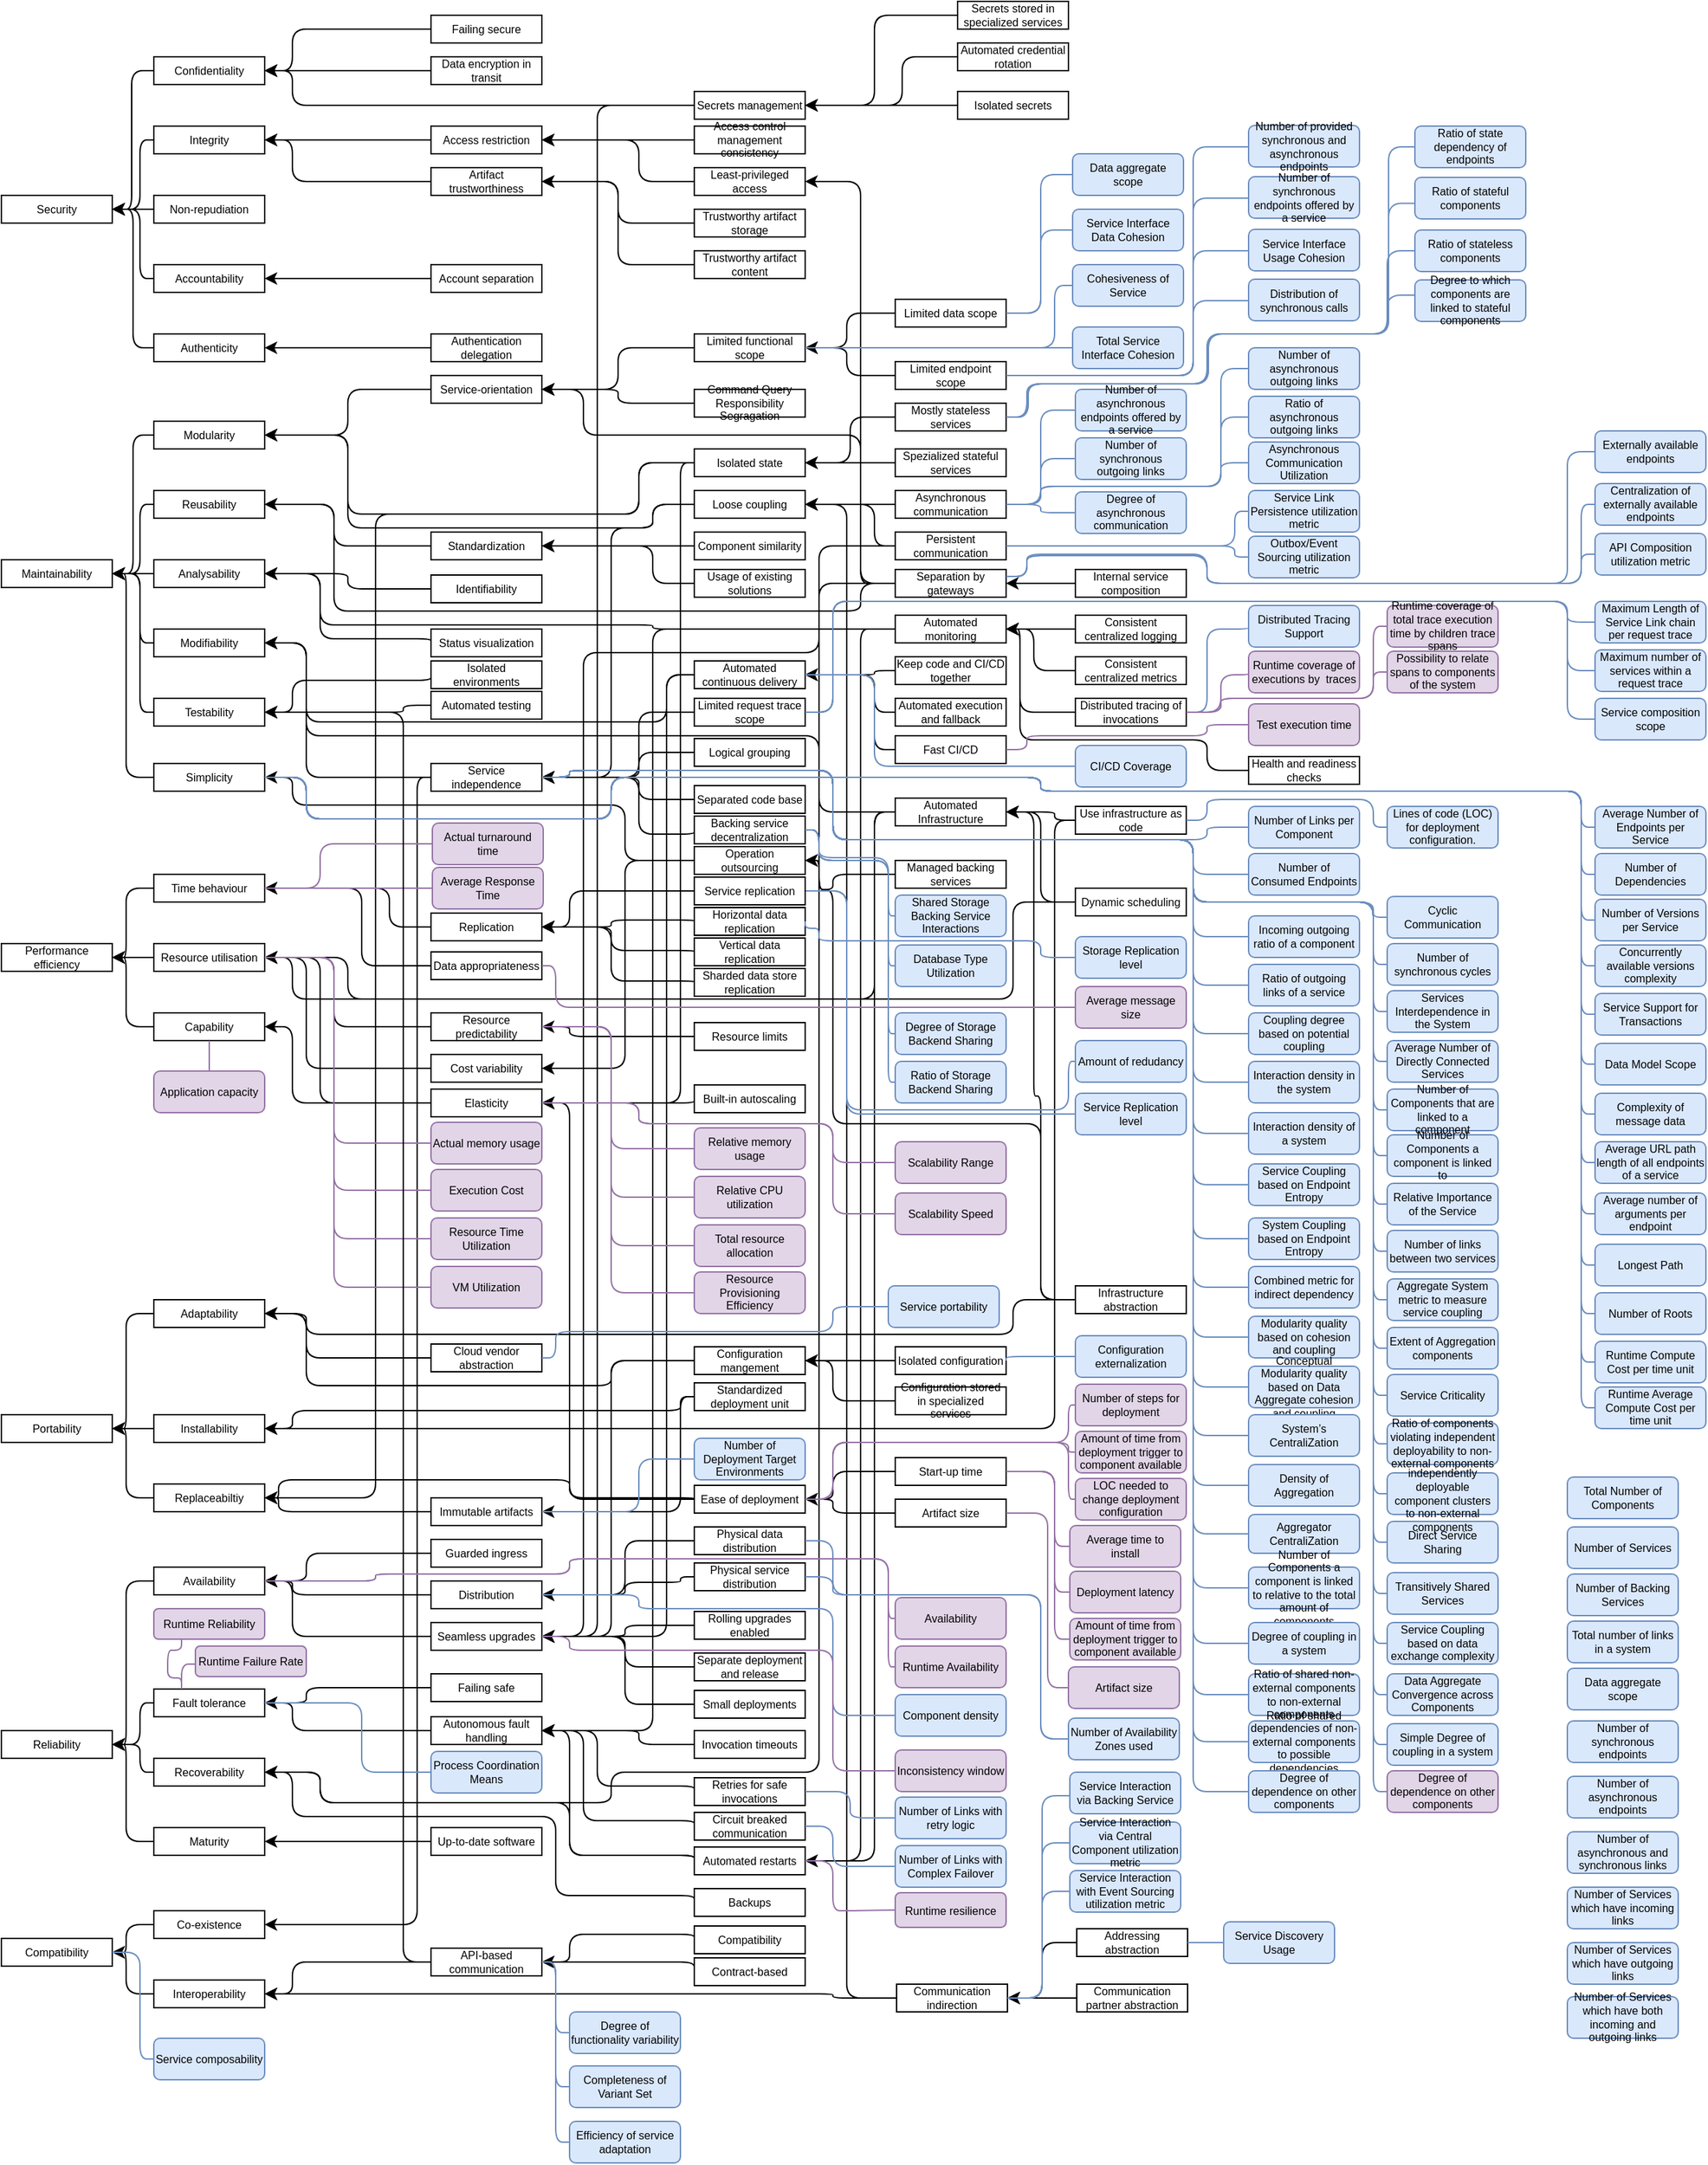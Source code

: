 <mxfile version="15.7.3" type="device"><diagram id="BA2_-EPGt1jAeeUS867W" name="Page-1"><mxGraphModel dx="1422" dy="1963" grid="1" gridSize="10" guides="1" tooltips="1" connect="1" arrows="1" fold="1" page="1" pageScale="1" pageWidth="827" pageHeight="1169" math="0" shadow="0"><root><mxCell id="0"/><mxCell id="1" parent="0"/><mxCell id="0GS9jipHzaWPzEvI7Fec-1" value="Maintainability" style="rounded=0;whiteSpace=wrap;html=1;fontSize=8;" parent="1" vertex="1"><mxGeometry x="20" y="373" width="80" height="20" as="geometry"/></mxCell><mxCell id="0GS9jipHzaWPzEvI7Fec-2" value="Portability" style="rounded=0;whiteSpace=wrap;html=1;fontSize=8;" parent="1" vertex="1"><mxGeometry x="20" y="990" width="80" height="20" as="geometry"/></mxCell><mxCell id="0GS9jipHzaWPzEvI7Fec-3" value="Performance efficiency" style="rounded=0;whiteSpace=wrap;html=1;fontSize=8;" parent="1" vertex="1"><mxGeometry x="20" y="650" width="80" height="20" as="geometry"/></mxCell><mxCell id="0GS9jipHzaWPzEvI7Fec-4" value="Compatibility" style="rounded=0;whiteSpace=wrap;html=1;fontSize=8;" parent="1" vertex="1"><mxGeometry x="20" y="1368" width="80" height="20" as="geometry"/></mxCell><mxCell id="0GS9jipHzaWPzEvI7Fec-5" value="Reliability" style="rounded=0;whiteSpace=wrap;html=1;fontSize=8;" parent="1" vertex="1"><mxGeometry x="20" y="1218" width="80" height="20" as="geometry"/></mxCell><mxCell id="0GS9jipHzaWPzEvI7Fec-6" value="Testability" style="rounded=0;whiteSpace=wrap;html=1;fontSize=8;" parent="1" vertex="1"><mxGeometry x="130" y="473" width="80" height="20" as="geometry"/></mxCell><mxCell id="0GS9jipHzaWPzEvI7Fec-7" value="Time behaviour" style="rounded=0;whiteSpace=wrap;html=1;fontSize=8;" parent="1" vertex="1"><mxGeometry x="130" y="600" width="80" height="20" as="geometry"/></mxCell><mxCell id="0GS9jipHzaWPzEvI7Fec-8" value="Modularity" style="rounded=0;whiteSpace=wrap;html=1;fontSize=8;" parent="1" vertex="1"><mxGeometry x="130" y="273" width="80" height="20" as="geometry"/></mxCell><mxCell id="0GS9jipHzaWPzEvI7Fec-9" value="Reusability" style="rounded=0;whiteSpace=wrap;html=1;fontSize=8;" parent="1" vertex="1"><mxGeometry x="130" y="323" width="80" height="20" as="geometry"/></mxCell><mxCell id="0GS9jipHzaWPzEvI7Fec-10" value="Analysability" style="rounded=0;whiteSpace=wrap;html=1;fontSize=8;" parent="1" vertex="1"><mxGeometry x="130" y="373" width="80" height="20" as="geometry"/></mxCell><mxCell id="0GS9jipHzaWPzEvI7Fec-11" value="Resource utilisation" style="rounded=0;whiteSpace=wrap;html=1;fontSize=8;" parent="1" vertex="1"><mxGeometry x="130" y="650" width="80" height="20" as="geometry"/></mxCell><mxCell id="0GS9jipHzaWPzEvI7Fec-12" value="Capability" style="rounded=0;whiteSpace=wrap;html=1;fontSize=8;" parent="1" vertex="1"><mxGeometry x="130" y="700" width="80" height="20" as="geometry"/></mxCell><mxCell id="0GS9jipHzaWPzEvI7Fec-13" value="Modifiability" style="rounded=0;whiteSpace=wrap;html=1;fontSize=8;" parent="1" vertex="1"><mxGeometry x="130" y="423" width="80" height="20" as="geometry"/></mxCell><mxCell id="0GS9jipHzaWPzEvI7Fec-14" value="Adaptability" style="rounded=0;whiteSpace=wrap;html=1;fontSize=8;" parent="1" vertex="1"><mxGeometry x="130" y="907" width="80" height="20" as="geometry"/></mxCell><mxCell id="0GS9jipHzaWPzEvI7Fec-15" value="Replaceabiltiy" style="rounded=0;whiteSpace=wrap;html=1;fontSize=8;" parent="1" vertex="1"><mxGeometry x="130" y="1040" width="80" height="20" as="geometry"/></mxCell><mxCell id="0GS9jipHzaWPzEvI7Fec-16" value="Installability" style="rounded=0;whiteSpace=wrap;html=1;fontSize=8;" parent="1" vertex="1"><mxGeometry x="130" y="990" width="80" height="20" as="geometry"/></mxCell><mxCell id="0GS9jipHzaWPzEvI7Fec-17" value="Availability" style="rounded=0;whiteSpace=wrap;html=1;fontSize=8;" parent="1" vertex="1"><mxGeometry x="130" y="1100" width="80" height="20" as="geometry"/></mxCell><mxCell id="0GS9jipHzaWPzEvI7Fec-18" value="Recoverability" style="rounded=0;whiteSpace=wrap;html=1;fontSize=8;" parent="1" vertex="1"><mxGeometry x="130" y="1238" width="80" height="20" as="geometry"/></mxCell><mxCell id="0GS9jipHzaWPzEvI7Fec-19" value="Fault tolerance" style="rounded=0;whiteSpace=wrap;html=1;fontSize=8;" parent="1" vertex="1"><mxGeometry x="130" y="1188" width="80" height="20" as="geometry"/></mxCell><mxCell id="0GS9jipHzaWPzEvI7Fec-20" value="Maturity" style="rounded=0;whiteSpace=wrap;html=1;fontSize=8;" parent="1" vertex="1"><mxGeometry x="130" y="1288" width="80" height="20" as="geometry"/></mxCell><mxCell id="0GS9jipHzaWPzEvI7Fec-21" value="Co-existence" style="rounded=0;whiteSpace=wrap;html=1;fontSize=8;" parent="1" vertex="1"><mxGeometry x="130" y="1348" width="80" height="20" as="geometry"/></mxCell><mxCell id="0GS9jipHzaWPzEvI7Fec-22" value="Interoperability" style="rounded=0;whiteSpace=wrap;html=1;fontSize=8;" parent="1" vertex="1"><mxGeometry x="130" y="1398" width="80" height="20" as="geometry"/></mxCell><mxCell id="0GS9jipHzaWPzEvI7Fec-23" value="Service-orientation" style="rounded=0;whiteSpace=wrap;html=1;fontSize=8;" parent="1" vertex="1"><mxGeometry x="330" y="240" width="80" height="20" as="geometry"/></mxCell><mxCell id="0GS9jipHzaWPzEvI7Fec-24" value="Isolated state" style="rounded=0;whiteSpace=wrap;html=1;fontSize=8;" parent="1" vertex="1"><mxGeometry x="520" y="293" width="80" height="20" as="geometry"/></mxCell><mxCell id="0GS9jipHzaWPzEvI7Fec-25" value="Loose coupling" style="rounded=0;whiteSpace=wrap;html=1;fontSize=8;" parent="1" vertex="1"><mxGeometry x="520" y="323" width="80" height="20" as="geometry"/></mxCell><mxCell id="0GS9jipHzaWPzEvI7Fec-26" value="Standardization" style="rounded=0;whiteSpace=wrap;html=1;fontSize=8;" parent="1" vertex="1"><mxGeometry x="330" y="353" width="80" height="20" as="geometry"/></mxCell><mxCell id="0GS9jipHzaWPzEvI7Fec-27" value="Separation by gateways" style="rounded=0;whiteSpace=wrap;html=1;fontSize=8;" parent="1" vertex="1"><mxGeometry x="665" y="380" width="80" height="20" as="geometry"/></mxCell><mxCell id="0GS9jipHzaWPzEvI7Fec-28" value="Automated monitoring" style="rounded=0;whiteSpace=wrap;html=1;fontSize=8;" parent="1" vertex="1"><mxGeometry x="665" y="413" width="80" height="20" as="geometry"/></mxCell><mxCell id="0GS9jipHzaWPzEvI7Fec-30" value="Automated continuous delivery" style="rounded=0;whiteSpace=wrap;html=1;fontSize=8;" parent="1" vertex="1"><mxGeometry x="520" y="446" width="80" height="20" as="geometry"/></mxCell><mxCell id="0GS9jipHzaWPzEvI7Fec-31" value="Automated Infrastructure" style="rounded=0;whiteSpace=wrap;html=1;fontSize=8;" parent="1" vertex="1"><mxGeometry x="665" y="545" width="80" height="20" as="geometry"/></mxCell><mxCell id="0GS9jipHzaWPzEvI7Fec-32" value="Service independence" style="rounded=0;whiteSpace=wrap;html=1;fontSize=8;" parent="1" vertex="1"><mxGeometry x="330" y="520" width="80" height="20" as="geometry"/></mxCell><mxCell id="0GS9jipHzaWPzEvI7Fec-33" value="Replication" style="rounded=0;whiteSpace=wrap;html=1;fontSize=8;" parent="1" vertex="1"><mxGeometry x="330" y="628" width="80" height="20" as="geometry"/></mxCell><mxCell id="0GS9jipHzaWPzEvI7Fec-35" value="Cost variability" style="rounded=0;whiteSpace=wrap;html=1;fontSize=8;" parent="1" vertex="1"><mxGeometry x="330" y="730" width="80" height="20" as="geometry"/></mxCell><mxCell id="0GS9jipHzaWPzEvI7Fec-36" value="Elasticity" style="rounded=0;whiteSpace=wrap;html=1;fontSize=8;" parent="1" vertex="1"><mxGeometry x="330" y="755" width="80" height="20" as="geometry"/></mxCell><mxCell id="0GS9jipHzaWPzEvI7Fec-37" value="Infrastructure abstraction" style="rounded=0;whiteSpace=wrap;html=1;fontSize=8;" parent="1" vertex="1"><mxGeometry x="795" y="897" width="80" height="20" as="geometry"/></mxCell><mxCell id="0GS9jipHzaWPzEvI7Fec-38" value="Cloud vendor abstraction" style="rounded=0;whiteSpace=wrap;html=1;fontSize=8;" parent="1" vertex="1"><mxGeometry x="330" y="939" width="80" height="20" as="geometry"/></mxCell><mxCell id="0GS9jipHzaWPzEvI7Fec-39" value="Standardized deployment unit" style="rounded=0;whiteSpace=wrap;html=1;fontSize=8;" parent="1" vertex="1"><mxGeometry x="520" y="967" width="80" height="20" as="geometry"/></mxCell><mxCell id="0GS9jipHzaWPzEvI7Fec-41" value="Immutable artifacts" style="rounded=0;whiteSpace=wrap;html=1;fontSize=8;" parent="1" vertex="1"><mxGeometry x="330" y="1050" width="80" height="20" as="geometry"/></mxCell><mxCell id="0GS9jipHzaWPzEvI7Fec-42" value="Ease of deployment" style="rounded=0;whiteSpace=wrap;html=1;fontSize=8;" parent="1" vertex="1"><mxGeometry x="520" y="1041" width="80" height="20" as="geometry"/></mxCell><mxCell id="0GS9jipHzaWPzEvI7Fec-43" value="Distribution" style="rounded=0;whiteSpace=wrap;html=1;fontSize=8;" parent="1" vertex="1"><mxGeometry x="330" y="1110" width="80" height="20" as="geometry"/></mxCell><mxCell id="0GS9jipHzaWPzEvI7Fec-44" value="Seamless upgrades" style="rounded=0;whiteSpace=wrap;html=1;fontSize=8;" parent="1" vertex="1"><mxGeometry x="330" y="1140" width="80" height="20" as="geometry"/></mxCell><mxCell id="0GS9jipHzaWPzEvI7Fec-45" value="Autonomous fault handling" style="rounded=0;whiteSpace=wrap;html=1;fontSize=8;" parent="1" vertex="1"><mxGeometry x="330" y="1208" width="80" height="20" as="geometry"/></mxCell><mxCell id="0GS9jipHzaWPzEvI7Fec-47" value="Automated restarts" style="rounded=0;whiteSpace=wrap;html=1;fontSize=8;" parent="1" vertex="1"><mxGeometry x="520" y="1302" width="80" height="20" as="geometry"/></mxCell><mxCell id="0GS9jipHzaWPzEvI7Fec-49" value="Up-to-date software" style="rounded=0;whiteSpace=wrap;html=1;fontSize=8;" parent="1" vertex="1"><mxGeometry x="330" y="1288" width="80" height="20" as="geometry"/></mxCell><mxCell id="0GS9jipHzaWPzEvI7Fec-51" value="API-based communication" style="rounded=0;whiteSpace=wrap;html=1;fontSize=8;" parent="1" vertex="1"><mxGeometry x="330" y="1375" width="80" height="20" as="geometry"/></mxCell><mxCell id="0GS9jipHzaWPzEvI7Fec-52" value="Communication indirection" style="rounded=0;whiteSpace=wrap;html=1;fontSize=8;" parent="1" vertex="1"><mxGeometry x="666" y="1401" width="80" height="20" as="geometry"/></mxCell><mxCell id="0GS9jipHzaWPzEvI7Fec-55" value="" style="endArrow=classic;html=1;fontSize=8;entryX=1;entryY=0.5;entryDx=0;entryDy=0;exitX=0;exitY=0.5;exitDx=0;exitDy=0;edgeStyle=orthogonalEdgeStyle;" parent="1" source="0GS9jipHzaWPzEvI7Fec-8" target="0GS9jipHzaWPzEvI7Fec-1" edge="1"><mxGeometry width="50" height="50" relative="1" as="geometry"><mxPoint x="30" y="333" as="sourcePoint"/><mxPoint x="80" y="283" as="targetPoint"/></mxGeometry></mxCell><mxCell id="0GS9jipHzaWPzEvI7Fec-56" value="" style="endArrow=classic;html=1;fontSize=8;entryX=1;entryY=0.5;entryDx=0;entryDy=0;exitX=0;exitY=0.5;exitDx=0;exitDy=0;edgeStyle=orthogonalEdgeStyle;" parent="1" source="0GS9jipHzaWPzEvI7Fec-9" edge="1"><mxGeometry width="50" height="50" relative="1" as="geometry"><mxPoint x="130" y="283" as="sourcePoint"/><mxPoint x="100" y="383" as="targetPoint"/><Array as="points"><mxPoint x="120" y="333"/><mxPoint x="120" y="383"/></Array></mxGeometry></mxCell><mxCell id="0GS9jipHzaWPzEvI7Fec-57" value="" style="endArrow=classic;html=1;fontSize=8;entryX=1;entryY=0.5;entryDx=0;entryDy=0;exitX=0;exitY=0.5;exitDx=0;exitDy=0;edgeStyle=orthogonalEdgeStyle;" parent="1" source="0GS9jipHzaWPzEvI7Fec-10" edge="1"><mxGeometry width="50" height="50" relative="1" as="geometry"><mxPoint x="130" y="333" as="sourcePoint"/><mxPoint x="100" y="383" as="targetPoint"/><Array as="points"><mxPoint x="130" y="383"/><mxPoint x="130" y="383"/></Array></mxGeometry></mxCell><mxCell id="0GS9jipHzaWPzEvI7Fec-58" value="" style="endArrow=classic;html=1;fontSize=8;entryX=1;entryY=0.5;entryDx=0;entryDy=0;exitX=0;exitY=0.5;exitDx=0;exitDy=0;edgeStyle=orthogonalEdgeStyle;" parent="1" source="0GS9jipHzaWPzEvI7Fec-13" edge="1"><mxGeometry width="50" height="50" relative="1" as="geometry"><mxPoint x="130" y="383" as="sourcePoint"/><mxPoint x="100" y="383" as="targetPoint"/><Array as="points"><mxPoint x="120" y="433"/><mxPoint x="120" y="383"/></Array></mxGeometry></mxCell><mxCell id="0GS9jipHzaWPzEvI7Fec-59" value="" style="endArrow=classic;html=1;fontSize=8;entryX=1;entryY=0.5;entryDx=0;entryDy=0;exitX=0;exitY=0.5;exitDx=0;exitDy=0;edgeStyle=orthogonalEdgeStyle;" parent="1" source="0GS9jipHzaWPzEvI7Fec-6" edge="1"><mxGeometry width="50" height="50" relative="1" as="geometry"><mxPoint x="130" y="283" as="sourcePoint"/><mxPoint x="100" y="383" as="targetPoint"/><Array as="points"><mxPoint x="120" y="483"/><mxPoint x="120" y="383"/></Array></mxGeometry></mxCell><mxCell id="0GS9jipHzaWPzEvI7Fec-60" value="" style="endArrow=classic;html=1;fontSize=8;entryX=1;entryY=0.5;entryDx=0;entryDy=0;exitX=0;exitY=0.5;exitDx=0;exitDy=0;edgeStyle=orthogonalEdgeStyle;" parent="1" source="0GS9jipHzaWPzEvI7Fec-23" target="0GS9jipHzaWPzEvI7Fec-8" edge="1"><mxGeometry width="50" height="50" relative="1" as="geometry"><mxPoint x="260" y="313" as="sourcePoint"/><mxPoint x="310" y="263" as="targetPoint"/><Array as="points"><mxPoint x="270" y="250"/><mxPoint x="270" y="283"/></Array></mxGeometry></mxCell><mxCell id="0GS9jipHzaWPzEvI7Fec-61" value="" style="endArrow=classic;html=1;fontSize=8;entryX=1;entryY=0.5;entryDx=0;entryDy=0;exitX=0;exitY=0.5;exitDx=0;exitDy=0;edgeStyle=orthogonalEdgeStyle;" parent="1" source="0GS9jipHzaWPzEvI7Fec-24" edge="1"><mxGeometry width="50" height="50" relative="1" as="geometry"><mxPoint x="330" y="273" as="sourcePoint"/><mxPoint x="210" y="283" as="targetPoint"/><Array as="points"><mxPoint x="480" y="303"/><mxPoint x="480" y="340"/><mxPoint x="270" y="340"/><mxPoint x="270" y="283"/></Array></mxGeometry></mxCell><mxCell id="0GS9jipHzaWPzEvI7Fec-62" value="" style="endArrow=classic;html=1;fontSize=8;entryX=1;entryY=0.5;entryDx=0;entryDy=0;exitX=0;exitY=0.5;exitDx=0;exitDy=0;edgeStyle=orthogonalEdgeStyle;" parent="1" source="0GS9jipHzaWPzEvI7Fec-25" edge="1"><mxGeometry width="50" height="50" relative="1" as="geometry"><mxPoint x="330" y="303" as="sourcePoint"/><mxPoint x="210" y="283" as="targetPoint"/><Array as="points"><mxPoint x="490" y="333"/><mxPoint x="490" y="350"/><mxPoint x="270" y="350"/><mxPoint x="270" y="283"/></Array></mxGeometry></mxCell><mxCell id="0GS9jipHzaWPzEvI7Fec-63" value="" style="endArrow=classic;html=1;fontSize=8;entryX=1;entryY=0.5;entryDx=0;entryDy=0;exitX=0;exitY=0.5;exitDx=0;exitDy=0;edgeStyle=orthogonalEdgeStyle;" parent="1" source="0GS9jipHzaWPzEvI7Fec-26" target="0GS9jipHzaWPzEvI7Fec-9" edge="1"><mxGeometry width="50" height="50" relative="1" as="geometry"><mxPoint x="330" y="333" as="sourcePoint"/><mxPoint x="210" y="283" as="targetPoint"/><Array as="points"><mxPoint x="260" y="363"/><mxPoint x="260" y="333"/></Array></mxGeometry></mxCell><mxCell id="0GS9jipHzaWPzEvI7Fec-64" value="" style="endArrow=classic;html=1;fontSize=8;entryX=1;entryY=0.5;entryDx=0;entryDy=0;exitX=0;exitY=0.5;exitDx=0;exitDy=0;edgeStyle=orthogonalEdgeStyle;" parent="1" source="0GS9jipHzaWPzEvI7Fec-27" edge="1"><mxGeometry width="50" height="50" relative="1" as="geometry"><mxPoint x="330" y="363" as="sourcePoint"/><mxPoint x="210" y="333" as="targetPoint"/><Array as="points"><mxPoint x="640" y="390"/><mxPoint x="640" y="410"/><mxPoint x="260" y="410"/><mxPoint x="260" y="333"/></Array></mxGeometry></mxCell><mxCell id="0GS9jipHzaWPzEvI7Fec-65" value="" style="endArrow=classic;html=1;fontSize=8;exitX=0;exitY=0.5;exitDx=0;exitDy=0;edgeStyle=orthogonalEdgeStyle;" parent="1" source="0GS9jipHzaWPzEvI7Fec-28" edge="1"><mxGeometry width="50" height="50" relative="1" as="geometry"><mxPoint x="330" y="393" as="sourcePoint"/><mxPoint x="210" y="383" as="targetPoint"/><Array as="points"><mxPoint x="490" y="423"/><mxPoint x="490" y="420"/><mxPoint x="250" y="420"/><mxPoint x="250" y="383"/></Array></mxGeometry></mxCell><mxCell id="0GS9jipHzaWPzEvI7Fec-67" value="" style="endArrow=classic;html=1;fontSize=8;exitX=0;exitY=0.5;exitDx=0;exitDy=0;edgeStyle=orthogonalEdgeStyle;entryX=1;entryY=0.5;entryDx=0;entryDy=0;" parent="1" source="0GS9jipHzaWPzEvI7Fec-30" edge="1"><mxGeometry width="50" height="50" relative="1" as="geometry"><mxPoint x="330" y="453" as="sourcePoint"/><mxPoint x="210" y="433" as="targetPoint"/><Array as="points"><mxPoint x="500" y="456"/><mxPoint x="500" y="490"/><mxPoint x="240" y="490"/><mxPoint x="240" y="433"/></Array></mxGeometry></mxCell><mxCell id="0GS9jipHzaWPzEvI7Fec-68" value="" style="endArrow=classic;html=1;fontSize=8;exitX=0;exitY=0.5;exitDx=0;exitDy=0;edgeStyle=orthogonalEdgeStyle;entryX=1;entryY=0.5;entryDx=0;entryDy=0;" parent="1" source="0GS9jipHzaWPzEvI7Fec-31" edge="1"><mxGeometry width="50" height="50" relative="1" as="geometry"><mxPoint x="330" y="483" as="sourcePoint"/><mxPoint x="210" y="433" as="targetPoint"/><Array as="points"><mxPoint x="610" y="555"/><mxPoint x="610" y="500"/><mxPoint x="240" y="500"/><mxPoint x="240" y="433"/></Array></mxGeometry></mxCell><mxCell id="0GS9jipHzaWPzEvI7Fec-69" value="" style="endArrow=classic;html=1;fontSize=8;edgeStyle=orthogonalEdgeStyle;entryX=1;entryY=0.5;entryDx=0;entryDy=0;exitX=0;exitY=0.5;exitDx=0;exitDy=0;" parent="1" source="0GS9jipHzaWPzEvI7Fec-32" edge="1"><mxGeometry width="50" height="50" relative="1" as="geometry"><mxPoint x="330" y="543" as="sourcePoint"/><mxPoint x="210" y="433" as="targetPoint"/><Array as="points"><mxPoint x="240" y="530"/><mxPoint x="240" y="433"/></Array></mxGeometry></mxCell><mxCell id="0GS9jipHzaWPzEvI7Fec-70" value="" style="endArrow=classic;html=1;fontSize=8;edgeStyle=orthogonalEdgeStyle;entryX=1;entryY=0.5;entryDx=0;entryDy=0;exitX=0;exitY=0.5;exitDx=0;exitDy=0;" parent="1" source="0GS9jipHzaWPzEvI7Fec-33" target="0GS9jipHzaWPzEvI7Fec-7" edge="1"><mxGeometry width="50" height="50" relative="1" as="geometry"><mxPoint x="330" y="610" as="sourcePoint"/><mxPoint x="210" y="500" as="targetPoint"/><Array as="points"><mxPoint x="300" y="638"/><mxPoint x="300" y="610"/></Array></mxGeometry></mxCell><mxCell id="0GS9jipHzaWPzEvI7Fec-71" value="" style="endArrow=classic;html=1;fontSize=8;edgeStyle=orthogonalEdgeStyle;entryX=1;entryY=0.5;entryDx=0;entryDy=0;exitX=0;exitY=0.5;exitDx=0;exitDy=0;" parent="1" source="0GS9jipHzaWPzEvI7Fec-36" target="0GS9jipHzaWPzEvI7Fec-11" edge="1"><mxGeometry width="50" height="50" relative="1" as="geometry"><mxPoint x="330" y="640" as="sourcePoint"/><mxPoint x="210" y="610" as="targetPoint"/><Array as="points"><mxPoint x="250" y="765"/><mxPoint x="250" y="660"/></Array></mxGeometry></mxCell><mxCell id="0GS9jipHzaWPzEvI7Fec-72" value="" style="endArrow=classic;html=1;fontSize=8;edgeStyle=orthogonalEdgeStyle;entryX=1;entryY=0.5;entryDx=0;entryDy=0;exitX=0;exitY=0.5;exitDx=0;exitDy=0;" parent="1" source="0GS9jipHzaWPzEvI7Fec-35" edge="1"><mxGeometry width="50" height="50" relative="1" as="geometry"><mxPoint x="330" y="670" as="sourcePoint"/><mxPoint x="210" y="660" as="targetPoint"/><Array as="points"><mxPoint x="240" y="740"/><mxPoint x="240" y="660"/></Array></mxGeometry></mxCell><mxCell id="0GS9jipHzaWPzEvI7Fec-73" value="" style="endArrow=classic;html=1;fontSize=8;edgeStyle=orthogonalEdgeStyle;entryX=1;entryY=0.5;entryDx=0;entryDy=0;exitX=0;exitY=0.5;exitDx=0;exitDy=0;" parent="1" source="0GS9jipHzaWPzEvI7Fec-36" target="0GS9jipHzaWPzEvI7Fec-12" edge="1"><mxGeometry width="50" height="50" relative="1" as="geometry"><mxPoint x="330" y="700" as="sourcePoint"/><mxPoint x="210" y="660" as="targetPoint"/><Array as="points"><mxPoint x="230" y="765"/><mxPoint x="230" y="710"/></Array></mxGeometry></mxCell><mxCell id="0GS9jipHzaWPzEvI7Fec-74" value="" style="endArrow=classic;html=1;fontSize=8;edgeStyle=orthogonalEdgeStyle;entryX=1;entryY=0.5;entryDx=0;entryDy=0;exitX=0;exitY=0.5;exitDx=0;exitDy=0;" parent="1" source="0GS9jipHzaWPzEvI7Fec-37" target="0GS9jipHzaWPzEvI7Fec-14" edge="1"><mxGeometry width="50" height="50" relative="1" as="geometry"><mxPoint x="330" y="877" as="sourcePoint"/><mxPoint x="210" y="857" as="targetPoint"/><Array as="points"><mxPoint x="750" y="907"/><mxPoint x="750" y="932"/><mxPoint x="240" y="932"/><mxPoint x="240" y="917"/></Array></mxGeometry></mxCell><mxCell id="0GS9jipHzaWPzEvI7Fec-75" value="" style="endArrow=classic;html=1;fontSize=8;edgeStyle=orthogonalEdgeStyle;entryX=1;entryY=0.5;entryDx=0;entryDy=0;exitX=0;exitY=0.5;exitDx=0;exitDy=0;" parent="1" source="0GS9jipHzaWPzEvI7Fec-38" edge="1"><mxGeometry width="50" height="50" relative="1" as="geometry"><mxPoint x="330" y="907" as="sourcePoint"/><mxPoint x="210" y="917" as="targetPoint"/><Array as="points"><mxPoint x="240" y="949"/><mxPoint x="240" y="917"/></Array></mxGeometry></mxCell><mxCell id="0GS9jipHzaWPzEvI7Fec-76" value="" style="endArrow=classic;html=1;fontSize=8;edgeStyle=orthogonalEdgeStyle;entryX=1;entryY=0.5;entryDx=0;entryDy=0;exitX=0;exitY=0.5;exitDx=0;exitDy=0;" parent="1" source="0GS9jipHzaWPzEvI7Fec-39" target="0GS9jipHzaWPzEvI7Fec-16" edge="1"><mxGeometry width="50" height="50" relative="1" as="geometry"><mxPoint x="330" y="970" as="sourcePoint"/><mxPoint x="210" y="950" as="targetPoint"/><Array as="points"><mxPoint x="510" y="977"/><mxPoint x="510" y="987"/><mxPoint x="230" y="987"/><mxPoint x="230" y="1000"/></Array></mxGeometry></mxCell><mxCell id="0GS9jipHzaWPzEvI7Fec-78" value="" style="endArrow=classic;html=1;fontSize=8;edgeStyle=orthogonalEdgeStyle;entryX=1;entryY=0.5;entryDx=0;entryDy=0;" parent="1" target="0GS9jipHzaWPzEvI7Fec-3" edge="1"><mxGeometry width="50" height="50" relative="1" as="geometry"><mxPoint x="130" y="610" as="sourcePoint"/><mxPoint x="210" y="610" as="targetPoint"/><Array as="points"><mxPoint x="110" y="610"/><mxPoint x="110" y="660"/></Array></mxGeometry></mxCell><mxCell id="0GS9jipHzaWPzEvI7Fec-79" value="" style="endArrow=classic;html=1;fontSize=8;edgeStyle=orthogonalEdgeStyle;entryX=1;entryY=0.5;entryDx=0;entryDy=0;exitX=0;exitY=0.5;exitDx=0;exitDy=0;" parent="1" source="0GS9jipHzaWPzEvI7Fec-11" edge="1"><mxGeometry width="50" height="50" relative="1" as="geometry"><mxPoint x="130" y="610" as="sourcePoint"/><mxPoint x="100" y="660" as="targetPoint"/><Array as="points"><mxPoint x="120" y="660"/><mxPoint x="120" y="660"/></Array></mxGeometry></mxCell><mxCell id="0GS9jipHzaWPzEvI7Fec-80" value="" style="endArrow=classic;html=1;fontSize=8;edgeStyle=orthogonalEdgeStyle;entryX=1;entryY=0.5;entryDx=0;entryDy=0;exitX=0;exitY=0.5;exitDx=0;exitDy=0;" parent="1" source="0GS9jipHzaWPzEvI7Fec-12" edge="1"><mxGeometry width="50" height="50" relative="1" as="geometry"><mxPoint x="130" y="660" as="sourcePoint"/><mxPoint x="100" y="660" as="targetPoint"/><Array as="points"><mxPoint x="110" y="710"/><mxPoint x="110" y="660"/></Array></mxGeometry></mxCell><mxCell id="0GS9jipHzaWPzEvI7Fec-81" value="" style="endArrow=classic;html=1;fontSize=8;edgeStyle=orthogonalEdgeStyle;entryX=1;entryY=0.5;entryDx=0;entryDy=0;exitX=0;exitY=0.5;exitDx=0;exitDy=0;" parent="1" source="0GS9jipHzaWPzEvI7Fec-14" target="0GS9jipHzaWPzEvI7Fec-2" edge="1"><mxGeometry width="50" height="50" relative="1" as="geometry"><mxPoint x="130" y="857" as="sourcePoint"/><mxPoint x="100" y="807" as="targetPoint"/><Array as="points"><mxPoint x="110" y="917"/><mxPoint x="110" y="1000"/></Array></mxGeometry></mxCell><mxCell id="0GS9jipHzaWPzEvI7Fec-82" value="" style="endArrow=classic;html=1;fontSize=8;edgeStyle=orthogonalEdgeStyle;entryX=1;entryY=0.5;entryDx=0;entryDy=0;exitX=0;exitY=0.5;exitDx=0;exitDy=0;" parent="1" source="0GS9jipHzaWPzEvI7Fec-16" edge="1"><mxGeometry width="50" height="50" relative="1" as="geometry"><mxPoint x="130" y="950" as="sourcePoint"/><mxPoint x="100" y="1000" as="targetPoint"/><Array as="points"><mxPoint x="120" y="1000"/><mxPoint x="120" y="1000"/></Array></mxGeometry></mxCell><mxCell id="0GS9jipHzaWPzEvI7Fec-83" value="" style="endArrow=classic;html=1;fontSize=8;edgeStyle=orthogonalEdgeStyle;entryX=1;entryY=0.5;entryDx=0;entryDy=0;exitX=0;exitY=0.5;exitDx=0;exitDy=0;" parent="1" source="0GS9jipHzaWPzEvI7Fec-15" edge="1"><mxGeometry width="50" height="50" relative="1" as="geometry"><mxPoint x="130" y="1000" as="sourcePoint"/><mxPoint x="100" y="1000" as="targetPoint"/><Array as="points"><mxPoint x="110" y="1050"/><mxPoint x="110" y="1000"/></Array></mxGeometry></mxCell><mxCell id="0GS9jipHzaWPzEvI7Fec-84" value="" style="endArrow=classic;html=1;fontSize=8;edgeStyle=orthogonalEdgeStyle;entryX=1;entryY=0.5;entryDx=0;entryDy=0;exitX=0;exitY=0.5;exitDx=0;exitDy=0;" parent="1" source="0GS9jipHzaWPzEvI7Fec-17" target="0GS9jipHzaWPzEvI7Fec-5" edge="1"><mxGeometry width="50" height="50" relative="1" as="geometry"><mxPoint x="130" y="1050" as="sourcePoint"/><mxPoint x="100" y="1000" as="targetPoint"/><Array as="points"><mxPoint x="110" y="1110"/><mxPoint x="110" y="1228"/></Array></mxGeometry></mxCell><mxCell id="0GS9jipHzaWPzEvI7Fec-85" value="" style="endArrow=classic;html=1;fontSize=8;edgeStyle=orthogonalEdgeStyle;entryX=1;entryY=0.5;entryDx=0;entryDy=0;exitX=0;exitY=0.5;exitDx=0;exitDy=0;" parent="1" source="0GS9jipHzaWPzEvI7Fec-19" edge="1"><mxGeometry width="50" height="50" relative="1" as="geometry"><mxPoint x="130" y="1148" as="sourcePoint"/><mxPoint x="100" y="1228" as="targetPoint"/><Array as="points"><mxPoint x="120" y="1198"/><mxPoint x="120" y="1228"/></Array></mxGeometry></mxCell><mxCell id="0GS9jipHzaWPzEvI7Fec-86" value="" style="endArrow=classic;html=1;fontSize=8;edgeStyle=orthogonalEdgeStyle;entryX=1;entryY=0.5;entryDx=0;entryDy=0;exitX=0;exitY=0.5;exitDx=0;exitDy=0;" parent="1" source="0GS9jipHzaWPzEvI7Fec-18" edge="1"><mxGeometry width="50" height="50" relative="1" as="geometry"><mxPoint x="130" y="1198" as="sourcePoint"/><mxPoint x="100" y="1228" as="targetPoint"/><Array as="points"><mxPoint x="120" y="1248"/><mxPoint x="120" y="1228"/></Array></mxGeometry></mxCell><mxCell id="0GS9jipHzaWPzEvI7Fec-87" value="" style="endArrow=classic;html=1;fontSize=8;edgeStyle=orthogonalEdgeStyle;entryX=1;entryY=0.5;entryDx=0;entryDy=0;exitX=0;exitY=0.5;exitDx=0;exitDy=0;" parent="1" source="0GS9jipHzaWPzEvI7Fec-20" edge="1"><mxGeometry width="50" height="50" relative="1" as="geometry"><mxPoint x="130" y="1248" as="sourcePoint"/><mxPoint x="100" y="1228" as="targetPoint"/><Array as="points"><mxPoint x="110" y="1298"/><mxPoint x="110" y="1228"/></Array></mxGeometry></mxCell><mxCell id="0GS9jipHzaWPzEvI7Fec-88" value="" style="endArrow=classic;html=1;fontSize=8;edgeStyle=orthogonalEdgeStyle;entryX=1;entryY=0.5;entryDx=0;entryDy=0;exitX=0;exitY=0.5;exitDx=0;exitDy=0;" parent="1" source="0GS9jipHzaWPzEvI7Fec-21" target="0GS9jipHzaWPzEvI7Fec-4" edge="1"><mxGeometry width="50" height="50" relative="1" as="geometry"><mxPoint x="130" y="1298" as="sourcePoint"/><mxPoint x="100" y="1228" as="targetPoint"/><Array as="points"><mxPoint x="110" y="1358"/><mxPoint x="110" y="1378"/></Array></mxGeometry></mxCell><mxCell id="0GS9jipHzaWPzEvI7Fec-89" value="" style="endArrow=classic;html=1;fontSize=8;edgeStyle=orthogonalEdgeStyle;entryX=1;entryY=0.5;entryDx=0;entryDy=0;exitX=0;exitY=0.5;exitDx=0;exitDy=0;" parent="1" source="0GS9jipHzaWPzEvI7Fec-22" edge="1"><mxGeometry width="50" height="50" relative="1" as="geometry"><mxPoint x="130" y="1358" as="sourcePoint"/><mxPoint x="100" y="1378" as="targetPoint"/><Array as="points"><mxPoint x="110" y="1408"/><mxPoint x="110" y="1378"/></Array></mxGeometry></mxCell><mxCell id="0GS9jipHzaWPzEvI7Fec-90" value="" style="endArrow=classic;html=1;fontSize=8;edgeStyle=orthogonalEdgeStyle;exitX=0;exitY=0.5;exitDx=0;exitDy=0;entryX=1;entryY=0.5;entryDx=0;entryDy=0;" parent="1" source="0GS9jipHzaWPzEvI7Fec-41" target="0GS9jipHzaWPzEvI7Fec-15" edge="1"><mxGeometry width="50" height="50" relative="1" as="geometry"><mxPoint x="140" y="1330" as="sourcePoint"/><mxPoint x="220" y="1040" as="targetPoint"/><Array as="points"><mxPoint x="220" y="1060"/><mxPoint x="220" y="1050"/></Array></mxGeometry></mxCell><mxCell id="0GS9jipHzaWPzEvI7Fec-91" value="" style="endArrow=classic;html=1;fontSize=8;edgeStyle=orthogonalEdgeStyle;exitX=0;exitY=0.5;exitDx=0;exitDy=0;entryX=1;entryY=0.5;entryDx=0;entryDy=0;" parent="1" source="0GS9jipHzaWPzEvI7Fec-42" edge="1"><mxGeometry width="50" height="50" relative="1" as="geometry"><mxPoint x="330" y="1060" as="sourcePoint"/><mxPoint x="210" y="1050" as="targetPoint"/><Array as="points"><mxPoint x="430" y="1050"/><mxPoint x="430" y="1037"/><mxPoint x="220" y="1037"/><mxPoint x="220" y="1050"/></Array></mxGeometry></mxCell><mxCell id="0GS9jipHzaWPzEvI7Fec-92" value="" style="endArrow=classic;html=1;fontSize=8;edgeStyle=orthogonalEdgeStyle;exitX=0;exitY=0.5;exitDx=0;exitDy=0;entryX=1;entryY=0.5;entryDx=0;entryDy=0;" parent="1" source="0GS9jipHzaWPzEvI7Fec-43" target="0GS9jipHzaWPzEvI7Fec-17" edge="1"><mxGeometry width="50" height="50" relative="1" as="geometry"><mxPoint x="330" y="1090" as="sourcePoint"/><mxPoint x="210" y="1050" as="targetPoint"/><Array as="points"><mxPoint x="230" y="1120"/><mxPoint x="230" y="1110"/></Array></mxGeometry></mxCell><mxCell id="0GS9jipHzaWPzEvI7Fec-93" value="" style="endArrow=classic;html=1;fontSize=8;edgeStyle=orthogonalEdgeStyle;exitX=0;exitY=0.5;exitDx=0;exitDy=0;" parent="1" source="0GS9jipHzaWPzEvI7Fec-44" edge="1"><mxGeometry width="50" height="50" relative="1" as="geometry"><mxPoint x="330" y="1120" as="sourcePoint"/><mxPoint x="210" y="1110" as="targetPoint"/><Array as="points"><mxPoint x="230" y="1150"/><mxPoint x="230" y="1110"/></Array></mxGeometry></mxCell><mxCell id="0GS9jipHzaWPzEvI7Fec-94" value="" style="endArrow=classic;html=1;fontSize=8;edgeStyle=orthogonalEdgeStyle;exitX=0;exitY=0.5;exitDx=0;exitDy=0;entryX=1;entryY=0.5;entryDx=0;entryDy=0;" parent="1" source="0GS9jipHzaWPzEvI7Fec-45" target="0GS9jipHzaWPzEvI7Fec-19" edge="1"><mxGeometry width="50" height="50" relative="1" as="geometry"><mxPoint x="330" y="1188" as="sourcePoint"/><mxPoint x="210" y="1198" as="targetPoint"/><Array as="points"><mxPoint x="230" y="1218"/><mxPoint x="230" y="1198"/></Array></mxGeometry></mxCell><mxCell id="0GS9jipHzaWPzEvI7Fec-96" value="" style="endArrow=classic;html=1;fontSize=8;edgeStyle=orthogonalEdgeStyle;exitX=0;exitY=0.5;exitDx=0;exitDy=0;entryX=1;entryY=0.5;entryDx=0;entryDy=0;" parent="1" source="0GS9jipHzaWPzEvI7Fec-47" edge="1"><mxGeometry width="50" height="50" relative="1" as="geometry"><mxPoint x="330" y="1248" as="sourcePoint"/><mxPoint x="210" y="1248" as="targetPoint"/><Array as="points"><mxPoint x="520" y="1308"/><mxPoint x="430" y="1308"/><mxPoint x="430" y="1270"/><mxPoint x="250" y="1270"/><mxPoint x="250" y="1248"/></Array></mxGeometry></mxCell><mxCell id="0GS9jipHzaWPzEvI7Fec-98" value="" style="endArrow=classic;html=1;fontSize=8;edgeStyle=orthogonalEdgeStyle;exitX=0;exitY=0.5;exitDx=0;exitDy=0;entryX=1;entryY=0.5;entryDx=0;entryDy=0;" parent="1" source="0GS9jipHzaWPzEvI7Fec-49" edge="1"><mxGeometry width="50" height="50" relative="1" as="geometry"><mxPoint x="330" y="1308" as="sourcePoint"/><mxPoint x="210" y="1298" as="targetPoint"/><Array as="points"><mxPoint x="330" y="1298"/></Array></mxGeometry></mxCell><mxCell id="0GS9jipHzaWPzEvI7Fec-99" value="" style="endArrow=classic;html=1;fontSize=8;edgeStyle=orthogonalEdgeStyle;exitX=0;exitY=0.5;exitDx=0;exitDy=0;entryX=1;entryY=0.5;entryDx=0;entryDy=0;" parent="1" source="0GS9jipHzaWPzEvI7Fec-32" target="0GS9jipHzaWPzEvI7Fec-21" edge="1"><mxGeometry width="50" height="50" relative="1" as="geometry"><mxPoint x="330" y="1085" as="sourcePoint"/><mxPoint x="210" y="1045" as="targetPoint"/><Array as="points"><mxPoint x="320" y="530"/><mxPoint x="320" y="1358"/></Array></mxGeometry></mxCell><mxCell id="0GS9jipHzaWPzEvI7Fec-100" value="" style="endArrow=classic;html=1;fontSize=8;edgeStyle=orthogonalEdgeStyle;exitX=0;exitY=0.5;exitDx=0;exitDy=0;entryX=1;entryY=0.5;entryDx=0;entryDy=0;" parent="1" source="0GS9jipHzaWPzEvI7Fec-51" target="0GS9jipHzaWPzEvI7Fec-22" edge="1"><mxGeometry width="50" height="50" relative="1" as="geometry"><mxPoint x="330" y="1368" as="sourcePoint"/><mxPoint x="210" y="1358" as="targetPoint"/><Array as="points"><mxPoint x="230" y="1385"/><mxPoint x="230" y="1408"/></Array></mxGeometry></mxCell><mxCell id="0GS9jipHzaWPzEvI7Fec-101" value="" style="endArrow=classic;html=1;fontSize=8;edgeStyle=orthogonalEdgeStyle;exitX=0;exitY=0.5;exitDx=0;exitDy=0;entryX=1;entryY=0.5;entryDx=0;entryDy=0;" parent="1" source="0GS9jipHzaWPzEvI7Fec-52" target="0GS9jipHzaWPzEvI7Fec-22" edge="1"><mxGeometry width="50" height="50" relative="1" as="geometry"><mxPoint x="330" y="1251" as="sourcePoint"/><mxPoint x="210" y="1261" as="targetPoint"/><Array as="points"><mxPoint x="620" y="1411"/><mxPoint x="620" y="1408"/></Array></mxGeometry></mxCell><mxCell id="0GS9jipHzaWPzEvI7Fec-102" value="" style="endArrow=classic;html=1;fontSize=8;entryX=1;entryY=0.5;entryDx=0;entryDy=0;edgeStyle=orthogonalEdgeStyle;exitX=0;exitY=0.5;exitDx=0;exitDy=0;" parent="1" source="0GS9jipHzaWPzEvI7Fec-24" target="0GS9jipHzaWPzEvI7Fec-15" edge="1"><mxGeometry width="50" height="50" relative="1" as="geometry"><mxPoint x="330" y="320" as="sourcePoint"/><mxPoint x="210" y="283" as="targetPoint"/><Array as="points"><mxPoint x="480" y="303"/><mxPoint x="480" y="340"/><mxPoint x="290" y="340"/><mxPoint x="290" y="1050"/></Array></mxGeometry></mxCell><mxCell id="iiv4-miVKK1TpGfXuYc--1" value="" style="endArrow=classic;html=1;fontSize=8;exitX=0;exitY=0.5;exitDx=0;exitDy=0;edgeStyle=orthogonalEdgeStyle;entryX=1;entryY=0.5;entryDx=0;entryDy=0;" parent="1" source="0GS9jipHzaWPzEvI7Fec-24" target="0GS9jipHzaWPzEvI7Fec-36" edge="1"><mxGeometry width="50" height="50" relative="1" as="geometry"><mxPoint x="600" y="293" as="sourcePoint"/><mxPoint x="410" y="732" as="targetPoint"/><Array as="points"><mxPoint x="510" y="303"/><mxPoint x="510" y="765"/></Array></mxGeometry></mxCell><mxCell id="iiv4-miVKK1TpGfXuYc--6" value="" style="endArrow=classic;html=1;fontSize=8;exitX=0;exitY=0.5;exitDx=0;exitDy=0;edgeStyle=orthogonalEdgeStyle;entryX=1;entryY=0.5;entryDx=0;entryDy=0;" parent="1" source="0GS9jipHzaWPzEvI7Fec-42" target="0GS9jipHzaWPzEvI7Fec-36" edge="1"><mxGeometry width="50" height="50" relative="1" as="geometry"><mxPoint x="410" y="892" as="sourcePoint"/><mxPoint x="410" y="682" as="targetPoint"/><Array as="points"><mxPoint x="430" y="1051"/><mxPoint x="430" y="765"/></Array></mxGeometry></mxCell><mxCell id="iiv4-miVKK1TpGfXuYc--7" value="Security" style="rounded=0;whiteSpace=wrap;html=1;fontSize=8;" parent="1" vertex="1"><mxGeometry x="20" y="110" width="80" height="20" as="geometry"/></mxCell><mxCell id="iiv4-miVKK1TpGfXuYc--8" value="Authenticity" style="rounded=0;whiteSpace=wrap;html=1;fontSize=8;" parent="1" vertex="1"><mxGeometry x="130" y="210" width="80" height="20" as="geometry"/></mxCell><mxCell id="iiv4-miVKK1TpGfXuYc--9" value="Confidentiality" style="rounded=0;whiteSpace=wrap;html=1;fontSize=8;" parent="1" vertex="1"><mxGeometry x="130" y="10" width="80" height="20" as="geometry"/></mxCell><mxCell id="iiv4-miVKK1TpGfXuYc--10" value="Integrity" style="rounded=0;whiteSpace=wrap;html=1;fontSize=8;" parent="1" vertex="1"><mxGeometry x="130" y="60" width="80" height="20" as="geometry"/></mxCell><mxCell id="iiv4-miVKK1TpGfXuYc--11" value="Non-repudiation" style="rounded=0;whiteSpace=wrap;html=1;fontSize=8;" parent="1" vertex="1"><mxGeometry x="130" y="110" width="80" height="20" as="geometry"/></mxCell><mxCell id="iiv4-miVKK1TpGfXuYc--12" value="Accountability" style="rounded=0;whiteSpace=wrap;html=1;fontSize=8;" parent="1" vertex="1"><mxGeometry x="130" y="160" width="80" height="20" as="geometry"/></mxCell><mxCell id="iiv4-miVKK1TpGfXuYc--13" value="" style="endArrow=classic;html=1;fontSize=8;entryX=1;entryY=0.5;entryDx=0;entryDy=0;exitX=0;exitY=0.5;exitDx=0;exitDy=0;edgeStyle=orthogonalEdgeStyle;" parent="1" source="iiv4-miVKK1TpGfXuYc--9" target="iiv4-miVKK1TpGfXuYc--7" edge="1"><mxGeometry width="50" height="50" relative="1" as="geometry"><mxPoint x="134" y="20" as="sourcePoint"/><mxPoint x="104" y="120" as="targetPoint"/><Array as="points"><mxPoint x="114" y="20"/><mxPoint x="114" y="120"/></Array></mxGeometry></mxCell><mxCell id="iiv4-miVKK1TpGfXuYc--14" value="" style="endArrow=classic;html=1;fontSize=8;entryX=1;entryY=0.5;entryDx=0;entryDy=0;exitX=0;exitY=0.5;exitDx=0;exitDy=0;edgeStyle=orthogonalEdgeStyle;" parent="1" source="iiv4-miVKK1TpGfXuYc--10" edge="1"><mxGeometry width="50" height="50" relative="1" as="geometry"><mxPoint x="130" y="20" as="sourcePoint"/><mxPoint x="100" y="120" as="targetPoint"/><Array as="points"><mxPoint x="120" y="70"/><mxPoint x="120" y="120"/></Array></mxGeometry></mxCell><mxCell id="iiv4-miVKK1TpGfXuYc--15" value="" style="endArrow=classic;html=1;fontSize=8;entryX=1;entryY=0.5;entryDx=0;entryDy=0;exitX=0;exitY=0.5;exitDx=0;exitDy=0;edgeStyle=orthogonalEdgeStyle;" parent="1" source="iiv4-miVKK1TpGfXuYc--11" target="iiv4-miVKK1TpGfXuYc--7" edge="1"><mxGeometry width="50" height="50" relative="1" as="geometry"><mxPoint x="140" y="30" as="sourcePoint"/><mxPoint x="110" y="130" as="targetPoint"/></mxGeometry></mxCell><mxCell id="iiv4-miVKK1TpGfXuYc--16" value="" style="endArrow=classic;html=1;fontSize=8;entryX=1;entryY=0.5;entryDx=0;entryDy=0;exitX=0;exitY=0.5;exitDx=0;exitDy=0;edgeStyle=orthogonalEdgeStyle;" parent="1" source="iiv4-miVKK1TpGfXuYc--12" edge="1"><mxGeometry width="50" height="50" relative="1" as="geometry"><mxPoint x="130" y="120" as="sourcePoint"/><mxPoint x="100" y="120" as="targetPoint"/><Array as="points"><mxPoint x="120" y="170"/><mxPoint x="120" y="120"/></Array></mxGeometry></mxCell><mxCell id="iiv4-miVKK1TpGfXuYc--17" value="" style="endArrow=classic;html=1;fontSize=8;entryX=1;entryY=0.5;entryDx=0;entryDy=0;exitX=0;exitY=0.5;exitDx=0;exitDy=0;edgeStyle=orthogonalEdgeStyle;" parent="1" source="iiv4-miVKK1TpGfXuYc--8" target="iiv4-miVKK1TpGfXuYc--7" edge="1"><mxGeometry width="50" height="50" relative="1" as="geometry"><mxPoint x="140" y="130" as="sourcePoint"/><mxPoint x="110" y="130" as="targetPoint"/></mxGeometry></mxCell><mxCell id="iiv4-miVKK1TpGfXuYc--18" value="Isolated secrets" style="rounded=0;whiteSpace=wrap;html=1;fontSize=8;" parent="1" vertex="1"><mxGeometry x="710" y="35" width="80" height="20" as="geometry"/></mxCell><mxCell id="iiv4-miVKK1TpGfXuYc--19" value="" style="endArrow=classic;html=1;fontSize=8;exitX=0;exitY=0.5;exitDx=0;exitDy=0;edgeStyle=orthogonalEdgeStyle;entryX=1;entryY=0.5;entryDx=0;entryDy=0;" parent="1" source="Zhz1nkqFepWtTTYxcr2K-6" target="Zhz1nkqFepWtTTYxcr2K-3" edge="1"><mxGeometry width="50" height="50" relative="1" as="geometry"><mxPoint x="130" y="20" as="sourcePoint"/><mxPoint x="230" y="30" as="targetPoint"/><Array as="points"><mxPoint x="650" y="-20"/><mxPoint x="650" y="45"/></Array></mxGeometry></mxCell><mxCell id="iiv4-miVKK1TpGfXuYc--20" value="Access restriction" style="rounded=0;whiteSpace=wrap;html=1;fontSize=8;" parent="1" vertex="1"><mxGeometry x="330" y="60" width="80" height="20" as="geometry"/></mxCell><mxCell id="iiv4-miVKK1TpGfXuYc--21" value="" style="endArrow=classic;html=1;fontSize=8;exitX=0;exitY=0.5;exitDx=0;exitDy=0;edgeStyle=orthogonalEdgeStyle;entryX=1;entryY=0.5;entryDx=0;entryDy=0;" parent="1" source="iiv4-miVKK1TpGfXuYc--20" target="iiv4-miVKK1TpGfXuYc--10" edge="1"><mxGeometry width="50" height="50" relative="1" as="geometry"><mxPoint x="330" y="20" as="sourcePoint"/><mxPoint x="210" y="20" as="targetPoint"/><Array as="points"/></mxGeometry></mxCell><mxCell id="sD-knzFR4s8a0qGYd8ax-1" value="" style="endArrow=classic;html=1;fontSize=8;entryX=1;entryY=0.5;entryDx=0;entryDy=0;exitX=0;exitY=0.5;exitDx=0;exitDy=0;edgeStyle=orthogonalEdgeStyle;" parent="1" source="0GS9jipHzaWPzEvI7Fec-25" target="0GS9jipHzaWPzEvI7Fec-32" edge="1"><mxGeometry width="50" height="50" relative="1" as="geometry"><mxPoint x="510" y="333" as="sourcePoint"/><mxPoint x="210" y="283" as="targetPoint"/><Array as="points"><mxPoint x="490" y="333"/><mxPoint x="490" y="350"/><mxPoint x="460" y="350"/><mxPoint x="460" y="530"/></Array></mxGeometry></mxCell><mxCell id="sD-knzFR4s8a0qGYd8ax-2" value="" style="endArrow=classic;html=1;fontSize=8;entryX=1;entryY=0.5;entryDx=0;entryDy=0;exitX=0;exitY=0.5;exitDx=0;exitDy=0;edgeStyle=orthogonalEdgeStyle;" parent="1" source="0GS9jipHzaWPzEvI7Fec-27" target="0GS9jipHzaWPzEvI7Fec-23" edge="1"><mxGeometry width="50" height="50" relative="1" as="geometry"><mxPoint x="520" y="390" as="sourcePoint"/><mxPoint x="220" y="333" as="targetPoint"/><Array as="points"><mxPoint x="640" y="390"/><mxPoint x="640" y="283"/><mxPoint x="440" y="283"/><mxPoint x="440" y="250"/></Array></mxGeometry></mxCell><mxCell id="sD-knzFR4s8a0qGYd8ax-3" value="" style="endArrow=classic;html=1;fontSize=8;exitX=0;exitY=0.5;exitDx=0;exitDy=0;edgeStyle=orthogonalEdgeStyle;entryX=1;entryY=0.5;entryDx=0;entryDy=0;" parent="1" source="0GS9jipHzaWPzEvI7Fec-28" target="0GS9jipHzaWPzEvI7Fec-45" edge="1"><mxGeometry width="50" height="50" relative="1" as="geometry"><mxPoint x="510" y="423.0" as="sourcePoint"/><mxPoint x="590" y="770" as="targetPoint"/><Array as="points"><mxPoint x="490" y="423"/><mxPoint x="490" y="1218"/></Array></mxGeometry></mxCell><mxCell id="sD-knzFR4s8a0qGYd8ax-5" value="" style="endArrow=classic;html=1;fontSize=8;exitX=0;exitY=0.5;exitDx=0;exitDy=0;edgeStyle=orthogonalEdgeStyle;entryX=1;entryY=0.5;entryDx=0;entryDy=0;" parent="1" source="0GS9jipHzaWPzEvI7Fec-30" target="0GS9jipHzaWPzEvI7Fec-44" edge="1"><mxGeometry width="50" height="50" relative="1" as="geometry"><mxPoint x="510" y="483" as="sourcePoint"/><mxPoint x="520" y="760" as="targetPoint"/><Array as="points"><mxPoint x="500" y="456"/><mxPoint x="500" y="1150"/></Array></mxGeometry></mxCell><mxCell id="sD-knzFR4s8a0qGYd8ax-6" value="" style="endArrow=classic;html=1;fontSize=8;edgeStyle=orthogonalEdgeStyle;entryX=1;entryY=0.5;entryDx=0;entryDy=0;exitX=0;exitY=0.5;exitDx=0;exitDy=0;" parent="1" source="0GS9jipHzaWPzEvI7Fec-37" target="0GS9jipHzaWPzEvI7Fec-31" edge="1"><mxGeometry width="50" height="50" relative="1" as="geometry"><mxPoint x="655" y="693" as="sourcePoint"/><mxPoint x="235" y="703" as="targetPoint"/><Array as="points"><mxPoint x="770" y="907"/><mxPoint x="770" y="760"/><mxPoint x="765" y="760"/><mxPoint x="765" y="555"/></Array></mxGeometry></mxCell><mxCell id="sD-knzFR4s8a0qGYd8ax-7" value="" style="endArrow=classic;html=1;fontSize=8;edgeStyle=orthogonalEdgeStyle;exitX=0;exitY=0.5;exitDx=0;exitDy=0;entryX=1;entryY=0.5;entryDx=0;entryDy=0;" parent="1" source="0GS9jipHzaWPzEvI7Fec-31" target="0GS9jipHzaWPzEvI7Fec-47" edge="1"><mxGeometry width="50" height="50" relative="1" as="geometry"><mxPoint x="440" y="513" as="sourcePoint"/><mxPoint x="460" y="810" as="targetPoint"/><Array as="points"><mxPoint x="650" y="555"/><mxPoint x="650" y="1312"/></Array></mxGeometry></mxCell><mxCell id="WRhmPMdnV1ObHo6dNbse-2" value="" style="endArrow=classic;html=1;fontSize=8;edgeStyle=orthogonalEdgeStyle;entryX=1;entryY=0.5;entryDx=0;entryDy=0;exitX=0;exitY=0.5;exitDx=0;exitDy=0;" parent="1" source="0GS9jipHzaWPzEvI7Fec-52" target="0GS9jipHzaWPzEvI7Fec-25" edge="1"><mxGeometry width="50" height="50" relative="1" as="geometry"><mxPoint x="680" y="1123" as="sourcePoint"/><mxPoint x="600" y="423" as="targetPoint"/><Array as="points"><mxPoint x="630" y="1411"/><mxPoint x="630" y="333"/></Array></mxGeometry></mxCell><mxCell id="9_9wwfTH3cILAPz90Rn1-1" value="" style="endArrow=classic;html=1;fontSize=8;edgeStyle=orthogonalEdgeStyle;exitX=0;exitY=0.5;exitDx=0;exitDy=0;" parent="1" source="0GS9jipHzaWPzEvI7Fec-47" edge="1"><mxGeometry width="50" height="50" relative="1" as="geometry"><mxPoint x="520.0" y="1248" as="sourcePoint"/><mxPoint x="410" y="1218" as="targetPoint"/><Array as="points"><mxPoint x="430" y="1308"/><mxPoint x="430" y="1218"/></Array></mxGeometry></mxCell><mxCell id="9_9wwfTH3cILAPz90Rn1-2" value="" style="endArrow=classic;html=1;fontSize=8;exitX=0;exitY=0.5;exitDx=0;exitDy=0;edgeStyle=orthogonalEdgeStyle;entryX=1;entryY=0.5;entryDx=0;entryDy=0;" parent="1" target="0GS9jipHzaWPzEvI7Fec-47" edge="1"><mxGeometry width="50" height="50" relative="1" as="geometry"><mxPoint x="650" y="423" as="sourcePoint"/><mxPoint x="410.0" y="933" as="targetPoint"/><Array as="points"><mxPoint x="640" y="423"/><mxPoint x="640" y="1312"/></Array></mxGeometry></mxCell><mxCell id="9_9wwfTH3cILAPz90Rn1-3" value="Configuration mangement" style="rounded=0;whiteSpace=wrap;html=1;fontSize=8;" parent="1" vertex="1"><mxGeometry x="520" y="941" width="80" height="20" as="geometry"/></mxCell><mxCell id="9_9wwfTH3cILAPz90Rn1-4" value="" style="endArrow=classic;html=1;fontSize=8;edgeStyle=orthogonalEdgeStyle;entryX=1;entryY=0.5;entryDx=0;entryDy=0;exitX=0;exitY=0.5;exitDx=0;exitDy=0;" parent="1" source="9_9wwfTH3cILAPz90Rn1-3" edge="1"><mxGeometry width="50" height="50" relative="1" as="geometry"><mxPoint x="330.0" y="937" as="sourcePoint"/><mxPoint x="210" y="917" as="targetPoint"/><Array as="points"><mxPoint x="460" y="951"/><mxPoint x="460" y="969"/><mxPoint x="240" y="969"/><mxPoint x="240" y="917"/></Array></mxGeometry></mxCell><mxCell id="9_9wwfTH3cILAPz90Rn1-5" value="" style="endArrow=classic;html=1;fontSize=8;edgeStyle=orthogonalEdgeStyle;entryX=1;entryY=0.5;entryDx=0;entryDy=0;exitX=0;exitY=0.5;exitDx=0;exitDy=0;" parent="1" source="9_9wwfTH3cILAPz90Rn1-3" target="0GS9jipHzaWPzEvI7Fec-44" edge="1"><mxGeometry width="50" height="50" relative="1" as="geometry"><mxPoint x="520.0" y="969.034" as="sourcePoint"/><mxPoint x="210" y="917" as="targetPoint"/><Array as="points"><mxPoint x="460" y="951"/><mxPoint x="460" y="1150"/></Array></mxGeometry></mxCell><mxCell id="9_9wwfTH3cILAPz90Rn1-6" value="" style="endArrow=classic;html=1;fontSize=8;edgeStyle=orthogonalEdgeStyle;entryX=1;entryY=0.5;entryDx=0;entryDy=0;exitX=0;exitY=0.5;exitDx=0;exitDy=0;" parent="1" source="Zhz1nkqFepWtTTYxcr2K-3" target="0GS9jipHzaWPzEvI7Fec-44" edge="1"><mxGeometry width="50" height="50" relative="1" as="geometry"><mxPoint x="470" y="90" as="sourcePoint"/><mxPoint x="450" y="190" as="targetPoint"/><Array as="points"><mxPoint x="450" y="45"/><mxPoint x="450" y="1150"/></Array></mxGeometry></mxCell><mxCell id="9_9wwfTH3cILAPz90Rn1-7" value="" style="endArrow=classic;html=1;fontSize=8;edgeStyle=orthogonalEdgeStyle;entryX=1;entryY=0.5;entryDx=0;entryDy=0;exitX=0;exitY=0.5;exitDx=0;exitDy=0;" parent="1" source="0GS9jipHzaWPzEvI7Fec-27" target="0GS9jipHzaWPzEvI7Fec-44" edge="1"><mxGeometry width="50" height="50" relative="1" as="geometry"><mxPoint x="620" y="390" as="sourcePoint"/><mxPoint x="410.0" y="603" as="targetPoint"/><Array as="points"><mxPoint x="610" y="390"/><mxPoint x="610" y="440"/><mxPoint x="440" y="440"/><mxPoint x="440" y="1150"/></Array></mxGeometry></mxCell><mxCell id="oWbiVCThx8mjOFCfRBLt-1" value="" style="endArrow=classic;html=1;fontSize=8;exitX=0;exitY=0.5;exitDx=0;exitDy=0;edgeStyle=orthogonalEdgeStyle;entryX=1;entryY=0.5;entryDx=0;entryDy=0;" parent="1" target="Zhz1nkqFepWtTTYxcr2K-11" edge="1"><mxGeometry width="50" height="50" relative="1" as="geometry"><mxPoint x="650" y="390" as="sourcePoint"/><mxPoint x="600" y="110" as="targetPoint"/><Array as="points"><mxPoint x="640" y="390"/><mxPoint x="640" y="100"/></Array></mxGeometry></mxCell><mxCell id="kGWxr_wPt2iBOF9vrXVM-2" value="Simplicity" style="rounded=0;whiteSpace=wrap;html=1;fontSize=8;" parent="1" vertex="1"><mxGeometry x="130" y="520" width="80" height="20" as="geometry"/></mxCell><mxCell id="kGWxr_wPt2iBOF9vrXVM-3" value="" style="endArrow=classic;html=1;fontSize=8;entryX=1;entryY=0.5;entryDx=0;entryDy=0;exitX=0;exitY=0.5;exitDx=0;exitDy=0;edgeStyle=orthogonalEdgeStyle;" parent="1" source="kGWxr_wPt2iBOF9vrXVM-2" target="0GS9jipHzaWPzEvI7Fec-1" edge="1"><mxGeometry width="50" height="50" relative="1" as="geometry"><mxPoint x="140.0" y="493" as="sourcePoint"/><mxPoint x="110.0" y="393" as="targetPoint"/><Array as="points"><mxPoint x="110" y="530"/><mxPoint x="110" y="383"/></Array></mxGeometry></mxCell><mxCell id="kGWxr_wPt2iBOF9vrXVM-4" value="Operation outsourcing" style="rounded=0;whiteSpace=wrap;html=1;fontSize=8;" parent="1" vertex="1"><mxGeometry x="520" y="580" width="80" height="20" as="geometry"/></mxCell><mxCell id="kGWxr_wPt2iBOF9vrXVM-6" value="" style="endArrow=classic;html=1;fontSize=8;exitX=0;exitY=0.5;exitDx=0;exitDy=0;edgeStyle=orthogonalEdgeStyle;entryX=1;entryY=0.5;entryDx=0;entryDy=0;" parent="1" source="kGWxr_wPt2iBOF9vrXVM-4" target="kGWxr_wPt2iBOF9vrXVM-2" edge="1"><mxGeometry width="50" height="50" relative="1" as="geometry"><mxPoint x="340" y="463" as="sourcePoint"/><mxPoint x="220" y="443" as="targetPoint"/><Array as="points"><mxPoint x="470" y="590"/><mxPoint x="470" y="550"/><mxPoint x="230" y="550"/><mxPoint x="230" y="530"/></Array></mxGeometry></mxCell><mxCell id="kGWxr_wPt2iBOF9vrXVM-7" value="Data appropriateness" style="rounded=0;whiteSpace=wrap;html=1;fontSize=8;" parent="1" vertex="1"><mxGeometry x="330" y="656" width="80" height="20" as="geometry"/></mxCell><mxCell id="kGWxr_wPt2iBOF9vrXVM-8" value="" style="endArrow=classic;html=1;fontSize=8;edgeStyle=orthogonalEdgeStyle;entryX=1;entryY=0.5;entryDx=0;entryDy=0;exitX=0;exitY=0.5;exitDx=0;exitDy=0;" parent="1" source="kGWxr_wPt2iBOF9vrXVM-7" target="0GS9jipHzaWPzEvI7Fec-7" edge="1"><mxGeometry width="50" height="50" relative="1" as="geometry"><mxPoint x="340" y="630" as="sourcePoint"/><mxPoint x="220" y="620" as="targetPoint"/><Array as="points"><mxPoint x="280" y="666"/><mxPoint x="280" y="610"/></Array></mxGeometry></mxCell><mxCell id="kGWxr_wPt2iBOF9vrXVM-11" style="edgeStyle=orthogonalEdgeStyle;orthogonalLoop=1;jettySize=auto;html=1;exitX=0;exitY=0.5;exitDx=0;exitDy=0;entryX=1;entryY=0.5;entryDx=0;entryDy=0;rounded=1;" parent="1" source="kGWxr_wPt2iBOF9vrXVM-9" target="0GS9jipHzaWPzEvI7Fec-11" edge="1"><mxGeometry relative="1" as="geometry"><Array as="points"><mxPoint x="260" y="710"/><mxPoint x="260" y="660"/></Array></mxGeometry></mxCell><mxCell id="kGWxr_wPt2iBOF9vrXVM-9" value="Resource predictability" style="rounded=0;whiteSpace=wrap;html=1;fontSize=8;" parent="1" vertex="1"><mxGeometry x="330" y="700" width="80" height="20" as="geometry"/></mxCell><mxCell id="kGWxr_wPt2iBOF9vrXVM-12" value="" style="endArrow=classic;html=1;fontSize=8;edgeStyle=orthogonalEdgeStyle;entryX=1;entryY=0.5;entryDx=0;entryDy=0;exitX=0;exitY=0.5;exitDx=0;exitDy=0;" parent="1" source="0GS9jipHzaWPzEvI7Fec-37" target="kGWxr_wPt2iBOF9vrXVM-4" edge="1"><mxGeometry width="50" height="50" relative="1" as="geometry"><mxPoint x="790" y="770" as="sourcePoint"/><mxPoint x="220" y="780" as="targetPoint"/><Array as="points"><mxPoint x="770" y="907"/><mxPoint x="770" y="780"/><mxPoint x="620" y="780"/><mxPoint x="620" y="611"/><mxPoint x="610" y="611"/><mxPoint x="610" y="590"/></Array></mxGeometry></mxCell><mxCell id="kGWxr_wPt2iBOF9vrXVM-13" value="" style="endArrow=classic;html=1;fontSize=8;edgeStyle=orthogonalEdgeStyle;entryX=1;entryY=0.5;entryDx=0;entryDy=0;exitX=0;exitY=0.5;exitDx=0;exitDy=0;" parent="1" source="0GS9jipHzaWPzEvI7Fec-39" target="0GS9jipHzaWPzEvI7Fec-41" edge="1"><mxGeometry width="50" height="50" relative="1" as="geometry"><mxPoint x="520" y="1042" as="sourcePoint"/><mxPoint x="220" y="1010" as="targetPoint"/><Array as="points"><mxPoint x="510" y="977"/><mxPoint x="510" y="1060"/></Array></mxGeometry></mxCell><mxCell id="tzTi-9OaI5_lqBKqykxR-1" value="Failing secure" style="rounded=0;whiteSpace=wrap;html=1;fontSize=8;" parent="1" vertex="1"><mxGeometry x="330" y="-20" width="80" height="20" as="geometry"/></mxCell><mxCell id="tzTi-9OaI5_lqBKqykxR-2" value="" style="endArrow=classic;html=1;fontSize=8;exitX=0;exitY=0.5;exitDx=0;exitDy=0;edgeStyle=orthogonalEdgeStyle;entryX=1;entryY=0.5;entryDx=0;entryDy=0;" parent="1" source="tzTi-9OaI5_lqBKqykxR-1" target="iiv4-miVKK1TpGfXuYc--9" edge="1"><mxGeometry width="50" height="50" relative="1" as="geometry"><mxPoint x="530" y="57" as="sourcePoint"/><mxPoint x="220" y="30" as="targetPoint"/><Array as="points"><mxPoint x="230" y="-10"/><mxPoint x="230" y="20"/></Array></mxGeometry></mxCell><mxCell id="tzTi-9OaI5_lqBKqykxR-3" value="Trustworthy artifact storage" style="rounded=0;whiteSpace=wrap;html=1;fontSize=8;" parent="1" vertex="1"><mxGeometry x="520" y="120" width="80" height="20" as="geometry"/></mxCell><mxCell id="tzTi-9OaI5_lqBKqykxR-4" value="" style="endArrow=classic;html=1;fontSize=8;edgeStyle=orthogonalEdgeStyle;entryX=1;entryY=0.5;entryDx=0;entryDy=0;" parent="1" source="tzTi-9OaI5_lqBKqykxR-3" target="Zhz1nkqFepWtTTYxcr2K-13" edge="1"><mxGeometry width="50" height="50" relative="1" as="geometry"><mxPoint x="340" y="80" as="sourcePoint"/><mxPoint x="490" y="170" as="targetPoint"/><Array as="points"/></mxGeometry></mxCell><mxCell id="tzTi-9OaI5_lqBKqykxR-5" value="Identifiability" style="rounded=0;whiteSpace=wrap;html=1;fontSize=8;" parent="1" vertex="1"><mxGeometry x="330" y="384" width="80" height="20" as="geometry"/></mxCell><mxCell id="tzTi-9OaI5_lqBKqykxR-6" value="" style="endArrow=classic;html=1;fontSize=8;entryX=1;entryY=0.5;entryDx=0;entryDy=0;edgeStyle=orthogonalEdgeStyle;exitX=0;exitY=0.5;exitDx=0;exitDy=0;" parent="1" source="tzTi-9OaI5_lqBKqykxR-5" target="0GS9jipHzaWPzEvI7Fec-10" edge="1"><mxGeometry width="50" height="50" relative="1" as="geometry"><mxPoint x="340" y="373" as="sourcePoint"/><mxPoint x="220" y="343" as="targetPoint"/><Array as="points"><mxPoint x="270" y="394"/><mxPoint x="270" y="383"/></Array></mxGeometry></mxCell><mxCell id="lOI4amyT2BvoUJMhm-pw-2" value="" style="endArrow=classic;html=1;fontSize=8;exitX=0;exitY=0.5;exitDx=0;exitDy=0;edgeStyle=orthogonalEdgeStyle;entryX=1;entryY=0.5;entryDx=0;entryDy=0;" parent="1" source="kGWxr_wPt2iBOF9vrXVM-4" target="0GS9jipHzaWPzEvI7Fec-35" edge="1"><mxGeometry width="50" height="50" relative="1" as="geometry"><mxPoint x="530" y="600.0" as="sourcePoint"/><mxPoint x="220" y="575" as="targetPoint"/><Array as="points"><mxPoint x="470" y="590"/><mxPoint x="470" y="740"/></Array></mxGeometry></mxCell><mxCell id="lOI4amyT2BvoUJMhm-pw-3" value="" style="endArrow=classic;html=1;fontSize=8;edgeStyle=orthogonalEdgeStyle;exitX=0;exitY=0.5;exitDx=0;exitDy=0;entryX=1;entryY=0.5;entryDx=0;entryDy=0;" parent="1" source="0GS9jipHzaWPzEvI7Fec-31" target="0GS9jipHzaWPzEvI7Fec-11" edge="1"><mxGeometry width="50" height="50" relative="1" as="geometry"><mxPoint x="660" y="523" as="sourcePoint"/><mxPoint x="610" y="1038" as="targetPoint"/><Array as="points"><mxPoint x="650" y="555"/><mxPoint x="650" y="690"/><mxPoint x="230" y="690"/><mxPoint x="230" y="660"/></Array></mxGeometry></mxCell><mxCell id="Zhz1nkqFepWtTTYxcr2K-1" value="Data encryption in transit" style="rounded=0;whiteSpace=wrap;html=1;fontSize=8;" parent="1" vertex="1"><mxGeometry x="330" y="10" width="80" height="20" as="geometry"/></mxCell><mxCell id="Zhz1nkqFepWtTTYxcr2K-2" value="" style="endArrow=classic;html=1;fontSize=8;exitX=0;exitY=0.5;exitDx=0;exitDy=0;edgeStyle=orthogonalEdgeStyle;" parent="1" source="Zhz1nkqFepWtTTYxcr2K-1" edge="1"><mxGeometry width="50" height="50" relative="1" as="geometry"><mxPoint x="330" y="-30" as="sourcePoint"/><mxPoint x="210" y="20" as="targetPoint"/><Array as="points"><mxPoint x="290" y="20"/><mxPoint x="290" y="20"/></Array></mxGeometry></mxCell><mxCell id="Zhz1nkqFepWtTTYxcr2K-3" value="Secrets management" style="rounded=0;whiteSpace=wrap;html=1;fontSize=8;" parent="1" vertex="1"><mxGeometry x="520" y="35" width="80" height="20" as="geometry"/></mxCell><mxCell id="Zhz1nkqFepWtTTYxcr2K-4" value="" style="endArrow=classic;html=1;fontSize=8;exitX=0;exitY=0.5;exitDx=0;exitDy=0;edgeStyle=orthogonalEdgeStyle;" parent="1" source="Zhz1nkqFepWtTTYxcr2K-3" edge="1"><mxGeometry width="50" height="50" relative="1" as="geometry"><mxPoint x="330" y="10" as="sourcePoint"/><mxPoint x="210" y="20" as="targetPoint"/><Array as="points"><mxPoint x="230" y="45"/><mxPoint x="230" y="20"/></Array></mxGeometry></mxCell><mxCell id="Zhz1nkqFepWtTTYxcr2K-5" value="Automated credential rotation" style="rounded=0;whiteSpace=wrap;html=1;fontSize=8;" parent="1" vertex="1"><mxGeometry x="710" width="80" height="20" as="geometry"/></mxCell><mxCell id="Zhz1nkqFepWtTTYxcr2K-6" value="Secrets stored in specialized services" style="rounded=0;whiteSpace=wrap;html=1;fontSize=8;" parent="1" vertex="1"><mxGeometry x="710" y="-30" width="80" height="20" as="geometry"/></mxCell><mxCell id="Zhz1nkqFepWtTTYxcr2K-7" value="" style="endArrow=classic;html=1;fontSize=8;exitX=0;exitY=0.5;exitDx=0;exitDy=0;edgeStyle=orthogonalEdgeStyle;entryX=1;entryY=0.5;entryDx=0;entryDy=0;" parent="1" source="Zhz1nkqFepWtTTYxcr2K-5" target="Zhz1nkqFepWtTTYxcr2K-3" edge="1"><mxGeometry width="50" height="50" relative="1" as="geometry"><mxPoint x="530" y="-10" as="sourcePoint"/><mxPoint x="420" y="55" as="targetPoint"/><Array as="points"><mxPoint x="670" y="10"/><mxPoint x="670" y="45"/></Array></mxGeometry></mxCell><mxCell id="Zhz1nkqFepWtTTYxcr2K-8" value="" style="endArrow=classic;html=1;fontSize=8;exitX=0;exitY=0.5;exitDx=0;exitDy=0;edgeStyle=orthogonalEdgeStyle;entryX=1;entryY=0.5;entryDx=0;entryDy=0;" parent="1" source="iiv4-miVKK1TpGfXuYc--18" target="Zhz1nkqFepWtTTYxcr2K-3" edge="1"><mxGeometry width="50" height="50" relative="1" as="geometry"><mxPoint x="530" y="20" as="sourcePoint"/><mxPoint x="420" y="55" as="targetPoint"/><Array as="points"><mxPoint x="650" y="45"/><mxPoint x="650" y="45"/></Array></mxGeometry></mxCell><mxCell id="Zhz1nkqFepWtTTYxcr2K-9" value="Access control management consistency" style="rounded=0;whiteSpace=wrap;html=1;fontSize=8;" parent="1" vertex="1"><mxGeometry x="520" y="60" width="80" height="20" as="geometry"/></mxCell><mxCell id="Zhz1nkqFepWtTTYxcr2K-10" value="" style="endArrow=classic;html=1;fontSize=8;exitX=0;exitY=0.5;exitDx=0;exitDy=0;edgeStyle=orthogonalEdgeStyle;entryX=1;entryY=0.5;entryDx=0;entryDy=0;" parent="1" source="Zhz1nkqFepWtTTYxcr2K-9" target="iiv4-miVKK1TpGfXuYc--20" edge="1"><mxGeometry width="50" height="50" relative="1" as="geometry"><mxPoint x="530" y="55" as="sourcePoint"/><mxPoint x="420" y="55" as="targetPoint"/><Array as="points"><mxPoint x="470" y="70"/><mxPoint x="470" y="70"/></Array></mxGeometry></mxCell><mxCell id="Zhz1nkqFepWtTTYxcr2K-11" value="Least-privileged access" style="rounded=0;whiteSpace=wrap;html=1;fontSize=8;" parent="1" vertex="1"><mxGeometry x="520" y="90" width="80" height="20" as="geometry"/></mxCell><mxCell id="Zhz1nkqFepWtTTYxcr2K-12" value="" style="endArrow=classic;html=1;fontSize=8;exitX=0;exitY=0.5;exitDx=0;exitDy=0;edgeStyle=orthogonalEdgeStyle;entryX=1;entryY=0.5;entryDx=0;entryDy=0;" parent="1" source="Zhz1nkqFepWtTTYxcr2K-11" target="iiv4-miVKK1TpGfXuYc--20" edge="1"><mxGeometry width="50" height="50" relative="1" as="geometry"><mxPoint x="530" y="80" as="sourcePoint"/><mxPoint x="420" y="80" as="targetPoint"/><Array as="points"><mxPoint x="480" y="100"/><mxPoint x="480" y="70"/></Array></mxGeometry></mxCell><mxCell id="Zhz1nkqFepWtTTYxcr2K-13" value="Artifact trustworthiness" style="rounded=0;whiteSpace=wrap;html=1;fontSize=8;" parent="1" vertex="1"><mxGeometry x="330" y="90" width="80" height="20" as="geometry"/></mxCell><mxCell id="Zhz1nkqFepWtTTYxcr2K-14" value="" style="endArrow=classic;html=1;fontSize=8;exitX=0;exitY=0.5;exitDx=0;exitDy=0;edgeStyle=orthogonalEdgeStyle;entryX=1;entryY=0.5;entryDx=0;entryDy=0;" parent="1" source="Zhz1nkqFepWtTTYxcr2K-13" target="iiv4-miVKK1TpGfXuYc--10" edge="1"><mxGeometry width="50" height="50" relative="1" as="geometry"><mxPoint x="340" y="80" as="sourcePoint"/><mxPoint x="240" y="150" as="targetPoint"/><Array as="points"><mxPoint x="230" y="100"/><mxPoint x="230" y="70"/></Array></mxGeometry></mxCell><mxCell id="Zhz1nkqFepWtTTYxcr2K-15" value="Trustworthy artifact content" style="rounded=0;whiteSpace=wrap;html=1;fontSize=8;" parent="1" vertex="1"><mxGeometry x="520" y="150" width="80" height="20" as="geometry"/></mxCell><mxCell id="Zhz1nkqFepWtTTYxcr2K-16" value="" style="endArrow=classic;html=1;fontSize=8;edgeStyle=orthogonalEdgeStyle;entryX=1;entryY=0.5;entryDx=0;entryDy=0;exitX=0;exitY=0.5;exitDx=0;exitDy=0;" parent="1" source="Zhz1nkqFepWtTTYxcr2K-15" target="Zhz1nkqFepWtTTYxcr2K-13" edge="1"><mxGeometry width="50" height="50" relative="1" as="geometry"><mxPoint x="530" y="140.034" as="sourcePoint"/><mxPoint x="420" y="110" as="targetPoint"/><Array as="points"/></mxGeometry></mxCell><mxCell id="Zhz1nkqFepWtTTYxcr2K-17" value="Account separation" style="rounded=0;whiteSpace=wrap;html=1;fontSize=8;" parent="1" vertex="1"><mxGeometry x="330" y="160" width="80" height="20" as="geometry"/></mxCell><mxCell id="Zhz1nkqFepWtTTYxcr2K-18" value="" style="endArrow=classic;html=1;fontSize=8;exitX=0;exitY=0.5;exitDx=0;exitDy=0;edgeStyle=orthogonalEdgeStyle;entryX=1;entryY=0.5;entryDx=0;entryDy=0;" parent="1" source="Zhz1nkqFepWtTTYxcr2K-17" target="iiv4-miVKK1TpGfXuYc--12" edge="1"><mxGeometry width="50" height="50" relative="1" as="geometry"><mxPoint x="340" y="110" as="sourcePoint"/><mxPoint x="220" y="80" as="targetPoint"/><Array as="points"><mxPoint x="220" y="170"/><mxPoint x="220" y="170"/></Array></mxGeometry></mxCell><mxCell id="Zhz1nkqFepWtTTYxcr2K-19" value="Authentication delegation" style="rounded=0;whiteSpace=wrap;html=1;fontSize=8;" parent="1" vertex="1"><mxGeometry x="330" y="210" width="80" height="20" as="geometry"/></mxCell><mxCell id="Zhz1nkqFepWtTTYxcr2K-20" value="" style="endArrow=classic;html=1;fontSize=8;edgeStyle=orthogonalEdgeStyle;entryX=1;entryY=0.5;entryDx=0;entryDy=0;exitX=0;exitY=0.5;exitDx=0;exitDy=0;" parent="1" source="Zhz1nkqFepWtTTYxcr2K-19" target="iiv4-miVKK1TpGfXuYc--8" edge="1"><mxGeometry width="50" height="50" relative="1" as="geometry"><mxPoint x="330" y="200" as="sourcePoint"/><mxPoint x="220" y="180" as="targetPoint"/><Array as="points"><mxPoint x="270" y="220"/><mxPoint x="270" y="220"/></Array></mxGeometry></mxCell><mxCell id="Zhz1nkqFepWtTTYxcr2K-21" value="Limited functional scope" style="rounded=0;whiteSpace=wrap;html=1;fontSize=8;" parent="1" vertex="1"><mxGeometry x="520" y="210" width="80" height="20" as="geometry"/></mxCell><mxCell id="Zhz1nkqFepWtTTYxcr2K-25" style="edgeStyle=orthogonalEdgeStyle;rounded=1;orthogonalLoop=1;jettySize=auto;html=1;entryX=1;entryY=0.5;entryDx=0;entryDy=0;" parent="1" source="Zhz1nkqFepWtTTYxcr2K-23" target="0GS9jipHzaWPzEvI7Fec-23" edge="1"><mxGeometry relative="1" as="geometry"/></mxCell><mxCell id="Zhz1nkqFepWtTTYxcr2K-23" value="Command Query Responsibility Segragation" style="rounded=0;whiteSpace=wrap;html=1;fontSize=8;" parent="1" vertex="1"><mxGeometry x="520" y="250" width="80" height="20" as="geometry"/></mxCell><mxCell id="Zhz1nkqFepWtTTYxcr2K-24" value="" style="endArrow=classic;html=1;fontSize=8;edgeStyle=orthogonalEdgeStyle;entryX=1;entryY=0.5;entryDx=0;entryDy=0;exitX=0;exitY=0.5;exitDx=0;exitDy=0;" parent="1" source="Zhz1nkqFepWtTTYxcr2K-21" target="0GS9jipHzaWPzEvI7Fec-23" edge="1"><mxGeometry width="50" height="50" relative="1" as="geometry"><mxPoint x="530" y="170" as="sourcePoint"/><mxPoint x="420" y="110" as="targetPoint"/><Array as="points"/></mxGeometry></mxCell><mxCell id="Zhz1nkqFepWtTTYxcr2K-26" value="Mostly stateless services" style="rounded=0;whiteSpace=wrap;html=1;fontSize=8;" parent="1" vertex="1"><mxGeometry x="665" y="260" width="80" height="20" as="geometry"/></mxCell><mxCell id="Zhz1nkqFepWtTTYxcr2K-27" value="Spezialized stateful services" style="rounded=0;whiteSpace=wrap;html=1;fontSize=8;" parent="1" vertex="1"><mxGeometry x="665" y="293" width="80" height="20" as="geometry"/></mxCell><mxCell id="Zhz1nkqFepWtTTYxcr2K-28" style="edgeStyle=orthogonalEdgeStyle;rounded=1;orthogonalLoop=1;jettySize=auto;html=1;exitX=0;exitY=0.5;exitDx=0;exitDy=0;entryX=1;entryY=0.5;entryDx=0;entryDy=0;" parent="1" source="Zhz1nkqFepWtTTYxcr2K-26" target="0GS9jipHzaWPzEvI7Fec-24" edge="1"><mxGeometry relative="1" as="geometry"><mxPoint x="530" y="270.034" as="sourcePoint"/><mxPoint x="680" y="220" as="targetPoint"/></mxGeometry></mxCell><mxCell id="Zhz1nkqFepWtTTYxcr2K-29" style="edgeStyle=orthogonalEdgeStyle;rounded=1;orthogonalLoop=1;jettySize=auto;html=1;exitX=0;exitY=0.5;exitDx=0;exitDy=0;entryX=1;entryY=0.5;entryDx=0;entryDy=0;" parent="1" source="Zhz1nkqFepWtTTYxcr2K-27" target="0GS9jipHzaWPzEvI7Fec-24" edge="1"><mxGeometry relative="1" as="geometry"><mxPoint x="660" y="313" as="sourcePoint"/><mxPoint x="610" y="313" as="targetPoint"/></mxGeometry></mxCell><mxCell id="Zhz1nkqFepWtTTYxcr2K-30" value="Asynchronous communication" style="rounded=0;whiteSpace=wrap;html=1;fontSize=8;" parent="1" vertex="1"><mxGeometry x="665" y="323" width="80" height="20" as="geometry"/></mxCell><mxCell id="Zhz1nkqFepWtTTYxcr2K-31" style="edgeStyle=orthogonalEdgeStyle;rounded=1;orthogonalLoop=1;jettySize=auto;html=1;exitX=0;exitY=0.5;exitDx=0;exitDy=0;entryX=1;entryY=0.5;entryDx=0;entryDy=0;" parent="1" source="Zhz1nkqFepWtTTYxcr2K-30" target="0GS9jipHzaWPzEvI7Fec-25" edge="1"><mxGeometry relative="1" as="geometry"><mxPoint x="660" y="343" as="sourcePoint"/><mxPoint x="610" y="313" as="targetPoint"/><Array as="points"><mxPoint x="630" y="333"/><mxPoint x="630" y="333"/></Array></mxGeometry></mxCell><mxCell id="Zhz1nkqFepWtTTYxcr2K-32" value="Component similarity" style="rounded=0;whiteSpace=wrap;html=1;fontSize=8;" parent="1" vertex="1"><mxGeometry x="520" y="353" width="80" height="20" as="geometry"/></mxCell><mxCell id="Zhz1nkqFepWtTTYxcr2K-33" value="Usage of existing solutions" style="rounded=0;whiteSpace=wrap;html=1;fontSize=8;" parent="1" vertex="1"><mxGeometry x="520" y="380" width="80" height="20" as="geometry"/></mxCell><mxCell id="Zhz1nkqFepWtTTYxcr2K-35" value="" style="endArrow=classic;html=1;fontSize=8;entryX=1;entryY=0.5;entryDx=0;entryDy=0;exitX=0;exitY=0.5;exitDx=0;exitDy=0;edgeStyle=orthogonalEdgeStyle;" parent="1" source="Zhz1nkqFepWtTTYxcr2K-32" target="0GS9jipHzaWPzEvI7Fec-26" edge="1"><mxGeometry width="50" height="50" relative="1" as="geometry"><mxPoint x="340" y="373" as="sourcePoint"/><mxPoint x="220" y="343" as="targetPoint"/><Array as="points"><mxPoint x="510" y="363"/><mxPoint x="510" y="363"/></Array></mxGeometry></mxCell><mxCell id="Zhz1nkqFepWtTTYxcr2K-36" value="" style="endArrow=classic;html=1;fontSize=8;entryX=1;entryY=0.5;entryDx=0;entryDy=0;exitX=0;exitY=0.5;exitDx=0;exitDy=0;edgeStyle=orthogonalEdgeStyle;" parent="1" source="Zhz1nkqFepWtTTYxcr2K-33" target="0GS9jipHzaWPzEvI7Fec-26" edge="1"><mxGeometry width="50" height="50" relative="1" as="geometry"><mxPoint x="530" y="373" as="sourcePoint"/><mxPoint x="420" y="373" as="targetPoint"/><Array as="points"><mxPoint x="490" y="390"/><mxPoint x="490" y="363"/></Array></mxGeometry></mxCell><mxCell id="Zhz1nkqFepWtTTYxcr2K-37" value="Internal service composition" style="rounded=0;whiteSpace=wrap;html=1;fontSize=8;" parent="1" vertex="1"><mxGeometry x="795" y="380" width="80" height="20" as="geometry"/></mxCell><mxCell id="Zhz1nkqFepWtTTYxcr2K-40" style="edgeStyle=orthogonalEdgeStyle;rounded=1;orthogonalLoop=1;jettySize=auto;html=1;exitX=0;exitY=0.5;exitDx=0;exitDy=0;entryX=1;entryY=0.5;entryDx=0;entryDy=0;" parent="1" source="Zhz1nkqFepWtTTYxcr2K-37" target="0GS9jipHzaWPzEvI7Fec-27" edge="1"><mxGeometry relative="1" as="geometry"><mxPoint x="675" y="280" as="sourcePoint"/><mxPoint x="625" y="313" as="targetPoint"/></mxGeometry></mxCell><mxCell id="Zhz1nkqFepWtTTYxcr2K-42" value="Consistent centralized logging" style="rounded=0;whiteSpace=wrap;html=1;fontSize=8;" parent="1" vertex="1"><mxGeometry x="795" y="413" width="80" height="20" as="geometry"/></mxCell><mxCell id="Zhz1nkqFepWtTTYxcr2K-43" value="Consistent centralized metrics" style="rounded=0;whiteSpace=wrap;html=1;fontSize=8;" parent="1" vertex="1"><mxGeometry x="795" y="443" width="80" height="20" as="geometry"/></mxCell><mxCell id="Zhz1nkqFepWtTTYxcr2K-44" value="Distributed tracing of invocations" style="rounded=0;whiteSpace=wrap;html=1;fontSize=8;" parent="1" vertex="1"><mxGeometry x="795" y="473" width="80" height="20" as="geometry"/></mxCell><mxCell id="Zhz1nkqFepWtTTYxcr2K-45" value="Health and readiness checks" style="rounded=0;whiteSpace=wrap;html=1;fontSize=8;" parent="1" vertex="1"><mxGeometry x="920" y="515" width="80" height="20" as="geometry"/></mxCell><mxCell id="Zhz1nkqFepWtTTYxcr2K-46" style="edgeStyle=orthogonalEdgeStyle;rounded=1;orthogonalLoop=1;jettySize=auto;html=1;exitX=0;exitY=0.5;exitDx=0;exitDy=0;entryX=1;entryY=0.5;entryDx=0;entryDy=0;" parent="1" source="Zhz1nkqFepWtTTYxcr2K-42" target="0GS9jipHzaWPzEvI7Fec-28" edge="1"><mxGeometry relative="1" as="geometry"><mxPoint x="805" y="400" as="sourcePoint"/><mxPoint x="745" y="423" as="targetPoint"/></mxGeometry></mxCell><mxCell id="Zhz1nkqFepWtTTYxcr2K-47" style="edgeStyle=orthogonalEdgeStyle;rounded=1;orthogonalLoop=1;jettySize=auto;html=1;exitX=0;exitY=0.5;exitDx=0;exitDy=0;entryX=1;entryY=0.5;entryDx=0;entryDy=0;" parent="1" source="Zhz1nkqFepWtTTYxcr2K-43" target="0GS9jipHzaWPzEvI7Fec-28" edge="1"><mxGeometry relative="1" as="geometry"><mxPoint x="805" y="433" as="sourcePoint"/><mxPoint x="755" y="433" as="targetPoint"/><Array as="points"><mxPoint x="765" y="453"/><mxPoint x="765" y="423"/></Array></mxGeometry></mxCell><mxCell id="Zhz1nkqFepWtTTYxcr2K-48" style="edgeStyle=orthogonalEdgeStyle;rounded=1;orthogonalLoop=1;jettySize=auto;html=1;exitX=0;exitY=0.5;exitDx=0;exitDy=0;entryX=1;entryY=0.5;entryDx=0;entryDy=0;" parent="1" source="Zhz1nkqFepWtTTYxcr2K-44" target="0GS9jipHzaWPzEvI7Fec-28" edge="1"><mxGeometry relative="1" as="geometry"><mxPoint x="805" y="463" as="sourcePoint"/><mxPoint x="755" y="433" as="targetPoint"/><Array as="points"><mxPoint x="755" y="483"/><mxPoint x="755" y="423"/></Array></mxGeometry></mxCell><mxCell id="Zhz1nkqFepWtTTYxcr2K-49" value="" style="endArrow=classic;html=1;fontSize=8;edgeStyle=orthogonalEdgeStyle;entryX=1;entryY=0.5;entryDx=0;entryDy=0;exitX=0;exitY=0.5;exitDx=0;exitDy=0;" parent="1" source="Zhz1nkqFepWtTTYxcr2K-45" target="0GS9jipHzaWPzEvI7Fec-28" edge="1"><mxGeometry width="50" height="50" relative="1" as="geometry"><mxPoint x="935" y="1198.0" as="sourcePoint"/><mxPoint x="885" y="493" as="targetPoint"/><Array as="points"><mxPoint x="890" y="525"/><mxPoint x="890" y="503"/><mxPoint x="755" y="503"/><mxPoint x="755" y="423"/></Array></mxGeometry></mxCell><mxCell id="Zhz1nkqFepWtTTYxcr2K-51" value="Status visualization" style="rounded=0;whiteSpace=wrap;html=1;fontSize=8;" parent="1" vertex="1"><mxGeometry x="330" y="423" width="80" height="20" as="geometry"/></mxCell><mxCell id="Zhz1nkqFepWtTTYxcr2K-52" value="" style="endArrow=classic;html=1;fontSize=8;entryX=1;entryY=0.5;entryDx=0;entryDy=0;edgeStyle=orthogonalEdgeStyle;exitX=0;exitY=0.5;exitDx=0;exitDy=0;" parent="1" source="Zhz1nkqFepWtTTYxcr2K-51" target="0GS9jipHzaWPzEvI7Fec-10" edge="1"><mxGeometry width="50" height="50" relative="1" as="geometry"><mxPoint x="340" y="404" as="sourcePoint"/><mxPoint x="220" y="393" as="targetPoint"/><Array as="points"><mxPoint x="330" y="430"/><mxPoint x="250" y="430"/><mxPoint x="250" y="383"/></Array></mxGeometry></mxCell><mxCell id="Zhz1nkqFepWtTTYxcr2K-55" value="Keep code and CI/CD together" style="rounded=0;whiteSpace=wrap;html=1;fontSize=8;" parent="1" vertex="1"><mxGeometry x="665" y="443" width="80" height="20" as="geometry"/></mxCell><mxCell id="Zhz1nkqFepWtTTYxcr2K-56" value="Automated execution and fallback" style="rounded=0;whiteSpace=wrap;html=1;fontSize=8;" parent="1" vertex="1"><mxGeometry x="665" y="473" width="80" height="20" as="geometry"/></mxCell><mxCell id="Zhz1nkqFepWtTTYxcr2K-57" value="Fast CI/CD" style="rounded=0;whiteSpace=wrap;html=1;fontSize=8;" parent="1" vertex="1"><mxGeometry x="665" y="500" width="80" height="20" as="geometry"/></mxCell><mxCell id="Zhz1nkqFepWtTTYxcr2K-58" style="edgeStyle=orthogonalEdgeStyle;rounded=1;orthogonalLoop=1;jettySize=auto;html=1;exitX=0;exitY=0.5;exitDx=0;exitDy=0;entryX=1;entryY=0.5;entryDx=0;entryDy=0;" parent="1" source="Zhz1nkqFepWtTTYxcr2K-55" target="0GS9jipHzaWPzEvI7Fec-30" edge="1"><mxGeometry relative="1" as="geometry"><mxPoint x="665" y="313" as="sourcePoint"/><mxPoint x="610" y="313" as="targetPoint"/><Array as="points"><mxPoint x="650" y="453"/><mxPoint x="650" y="456"/></Array></mxGeometry></mxCell><mxCell id="Zhz1nkqFepWtTTYxcr2K-59" style="edgeStyle=orthogonalEdgeStyle;rounded=1;orthogonalLoop=1;jettySize=auto;html=1;entryX=1;entryY=0.5;entryDx=0;entryDy=0;exitX=0;exitY=0.5;exitDx=0;exitDy=0;" parent="1" source="Zhz1nkqFepWtTTYxcr2K-56" target="0GS9jipHzaWPzEvI7Fec-30" edge="1"><mxGeometry relative="1" as="geometry"><mxPoint x="660" y="463" as="sourcePoint"/><mxPoint x="610" y="493" as="targetPoint"/><Array as="points"><mxPoint x="650" y="483"/><mxPoint x="650" y="456"/></Array></mxGeometry></mxCell><mxCell id="Zhz1nkqFepWtTTYxcr2K-60" style="edgeStyle=orthogonalEdgeStyle;rounded=1;orthogonalLoop=1;jettySize=auto;html=1;entryX=1;entryY=0.5;entryDx=0;entryDy=0;exitX=0;exitY=0.5;exitDx=0;exitDy=0;" parent="1" source="Zhz1nkqFepWtTTYxcr2K-57" target="0GS9jipHzaWPzEvI7Fec-30" edge="1"><mxGeometry relative="1" as="geometry"><mxPoint x="665" y="493" as="sourcePoint"/><mxPoint x="610" y="493" as="targetPoint"/><Array as="points"><mxPoint x="650" y="510"/><mxPoint x="650" y="456"/></Array></mxGeometry></mxCell><mxCell id="Zhz1nkqFepWtTTYxcr2K-61" value="Use infrastructure as code" style="rounded=0;whiteSpace=wrap;html=1;fontSize=8;" parent="1" vertex="1"><mxGeometry x="795" y="551" width="80" height="20" as="geometry"/></mxCell><mxCell id="Zhz1nkqFepWtTTYxcr2K-62" value="Dynamic scheduling" style="rounded=0;whiteSpace=wrap;html=1;fontSize=8;" parent="1" vertex="1"><mxGeometry x="795" y="610" width="80" height="20" as="geometry"/></mxCell><mxCell id="Zhz1nkqFepWtTTYxcr2K-63" value="" style="endArrow=classic;html=1;fontSize=8;edgeStyle=orthogonalEdgeStyle;entryX=1;entryY=0.5;entryDx=0;entryDy=0;exitX=0;exitY=0.5;exitDx=0;exitDy=0;" parent="1" source="Zhz1nkqFepWtTTYxcr2K-61" target="0GS9jipHzaWPzEvI7Fec-31" edge="1"><mxGeometry width="50" height="50" relative="1" as="geometry"><mxPoint x="805" y="735" as="sourcePoint"/><mxPoint x="755" y="565" as="targetPoint"/><Array as="points"><mxPoint x="780" y="561"/><mxPoint x="780" y="555"/></Array></mxGeometry></mxCell><mxCell id="Zhz1nkqFepWtTTYxcr2K-64" value="" style="endArrow=classic;html=1;fontSize=8;edgeStyle=orthogonalEdgeStyle;exitX=0;exitY=0.5;exitDx=0;exitDy=0;entryX=1;entryY=0.5;entryDx=0;entryDy=0;" parent="1" source="Zhz1nkqFepWtTTYxcr2K-61" target="0GS9jipHzaWPzEvI7Fec-16" edge="1"><mxGeometry width="50" height="50" relative="1" as="geometry"><mxPoint x="795" y="565" as="sourcePoint"/><mxPoint x="580" y="620" as="targetPoint"/><Array as="points"><mxPoint x="780" y="561"/><mxPoint x="780" y="1000"/></Array></mxGeometry></mxCell><mxCell id="Zhz1nkqFepWtTTYxcr2K-65" value="" style="endArrow=classic;html=1;fontSize=8;edgeStyle=orthogonalEdgeStyle;entryX=1;entryY=0.5;entryDx=0;entryDy=0;exitX=0;exitY=0.5;exitDx=0;exitDy=0;" parent="1" source="Zhz1nkqFepWtTTYxcr2K-62" target="0GS9jipHzaWPzEvI7Fec-31" edge="1"><mxGeometry width="50" height="50" relative="1" as="geometry"><mxPoint x="805" y="565" as="sourcePoint"/><mxPoint x="755" y="565" as="targetPoint"/><Array as="points"><mxPoint x="770" y="620"/><mxPoint x="770" y="555"/></Array></mxGeometry></mxCell><mxCell id="Zhz1nkqFepWtTTYxcr2K-66" value="" style="endArrow=classic;html=1;fontSize=8;edgeStyle=orthogonalEdgeStyle;entryX=1;entryY=0.5;entryDx=0;entryDy=0;exitX=0;exitY=0.5;exitDx=0;exitDy=0;" parent="1" source="Zhz1nkqFepWtTTYxcr2K-62" target="0GS9jipHzaWPzEvI7Fec-11" edge="1"><mxGeometry width="50" height="50" relative="1" as="geometry"><mxPoint x="795" y="630" as="sourcePoint"/><mxPoint x="745" y="600" as="targetPoint"/><Array as="points"><mxPoint x="750" y="620"/><mxPoint x="750" y="690"/><mxPoint x="270" y="690"/><mxPoint x="270" y="660"/></Array></mxGeometry></mxCell><mxCell id="Zhz1nkqFepWtTTYxcr2K-67" value="Logical grouping" style="rounded=0;whiteSpace=wrap;html=1;fontSize=8;" parent="1" vertex="1"><mxGeometry x="520" y="502" width="80" height="20" as="geometry"/></mxCell><mxCell id="Zhz1nkqFepWtTTYxcr2K-68" value="" style="endArrow=classic;html=1;fontSize=8;entryX=1;entryY=0.5;entryDx=0;entryDy=0;exitX=0;exitY=0.5;exitDx=0;exitDy=0;edgeStyle=orthogonalEdgeStyle;" parent="1" source="Zhz1nkqFepWtTTYxcr2K-67" target="0GS9jipHzaWPzEvI7Fec-32" edge="1"><mxGeometry width="50" height="50" relative="1" as="geometry"><mxPoint x="520" y="343" as="sourcePoint"/><mxPoint x="420" y="540" as="targetPoint"/><Array as="points"><mxPoint x="480" y="512"/><mxPoint x="480" y="530"/></Array></mxGeometry></mxCell><mxCell id="Zhz1nkqFepWtTTYxcr2K-69" value="Separated code base" style="rounded=0;whiteSpace=wrap;html=1;fontSize=8;" parent="1" vertex="1"><mxGeometry x="520" y="536" width="80" height="20" as="geometry"/></mxCell><mxCell id="Zhz1nkqFepWtTTYxcr2K-70" value="" style="endArrow=classic;html=1;fontSize=8;entryX=1;entryY=0.5;entryDx=0;entryDy=0;exitX=0;exitY=0.5;exitDx=0;exitDy=0;edgeStyle=orthogonalEdgeStyle;" parent="1" source="Zhz1nkqFepWtTTYxcr2K-69" target="0GS9jipHzaWPzEvI7Fec-32" edge="1"><mxGeometry width="50" height="50" relative="1" as="geometry"><mxPoint x="530" y="527" as="sourcePoint"/><mxPoint x="420" y="540" as="targetPoint"/><Array as="points"><mxPoint x="480" y="546"/><mxPoint x="480" y="530"/></Array></mxGeometry></mxCell><mxCell id="Zhz1nkqFepWtTTYxcr2K-71" value="Backing service decentralization" style="rounded=0;whiteSpace=wrap;html=1;fontSize=8;" parent="1" vertex="1"><mxGeometry x="520" y="558" width="80" height="20" as="geometry"/></mxCell><mxCell id="Zhz1nkqFepWtTTYxcr2K-73" value="" style="endArrow=classic;html=1;fontSize=8;entryX=1;entryY=0.5;entryDx=0;entryDy=0;exitX=0;exitY=0.5;exitDx=0;exitDy=0;edgeStyle=orthogonalEdgeStyle;" parent="1" source="Zhz1nkqFepWtTTYxcr2K-71" target="0GS9jipHzaWPzEvI7Fec-32" edge="1"><mxGeometry width="50" height="50" relative="1" as="geometry"><mxPoint x="530" y="560" as="sourcePoint"/><mxPoint x="420" y="540" as="targetPoint"/><Array as="points"><mxPoint x="480" y="571"/><mxPoint x="480" y="530"/></Array></mxGeometry></mxCell><mxCell id="Zhz1nkqFepWtTTYxcr2K-74" value="Isolated environments" style="rounded=0;whiteSpace=wrap;html=1;fontSize=8;" parent="1" vertex="1"><mxGeometry x="330" y="446" width="80" height="20" as="geometry"/></mxCell><mxCell id="Zhz1nkqFepWtTTYxcr2K-75" value="Automated testing" style="rounded=0;whiteSpace=wrap;html=1;fontSize=8;" parent="1" vertex="1"><mxGeometry x="330" y="468" width="80" height="20" as="geometry"/></mxCell><mxCell id="Zhz1nkqFepWtTTYxcr2K-76" value="" style="endArrow=classic;html=1;fontSize=8;entryX=1;entryY=0.5;entryDx=0;entryDy=0;edgeStyle=orthogonalEdgeStyle;exitX=0;exitY=0.5;exitDx=0;exitDy=0;" parent="1" source="Zhz1nkqFepWtTTYxcr2K-74" target="0GS9jipHzaWPzEvI7Fec-6" edge="1"><mxGeometry width="50" height="50" relative="1" as="geometry"><mxPoint x="340" y="443" as="sourcePoint"/><mxPoint x="220" y="393" as="targetPoint"/><Array as="points"><mxPoint x="330" y="460"/><mxPoint x="230" y="460"/><mxPoint x="230" y="483"/></Array></mxGeometry></mxCell><mxCell id="Zhz1nkqFepWtTTYxcr2K-77" value="" style="endArrow=classic;html=1;fontSize=8;entryX=1;entryY=0.5;entryDx=0;entryDy=0;edgeStyle=orthogonalEdgeStyle;exitX=0;exitY=0.5;exitDx=0;exitDy=0;" parent="1" source="Zhz1nkqFepWtTTYxcr2K-75" target="0GS9jipHzaWPzEvI7Fec-6" edge="1"><mxGeometry width="50" height="50" relative="1" as="geometry"><mxPoint x="340" y="466" as="sourcePoint"/><mxPoint x="220" y="493" as="targetPoint"/><Array as="points"><mxPoint x="310" y="478"/><mxPoint x="310" y="483"/></Array></mxGeometry></mxCell><mxCell id="Zhz1nkqFepWtTTYxcr2K-78" value="Managed backing services" style="rounded=0;whiteSpace=wrap;html=1;fontSize=8;" parent="1" vertex="1"><mxGeometry x="665" y="590" width="80" height="20" as="geometry"/></mxCell><mxCell id="Zhz1nkqFepWtTTYxcr2K-79" value="" style="endArrow=classic;html=1;fontSize=8;edgeStyle=orthogonalEdgeStyle;entryX=1;entryY=0.5;entryDx=0;entryDy=0;exitX=0;exitY=0.5;exitDx=0;exitDy=0;" parent="1" source="Zhz1nkqFepWtTTYxcr2K-78" target="kGWxr_wPt2iBOF9vrXVM-4" edge="1"><mxGeometry width="50" height="50" relative="1" as="geometry"><mxPoint x="795" y="630" as="sourcePoint"/><mxPoint x="745" y="600" as="targetPoint"/><Array as="points"><mxPoint x="620" y="600"/><mxPoint x="620" y="611"/><mxPoint x="610" y="611"/><mxPoint x="610" y="590"/></Array></mxGeometry></mxCell><mxCell id="Zhz1nkqFepWtTTYxcr2K-80" value="Horizontal data replication" style="rounded=0;whiteSpace=wrap;html=1;fontSize=8;" parent="1" vertex="1"><mxGeometry x="520" y="624" width="80" height="20" as="geometry"/></mxCell><mxCell id="Zhz1nkqFepWtTTYxcr2K-81" value="Vertical data replication" style="rounded=0;whiteSpace=wrap;html=1;fontSize=8;" parent="1" vertex="1"><mxGeometry x="520" y="646" width="80" height="20" as="geometry"/></mxCell><mxCell id="Zhz1nkqFepWtTTYxcr2K-83" value="" style="endArrow=classic;html=1;fontSize=8;edgeStyle=orthogonalEdgeStyle;entryX=1;entryY=0.5;entryDx=0;entryDy=0;exitX=0;exitY=0.5;exitDx=0;exitDy=0;" parent="1" source="Zhz1nkqFepWtTTYxcr2K-80" target="0GS9jipHzaWPzEvI7Fec-33" edge="1"><mxGeometry width="50" height="50" relative="1" as="geometry"><mxPoint x="340" y="630" as="sourcePoint"/><mxPoint x="220" y="620" as="targetPoint"/><Array as="points"><mxPoint x="460" y="633"/><mxPoint x="460" y="638"/></Array></mxGeometry></mxCell><mxCell id="Zhz1nkqFepWtTTYxcr2K-84" value="" style="endArrow=classic;html=1;fontSize=8;edgeStyle=orthogonalEdgeStyle;entryX=1;entryY=0.5;entryDx=0;entryDy=0;exitX=0;exitY=0.5;exitDx=0;exitDy=0;" parent="1" source="Zhz1nkqFepWtTTYxcr2K-81" target="0GS9jipHzaWPzEvI7Fec-33" edge="1"><mxGeometry width="50" height="50" relative="1" as="geometry"><mxPoint x="530" y="638" as="sourcePoint"/><mxPoint x="420" y="630" as="targetPoint"/><Array as="points"><mxPoint x="460" y="655"/><mxPoint x="460" y="638"/></Array></mxGeometry></mxCell><mxCell id="Zhz1nkqFepWtTTYxcr2K-85" value="Resource limits" style="rounded=0;whiteSpace=wrap;html=1;fontSize=8;" parent="1" vertex="1"><mxGeometry x="520" y="707" width="80" height="20" as="geometry"/></mxCell><mxCell id="Zhz1nkqFepWtTTYxcr2K-86" value="" style="endArrow=classic;html=1;fontSize=8;exitX=0;exitY=0.5;exitDx=0;exitDy=0;edgeStyle=orthogonalEdgeStyle;entryX=1;entryY=0.5;entryDx=0;entryDy=0;" parent="1" source="Zhz1nkqFepWtTTYxcr2K-85" target="kGWxr_wPt2iBOF9vrXVM-9" edge="1"><mxGeometry width="50" height="50" relative="1" as="geometry"><mxPoint x="530" y="610" as="sourcePoint"/><mxPoint x="420" y="750" as="targetPoint"/><Array as="points"><mxPoint x="430" y="717"/><mxPoint x="430" y="710"/></Array></mxGeometry></mxCell><mxCell id="Zhz1nkqFepWtTTYxcr2K-87" value="Built-in autoscaling" style="rounded=0;whiteSpace=wrap;html=1;fontSize=8;" parent="1" vertex="1"><mxGeometry x="520" y="752" width="80" height="20" as="geometry"/></mxCell><mxCell id="Zhz1nkqFepWtTTYxcr2K-88" value="" style="endArrow=classic;html=1;fontSize=8;exitX=0;exitY=0.5;exitDx=0;exitDy=0;edgeStyle=orthogonalEdgeStyle;entryX=1;entryY=0.5;entryDx=0;entryDy=0;" parent="1" source="Zhz1nkqFepWtTTYxcr2K-87" target="0GS9jipHzaWPzEvI7Fec-36" edge="1"><mxGeometry width="50" height="50" relative="1" as="geometry"><mxPoint x="530" y="415" as="sourcePoint"/><mxPoint x="420" y="879.0" as="targetPoint"/><Array as="points"><mxPoint x="520" y="765"/></Array></mxGeometry></mxCell><mxCell id="Zhz1nkqFepWtTTYxcr2K-89" value="Isolated configuration" style="rounded=0;whiteSpace=wrap;html=1;fontSize=8;" parent="1" vertex="1"><mxGeometry x="665" y="941" width="80" height="20" as="geometry"/></mxCell><mxCell id="Zhz1nkqFepWtTTYxcr2K-90" value="" style="endArrow=classic;html=1;fontSize=8;edgeStyle=orthogonalEdgeStyle;entryX=1;entryY=0.5;entryDx=0;entryDy=0;exitX=0;exitY=0.5;exitDx=0;exitDy=0;" parent="1" source="Zhz1nkqFepWtTTYxcr2K-89" target="9_9wwfTH3cILAPz90Rn1-3" edge="1"><mxGeometry width="50" height="50" relative="1" as="geometry"><mxPoint x="530" y="987" as="sourcePoint"/><mxPoint x="420" y="1070" as="targetPoint"/><Array as="points"><mxPoint x="640" y="951"/><mxPoint x="640" y="951"/></Array></mxGeometry></mxCell><mxCell id="Zhz1nkqFepWtTTYxcr2K-91" value="Configuration stored in specialized services" style="rounded=0;whiteSpace=wrap;html=1;fontSize=8;" parent="1" vertex="1"><mxGeometry x="665" y="970" width="80" height="20" as="geometry"/></mxCell><mxCell id="Zhz1nkqFepWtTTYxcr2K-92" value="" style="endArrow=classic;html=1;fontSize=8;edgeStyle=orthogonalEdgeStyle;entryX=1;entryY=0.5;entryDx=0;entryDy=0;exitX=0;exitY=0.5;exitDx=0;exitDy=0;" parent="1" source="Zhz1nkqFepWtTTYxcr2K-91" target="9_9wwfTH3cILAPz90Rn1-3" edge="1"><mxGeometry width="50" height="50" relative="1" as="geometry"><mxPoint x="665" y="961" as="sourcePoint"/><mxPoint x="610" y="961" as="targetPoint"/><Array as="points"><mxPoint x="620" y="980"/><mxPoint x="620" y="951"/></Array></mxGeometry></mxCell><mxCell id="Zhz1nkqFepWtTTYxcr2K-93" value="Start-up time" style="rounded=0;whiteSpace=wrap;html=1;fontSize=8;" parent="1" vertex="1"><mxGeometry x="665" y="1021" width="80" height="20" as="geometry"/></mxCell><mxCell id="Zhz1nkqFepWtTTYxcr2K-94" value="" style="endArrow=classic;html=1;fontSize=8;edgeStyle=orthogonalEdgeStyle;entryX=1;entryY=0.5;entryDx=0;entryDy=0;exitX=0;exitY=0.5;exitDx=0;exitDy=0;" parent="1" source="Zhz1nkqFepWtTTYxcr2K-93" target="0GS9jipHzaWPzEvI7Fec-42" edge="1"><mxGeometry width="50" height="50" relative="1" as="geometry"><mxPoint x="665" y="971" as="sourcePoint"/><mxPoint x="610" y="942" as="targetPoint"/><Array as="points"><mxPoint x="620" y="1031"/><mxPoint x="620" y="1051"/></Array></mxGeometry></mxCell><mxCell id="Zhz1nkqFepWtTTYxcr2K-95" value="Artifact size" style="rounded=0;whiteSpace=wrap;html=1;fontSize=8;" parent="1" vertex="1"><mxGeometry x="665" y="1051" width="80" height="20" as="geometry"/></mxCell><mxCell id="Zhz1nkqFepWtTTYxcr2K-96" value="" style="endArrow=classic;html=1;fontSize=8;edgeStyle=orthogonalEdgeStyle;entryX=1;entryY=0.5;entryDx=0;entryDy=0;exitX=0;exitY=0.5;exitDx=0;exitDy=0;" parent="1" source="Zhz1nkqFepWtTTYxcr2K-95" target="0GS9jipHzaWPzEvI7Fec-42" edge="1"><mxGeometry width="50" height="50" relative="1" as="geometry"><mxPoint x="665" y="1061" as="sourcePoint"/><mxPoint x="610" y="1081" as="targetPoint"/><Array as="points"><mxPoint x="620" y="1061"/><mxPoint x="620" y="1051"/></Array></mxGeometry></mxCell><mxCell id="Zhz1nkqFepWtTTYxcr2K-97" value="Guarded ingress" style="rounded=0;whiteSpace=wrap;html=1;fontSize=8;" parent="1" vertex="1"><mxGeometry x="330" y="1080" width="80" height="20" as="geometry"/></mxCell><mxCell id="Zhz1nkqFepWtTTYxcr2K-98" value="" style="endArrow=classic;html=1;fontSize=8;edgeStyle=orthogonalEdgeStyle;exitX=0;exitY=0.5;exitDx=0;exitDy=0;entryX=1;entryY=0.5;entryDx=0;entryDy=0;" parent="1" source="Zhz1nkqFepWtTTYxcr2K-97" target="0GS9jipHzaWPzEvI7Fec-17" edge="1"><mxGeometry width="50" height="50" relative="1" as="geometry"><mxPoint x="340" y="1130" as="sourcePoint"/><mxPoint x="220" y="1120" as="targetPoint"/><Array as="points"><mxPoint x="240" y="1090"/><mxPoint x="240" y="1110"/></Array></mxGeometry></mxCell><mxCell id="Zhz1nkqFepWtTTYxcr2K-99" value="Physical data distribution" style="rounded=0;whiteSpace=wrap;html=1;fontSize=8;" parent="1" vertex="1"><mxGeometry x="520" y="1071" width="80" height="20" as="geometry"/></mxCell><mxCell id="Zhz1nkqFepWtTTYxcr2K-100" value="Physical service distribution" style="rounded=0;whiteSpace=wrap;html=1;fontSize=8;" parent="1" vertex="1"><mxGeometry x="520" y="1097" width="80" height="20" as="geometry"/></mxCell><mxCell id="Zhz1nkqFepWtTTYxcr2K-101" value="" style="endArrow=classic;html=1;fontSize=8;edgeStyle=orthogonalEdgeStyle;exitX=0;exitY=0.5;exitDx=0;exitDy=0;entryX=1;entryY=0.5;entryDx=0;entryDy=0;" parent="1" source="Zhz1nkqFepWtTTYxcr2K-99" target="0GS9jipHzaWPzEvI7Fec-43" edge="1"><mxGeometry width="50" height="50" relative="1" as="geometry"><mxPoint x="340" y="1130" as="sourcePoint"/><mxPoint x="220" y="1120" as="targetPoint"/><Array as="points"><mxPoint x="470" y="1081"/><mxPoint x="470" y="1120"/></Array></mxGeometry></mxCell><mxCell id="Zhz1nkqFepWtTTYxcr2K-102" value="" style="endArrow=classic;html=1;fontSize=8;edgeStyle=orthogonalEdgeStyle;exitX=0;exitY=0.5;exitDx=0;exitDy=0;entryX=1;entryY=0.5;entryDx=0;entryDy=0;" parent="1" source="Zhz1nkqFepWtTTYxcr2K-100" target="0GS9jipHzaWPzEvI7Fec-43" edge="1"><mxGeometry width="50" height="50" relative="1" as="geometry"><mxPoint x="530" y="1110" as="sourcePoint"/><mxPoint x="420" y="1130" as="targetPoint"/><Array as="points"><mxPoint x="510" y="1107"/><mxPoint x="510" y="1111"/><mxPoint x="470" y="1111"/><mxPoint x="470" y="1120"/></Array></mxGeometry></mxCell><mxCell id="Zhz1nkqFepWtTTYxcr2K-103" value="Rolling upgrades enabled" style="rounded=0;whiteSpace=wrap;html=1;fontSize=8;" parent="1" vertex="1"><mxGeometry x="520" y="1132" width="80" height="20" as="geometry"/></mxCell><mxCell id="Zhz1nkqFepWtTTYxcr2K-104" value="" style="endArrow=classic;html=1;fontSize=8;edgeStyle=orthogonalEdgeStyle;exitX=0;exitY=0.5;exitDx=0;exitDy=0;entryX=1;entryY=0.5;entryDx=0;entryDy=0;" parent="1" source="Zhz1nkqFepWtTTYxcr2K-103" target="0GS9jipHzaWPzEvI7Fec-44" edge="1"><mxGeometry width="50" height="50" relative="1" as="geometry"><mxPoint x="530" y="1178" as="sourcePoint"/><mxPoint x="410" y="1188" as="targetPoint"/><Array as="points"><mxPoint x="470" y="1142"/><mxPoint x="470" y="1150"/></Array></mxGeometry></mxCell><mxCell id="Zhz1nkqFepWtTTYxcr2K-105" value="Separate deployment and release" style="rounded=0;whiteSpace=wrap;html=1;fontSize=8;" parent="1" vertex="1"><mxGeometry x="520" y="1162" width="80" height="20" as="geometry"/></mxCell><mxCell id="Zhz1nkqFepWtTTYxcr2K-106" value="Small deployments" style="rounded=0;whiteSpace=wrap;html=1;fontSize=8;" parent="1" vertex="1"><mxGeometry x="520" y="1189" width="80" height="20" as="geometry"/></mxCell><mxCell id="Zhz1nkqFepWtTTYxcr2K-107" value="" style="endArrow=classic;html=1;fontSize=8;edgeStyle=orthogonalEdgeStyle;exitX=0;exitY=0.5;exitDx=0;exitDy=0;entryX=1;entryY=0.5;entryDx=0;entryDy=0;" parent="1" source="Zhz1nkqFepWtTTYxcr2K-105" target="0GS9jipHzaWPzEvI7Fec-44" edge="1"><mxGeometry width="50" height="50" relative="1" as="geometry"><mxPoint x="530" y="1208" as="sourcePoint"/><mxPoint x="410" y="1188" as="targetPoint"/><Array as="points"><mxPoint x="470" y="1172"/><mxPoint x="470" y="1150"/></Array></mxGeometry></mxCell><mxCell id="Zhz1nkqFepWtTTYxcr2K-108" value="" style="endArrow=classic;html=1;fontSize=8;edgeStyle=orthogonalEdgeStyle;exitX=0;exitY=0.5;exitDx=0;exitDy=0;entryX=1;entryY=0.5;entryDx=0;entryDy=0;" parent="1" source="Zhz1nkqFepWtTTYxcr2K-106" target="0GS9jipHzaWPzEvI7Fec-44" edge="1"><mxGeometry width="50" height="50" relative="1" as="geometry"><mxPoint x="530" y="1201" as="sourcePoint"/><mxPoint x="420" y="1160" as="targetPoint"/><Array as="points"><mxPoint x="470" y="1199"/><mxPoint x="470" y="1150"/></Array></mxGeometry></mxCell><mxCell id="Zhz1nkqFepWtTTYxcr2K-109" value="Failing safe" style="rounded=0;whiteSpace=wrap;html=1;fontSize=8;" parent="1" vertex="1"><mxGeometry x="330" y="1177" width="80" height="20" as="geometry"/></mxCell><mxCell id="Zhz1nkqFepWtTTYxcr2K-110" value="" style="endArrow=classic;html=1;fontSize=8;edgeStyle=orthogonalEdgeStyle;exitX=0;exitY=0.5;exitDx=0;exitDy=0;entryX=1;entryY=0.5;entryDx=0;entryDy=0;" parent="1" source="Zhz1nkqFepWtTTYxcr2K-109" target="0GS9jipHzaWPzEvI7Fec-19" edge="1"><mxGeometry width="50" height="50" relative="1" as="geometry"><mxPoint x="340" y="1228" as="sourcePoint"/><mxPoint x="220" y="1208" as="targetPoint"/><Array as="points"><mxPoint x="240" y="1187"/><mxPoint x="240" y="1198"/></Array></mxGeometry></mxCell><mxCell id="Zhz1nkqFepWtTTYxcr2K-111" value="Invocation timeouts" style="rounded=0;whiteSpace=wrap;html=1;fontSize=8;" parent="1" vertex="1"><mxGeometry x="520" y="1218" width="80" height="20" as="geometry"/></mxCell><mxCell id="Zhz1nkqFepWtTTYxcr2K-112" value="" style="endArrow=classic;html=1;fontSize=8;edgeStyle=orthogonalEdgeStyle;exitX=0;exitY=0.5;exitDx=0;exitDy=0;entryX=1;entryY=0.5;entryDx=0;entryDy=0;" parent="1" source="Zhz1nkqFepWtTTYxcr2K-111" target="0GS9jipHzaWPzEvI7Fec-45" edge="1"><mxGeometry width="50" height="50" relative="1" as="geometry"><mxPoint x="530" y="1209" as="sourcePoint"/><mxPoint x="420" y="1160" as="targetPoint"/><Array as="points"><mxPoint x="480" y="1228"/><mxPoint x="480" y="1218"/></Array></mxGeometry></mxCell><mxCell id="Zhz1nkqFepWtTTYxcr2K-113" value="Retries for safe invocations" style="rounded=0;whiteSpace=wrap;html=1;fontSize=8;" parent="1" vertex="1"><mxGeometry x="520" y="1252" width="80" height="20" as="geometry"/></mxCell><mxCell id="Zhz1nkqFepWtTTYxcr2K-114" value="" style="endArrow=classic;html=1;fontSize=8;edgeStyle=orthogonalEdgeStyle;exitX=0;exitY=0.5;exitDx=0;exitDy=0;entryX=1;entryY=0.5;entryDx=0;entryDy=0;" parent="1" source="Zhz1nkqFepWtTTYxcr2K-113" target="0GS9jipHzaWPzEvI7Fec-45" edge="1"><mxGeometry width="50" height="50" relative="1" as="geometry"><mxPoint x="530" y="1238" as="sourcePoint"/><mxPoint x="420" y="1228" as="targetPoint"/><Array as="points"><mxPoint x="450" y="1258"/><mxPoint x="450" y="1218"/></Array></mxGeometry></mxCell><mxCell id="Zhz1nkqFepWtTTYxcr2K-115" value="Circuit breaked communication" style="rounded=0;whiteSpace=wrap;html=1;fontSize=8;" parent="1" vertex="1"><mxGeometry x="520" y="1277" width="80" height="20" as="geometry"/></mxCell><mxCell id="Zhz1nkqFepWtTTYxcr2K-116" value="" style="endArrow=classic;html=1;fontSize=8;edgeStyle=orthogonalEdgeStyle;exitX=0;exitY=0.5;exitDx=0;exitDy=0;entryX=1;entryY=0.5;entryDx=0;entryDy=0;" parent="1" source="Zhz1nkqFepWtTTYxcr2K-115" target="0GS9jipHzaWPzEvI7Fec-45" edge="1"><mxGeometry width="50" height="50" relative="1" as="geometry"><mxPoint x="530" y="1268" as="sourcePoint"/><mxPoint x="420" y="1228" as="targetPoint"/><Array as="points"><mxPoint x="440" y="1283"/><mxPoint x="440" y="1218"/></Array></mxGeometry></mxCell><mxCell id="Zhz1nkqFepWtTTYxcr2K-117" value="Backups" style="rounded=0;whiteSpace=wrap;html=1;fontSize=8;" parent="1" vertex="1"><mxGeometry x="520" y="1332" width="80" height="20" as="geometry"/></mxCell><mxCell id="Zhz1nkqFepWtTTYxcr2K-118" value="" style="endArrow=classic;html=1;fontSize=8;edgeStyle=orthogonalEdgeStyle;exitX=0;exitY=0.5;exitDx=0;exitDy=0;entryX=1;entryY=0.5;entryDx=0;entryDy=0;" parent="1" source="Zhz1nkqFepWtTTYxcr2K-117" target="0GS9jipHzaWPzEvI7Fec-18" edge="1"><mxGeometry width="50" height="50" relative="1" as="geometry"><mxPoint x="530" y="1318" as="sourcePoint"/><mxPoint x="420" y="1228" as="targetPoint"/><Array as="points"><mxPoint x="520" y="1337"/><mxPoint x="420" y="1337"/><mxPoint x="420" y="1280"/><mxPoint x="230" y="1280"/><mxPoint x="230" y="1248"/></Array></mxGeometry></mxCell><mxCell id="Zhz1nkqFepWtTTYxcr2K-119" value="Compatibility" style="rounded=0;whiteSpace=wrap;html=1;fontSize=8;" parent="1" vertex="1"><mxGeometry x="520" y="1359" width="80" height="20" as="geometry"/></mxCell><mxCell id="Zhz1nkqFepWtTTYxcr2K-120" value="" style="endArrow=classic;html=1;fontSize=8;edgeStyle=orthogonalEdgeStyle;exitX=0;exitY=0.5;exitDx=0;exitDy=0;entryX=1;entryY=0.5;entryDx=0;entryDy=0;" parent="1" source="Zhz1nkqFepWtTTYxcr2K-119" target="0GS9jipHzaWPzEvI7Fec-51" edge="1"><mxGeometry width="50" height="50" relative="1" as="geometry"><mxPoint x="530" y="1348" as="sourcePoint"/><mxPoint x="220" y="1258" as="targetPoint"/><Array as="points"><mxPoint x="430" y="1365"/><mxPoint x="430" y="1385"/></Array></mxGeometry></mxCell><mxCell id="Zhz1nkqFepWtTTYxcr2K-121" value="Contract-based" style="rounded=0;whiteSpace=wrap;html=1;fontSize=8;" parent="1" vertex="1"><mxGeometry x="520" y="1382" width="80" height="20" as="geometry"/></mxCell><mxCell id="Zhz1nkqFepWtTTYxcr2K-122" value="" style="endArrow=classic;html=1;fontSize=8;edgeStyle=orthogonalEdgeStyle;exitX=0;exitY=0.5;exitDx=0;exitDy=0;entryX=1;entryY=0.5;entryDx=0;entryDy=0;" parent="1" source="Zhz1nkqFepWtTTYxcr2K-121" target="0GS9jipHzaWPzEvI7Fec-51" edge="1"><mxGeometry width="50" height="50" relative="1" as="geometry"><mxPoint x="530" y="1375" as="sourcePoint"/><mxPoint x="420" y="1395" as="targetPoint"/><Array as="points"><mxPoint x="520" y="1385"/></Array></mxGeometry></mxCell><mxCell id="Zhz1nkqFepWtTTYxcr2K-123" value="Addressing abstraction" style="rounded=0;whiteSpace=wrap;html=1;fontSize=8;" parent="1" vertex="1"><mxGeometry x="796" y="1361" width="80" height="20" as="geometry"/></mxCell><mxCell id="Zhz1nkqFepWtTTYxcr2K-124" value="Communication partner abstraction" style="rounded=0;whiteSpace=wrap;html=1;fontSize=8;" parent="1" vertex="1"><mxGeometry x="796" y="1401" width="80" height="20" as="geometry"/></mxCell><mxCell id="Zhz1nkqFepWtTTYxcr2K-125" value="" style="endArrow=classic;html=1;fontSize=8;edgeStyle=orthogonalEdgeStyle;exitX=0;exitY=0.5;exitDx=0;exitDy=0;entryX=1;entryY=0.5;entryDx=0;entryDy=0;" parent="1" source="Zhz1nkqFepWtTTYxcr2K-123" target="0GS9jipHzaWPzEvI7Fec-52" edge="1"><mxGeometry width="50" height="50" relative="1" as="geometry"><mxPoint x="796" y="1503" as="sourcePoint"/><mxPoint x="686" y="1500.0" as="targetPoint"/><Array as="points"><mxPoint x="771" y="1371"/><mxPoint x="771" y="1411"/></Array></mxGeometry></mxCell><mxCell id="Zhz1nkqFepWtTTYxcr2K-126" value="" style="endArrow=classic;html=1;fontSize=8;edgeStyle=orthogonalEdgeStyle;exitX=0;exitY=0.5;exitDx=0;exitDy=0;entryX=1;entryY=0.5;entryDx=0;entryDy=0;" parent="1" source="Zhz1nkqFepWtTTYxcr2K-124" target="0GS9jipHzaWPzEvI7Fec-52" edge="1"><mxGeometry width="50" height="50" relative="1" as="geometry"><mxPoint x="806" y="1381" as="sourcePoint"/><mxPoint x="756" y="1421" as="targetPoint"/><Array as="points"><mxPoint x="791" y="1411"/><mxPoint x="791" y="1411"/></Array></mxGeometry></mxCell><mxCell id="DXDV3bavEOG8H7EgKDZb-4" value="Data aggregate scope" style="rounded=1;whiteSpace=wrap;html=1;fontSize=8;fillColor=#dae8fc;strokeColor=#6c8ebf;" parent="1" vertex="1"><mxGeometry x="793" y="80" width="80" height="30" as="geometry"/></mxCell><mxCell id="DXDV3bavEOG8H7EgKDZb-5" value="" style="endArrow=none;html=1;fontSize=8;entryX=0;entryY=0.5;entryDx=0;entryDy=0;edgeStyle=orthogonalEdgeStyle;fillColor=#dae8fc;strokeColor=#6c8ebf;exitX=1;exitY=0.5;exitDx=0;exitDy=0;" parent="1" source="DXDV3bavEOG8H7EgKDZb-15" target="DXDV3bavEOG8H7EgKDZb-4" edge="1"><mxGeometry width="50" height="50" relative="1" as="geometry"><mxPoint x="830" y="200" as="sourcePoint"/><mxPoint x="805" y="180" as="targetPoint"/><Array as="points"><mxPoint x="770" y="195"/><mxPoint x="770" y="95"/></Array></mxGeometry></mxCell><mxCell id="DXDV3bavEOG8H7EgKDZb-6" value="Cohesiveness of Service" style="rounded=1;whiteSpace=wrap;html=1;fontSize=8;fillColor=#dae8fc;strokeColor=#6c8ebf;" parent="1" vertex="1"><mxGeometry x="793" y="160" width="80" height="30" as="geometry"/></mxCell><mxCell id="DXDV3bavEOG8H7EgKDZb-7" value="Total Service Interface Cohesion" style="rounded=1;whiteSpace=wrap;html=1;fontSize=8;fillColor=#dae8fc;strokeColor=#6c8ebf;" parent="1" vertex="1"><mxGeometry x="793" y="205" width="80" height="30" as="geometry"/></mxCell><mxCell id="DXDV3bavEOG8H7EgKDZb-8" value="Service Interface Data Cohesion" style="rounded=1;whiteSpace=wrap;html=1;fontSize=8;fillColor=#dae8fc;strokeColor=#6c8ebf;" parent="1" vertex="1"><mxGeometry x="793" y="120" width="80" height="30" as="geometry"/></mxCell><mxCell id="DXDV3bavEOG8H7EgKDZb-9" value="Number of provided synchronous and asynchronous endpoints" style="rounded=1;whiteSpace=wrap;html=1;fontSize=8;fillColor=#dae8fc;strokeColor=#6c8ebf;" parent="1" vertex="1"><mxGeometry x="920" y="59.5" width="80" height="30" as="geometry"/></mxCell><mxCell id="DXDV3bavEOG8H7EgKDZb-10" value="Number of synchronous endpoints offered by a service" style="rounded=1;whiteSpace=wrap;html=1;fontSize=8;fillColor=#dae8fc;strokeColor=#6c8ebf;" parent="1" vertex="1"><mxGeometry x="920" y="96.5" width="80" height="30" as="geometry"/></mxCell><mxCell id="DXDV3bavEOG8H7EgKDZb-11" value="Service Interface Usage Cohesion" style="rounded=1;whiteSpace=wrap;html=1;fontSize=8;fillColor=#dae8fc;strokeColor=#6c8ebf;" parent="1" vertex="1"><mxGeometry x="920" y="134.5" width="80" height="30" as="geometry"/></mxCell><mxCell id="DXDV3bavEOG8H7EgKDZb-12" value="Distribution of synchronous calls" style="rounded=1;whiteSpace=wrap;html=1;fontSize=8;fillColor=#dae8fc;strokeColor=#6c8ebf;" parent="1" vertex="1"><mxGeometry x="920" y="170.5" width="80" height="30" as="geometry"/></mxCell><mxCell id="DXDV3bavEOG8H7EgKDZb-13" value="" style="endArrow=none;html=1;fontSize=8;entryX=0;entryY=0.5;entryDx=0;entryDy=0;edgeStyle=orthogonalEdgeStyle;fillColor=#dae8fc;strokeColor=#6c8ebf;exitX=1;exitY=0.5;exitDx=0;exitDy=0;" parent="1" source="Zhz1nkqFepWtTTYxcr2K-21" target="DXDV3bavEOG8H7EgKDZb-6" edge="1"><mxGeometry width="50" height="50" relative="1" as="geometry"><mxPoint x="820" y="240" as="sourcePoint"/><mxPoint x="920" y="110" as="targetPoint"/><Array as="points"><mxPoint x="780" y="220"/><mxPoint x="780" y="175"/></Array></mxGeometry></mxCell><mxCell id="DXDV3bavEOG8H7EgKDZb-14" value="Limited endpoint scope" style="rounded=0;whiteSpace=wrap;html=1;fontSize=8;" parent="1" vertex="1"><mxGeometry x="665" y="230" width="80" height="20" as="geometry"/></mxCell><mxCell id="DXDV3bavEOG8H7EgKDZb-15" value="Limited data scope" style="rounded=0;whiteSpace=wrap;html=1;fontSize=8;" parent="1" vertex="1"><mxGeometry x="665" y="185" width="80" height="20" as="geometry"/></mxCell><mxCell id="DXDV3bavEOG8H7EgKDZb-16" value="" style="endArrow=classic;html=1;fontSize=8;edgeStyle=orthogonalEdgeStyle;entryX=1;entryY=0.5;entryDx=0;entryDy=0;exitX=0;exitY=0.5;exitDx=0;exitDy=0;" parent="1" source="DXDV3bavEOG8H7EgKDZb-15" target="Zhz1nkqFepWtTTYxcr2K-21" edge="1"><mxGeometry width="50" height="50" relative="1" as="geometry"><mxPoint x="530" y="230" as="sourcePoint"/><mxPoint x="420" y="293" as="targetPoint"/><Array as="points"><mxPoint x="630" y="195"/><mxPoint x="630" y="220"/></Array></mxGeometry></mxCell><mxCell id="DXDV3bavEOG8H7EgKDZb-17" value="" style="endArrow=classic;html=1;fontSize=8;edgeStyle=orthogonalEdgeStyle;exitX=0;exitY=0.5;exitDx=0;exitDy=0;" parent="1" source="DXDV3bavEOG8H7EgKDZb-14" edge="1"><mxGeometry width="50" height="50" relative="1" as="geometry"><mxPoint x="665" y="205" as="sourcePoint"/><mxPoint x="600" y="220" as="targetPoint"/><Array as="points"><mxPoint x="630" y="240"/><mxPoint x="630" y="220"/></Array></mxGeometry></mxCell><mxCell id="DXDV3bavEOG8H7EgKDZb-18" value="" style="endArrow=none;html=1;fontSize=8;entryX=0;entryY=0.5;entryDx=0;entryDy=0;edgeStyle=orthogonalEdgeStyle;fillColor=#dae8fc;strokeColor=#6c8ebf;exitX=1;exitY=0.5;exitDx=0;exitDy=0;" parent="1" source="Zhz1nkqFepWtTTYxcr2K-21" target="DXDV3bavEOG8H7EgKDZb-7" edge="1"><mxGeometry width="50" height="50" relative="1" as="geometry"><mxPoint x="610" y="230" as="sourcePoint"/><mxPoint x="920" y="150" as="targetPoint"/><Array as="points"><mxPoint x="780" y="220"/><mxPoint x="780" y="220"/></Array></mxGeometry></mxCell><mxCell id="DXDV3bavEOG8H7EgKDZb-20" value="" style="endArrow=none;html=1;fontSize=8;entryX=0;entryY=0.5;entryDx=0;entryDy=0;edgeStyle=orthogonalEdgeStyle;fillColor=#dae8fc;strokeColor=#6c8ebf;exitX=1;exitY=0.5;exitDx=0;exitDy=0;" parent="1" source="DXDV3bavEOG8H7EgKDZb-15" target="DXDV3bavEOG8H7EgKDZb-8" edge="1"><mxGeometry width="50" height="50" relative="1" as="geometry"><mxPoint x="755" y="205" as="sourcePoint"/><mxPoint x="930" y="110" as="targetPoint"/><Array as="points"><mxPoint x="770" y="195"/><mxPoint x="770" y="135"/></Array></mxGeometry></mxCell><mxCell id="DXDV3bavEOG8H7EgKDZb-21" value="" style="endArrow=none;html=1;fontSize=8;entryX=0;entryY=0.5;entryDx=0;entryDy=0;edgeStyle=orthogonalEdgeStyle;fillColor=#dae8fc;strokeColor=#6c8ebf;exitX=1;exitY=0.5;exitDx=0;exitDy=0;" parent="1" source="DXDV3bavEOG8H7EgKDZb-14" target="DXDV3bavEOG8H7EgKDZb-9" edge="1"><mxGeometry width="50" height="50" relative="1" as="geometry"><mxPoint x="620" y="230" as="sourcePoint"/><mxPoint x="930" y="230" as="targetPoint"/><Array as="points"><mxPoint x="880" y="240"/><mxPoint x="880" y="75"/><mxPoint x="920" y="75"/></Array></mxGeometry></mxCell><mxCell id="DXDV3bavEOG8H7EgKDZb-22" value="" style="endArrow=none;html=1;fontSize=8;entryX=0;entryY=0.5;entryDx=0;entryDy=0;edgeStyle=orthogonalEdgeStyle;fillColor=#dae8fc;strokeColor=#6c8ebf;exitX=1;exitY=0.5;exitDx=0;exitDy=0;" parent="1" source="DXDV3bavEOG8H7EgKDZb-14" target="DXDV3bavEOG8H7EgKDZb-10" edge="1"><mxGeometry width="50" height="50" relative="1" as="geometry"><mxPoint x="755" y="250" as="sourcePoint"/><mxPoint x="930" y="275" as="targetPoint"/><Array as="points"><mxPoint x="880" y="240"/><mxPoint x="880" y="112"/><mxPoint x="920" y="112"/></Array></mxGeometry></mxCell><mxCell id="DXDV3bavEOG8H7EgKDZb-23" value="" style="endArrow=none;html=1;fontSize=8;entryX=0;entryY=0.5;entryDx=0;entryDy=0;edgeStyle=orthogonalEdgeStyle;fillColor=#dae8fc;strokeColor=#6c8ebf;exitX=1;exitY=0.5;exitDx=0;exitDy=0;" parent="1" source="DXDV3bavEOG8H7EgKDZb-14" target="DXDV3bavEOG8H7EgKDZb-11" edge="1"><mxGeometry width="50" height="50" relative="1" as="geometry"><mxPoint x="755" y="250" as="sourcePoint"/><mxPoint x="930" y="313" as="targetPoint"/><Array as="points"><mxPoint x="880" y="240"/><mxPoint x="880" y="150"/><mxPoint x="920" y="150"/></Array></mxGeometry></mxCell><mxCell id="DXDV3bavEOG8H7EgKDZb-24" value="" style="endArrow=none;html=1;fontSize=8;entryX=0;entryY=0.5;entryDx=0;entryDy=0;edgeStyle=orthogonalEdgeStyle;fillColor=#dae8fc;strokeColor=#6c8ebf;exitX=1;exitY=0.5;exitDx=0;exitDy=0;" parent="1" source="DXDV3bavEOG8H7EgKDZb-14" target="DXDV3bavEOG8H7EgKDZb-12" edge="1"><mxGeometry width="50" height="50" relative="1" as="geometry"><mxPoint x="755" y="250" as="sourcePoint"/><mxPoint x="930" y="355" as="targetPoint"/><Array as="points"><mxPoint x="880" y="240"/><mxPoint x="880" y="186"/><mxPoint x="920" y="186"/></Array></mxGeometry></mxCell><mxCell id="DXDV3bavEOG8H7EgKDZb-25" value="Persistent communication" style="rounded=0;whiteSpace=wrap;html=1;fontSize=8;" parent="1" vertex="1"><mxGeometry x="665" y="353" width="80" height="20" as="geometry"/></mxCell><mxCell id="DXDV3bavEOG8H7EgKDZb-27" style="edgeStyle=orthogonalEdgeStyle;rounded=1;orthogonalLoop=1;jettySize=auto;html=1;exitX=0;exitY=0.5;exitDx=0;exitDy=0;entryX=1;entryY=0.5;entryDx=0;entryDy=0;" parent="1" source="DXDV3bavEOG8H7EgKDZb-25" target="0GS9jipHzaWPzEvI7Fec-25" edge="1"><mxGeometry relative="1" as="geometry"><mxPoint x="665" y="343" as="sourcePoint"/><mxPoint x="610" y="343" as="targetPoint"/><Array as="points"><mxPoint x="650" y="363"/><mxPoint x="650" y="333"/></Array></mxGeometry></mxCell><mxCell id="DXDV3bavEOG8H7EgKDZb-28" style="edgeStyle=orthogonalEdgeStyle;rounded=1;orthogonalLoop=1;jettySize=auto;html=1;entryX=1;entryY=0.5;entryDx=0;entryDy=0;exitX=0;exitY=0.5;exitDx=0;exitDy=0;" parent="1" source="DXDV3bavEOG8H7EgKDZb-25" target="0GS9jipHzaWPzEvI7Fec-18" edge="1"><mxGeometry relative="1" as="geometry"><mxPoint x="670" y="360" as="sourcePoint"/><mxPoint x="610" y="343" as="targetPoint"/><Array as="points"><mxPoint x="610" y="363"/><mxPoint x="610" y="1248"/><mxPoint x="460" y="1248"/><mxPoint x="460" y="1270"/><mxPoint x="250" y="1270"/><mxPoint x="250" y="1248"/></Array></mxGeometry></mxCell><mxCell id="DXDV3bavEOG8H7EgKDZb-31" value="Number of asynchronous endpoints offered by a service" style="rounded=1;whiteSpace=wrap;html=1;fontSize=8;fillColor=#dae8fc;strokeColor=#6c8ebf;" parent="1" vertex="1"><mxGeometry x="795" y="250" width="80" height="30" as="geometry"/></mxCell><mxCell id="DXDV3bavEOG8H7EgKDZb-32" value="Number of synchronous outgoing links" style="rounded=1;whiteSpace=wrap;html=1;fontSize=8;fillColor=#dae8fc;strokeColor=#6c8ebf;" parent="1" vertex="1"><mxGeometry x="795" y="285" width="80" height="30" as="geometry"/></mxCell><mxCell id="DXDV3bavEOG8H7EgKDZb-33" value="Ratio of asynchronous outgoing links" style="rounded=1;whiteSpace=wrap;html=1;fontSize=8;fillColor=#dae8fc;strokeColor=#6c8ebf;" parent="1" vertex="1"><mxGeometry x="920" y="255" width="80" height="30" as="geometry"/></mxCell><mxCell id="DXDV3bavEOG8H7EgKDZb-34" value="Number of asynchronous outgoing links" style="rounded=1;whiteSpace=wrap;html=1;fontSize=8;fillColor=#dae8fc;strokeColor=#6c8ebf;" parent="1" vertex="1"><mxGeometry x="920" y="220" width="80" height="30" as="geometry"/></mxCell><mxCell id="DXDV3bavEOG8H7EgKDZb-35" value="" style="endArrow=none;html=1;fontSize=8;entryX=0;entryY=0.5;entryDx=0;entryDy=0;edgeStyle=orthogonalEdgeStyle;fillColor=#dae8fc;strokeColor=#6c8ebf;exitX=1;exitY=0.5;exitDx=0;exitDy=0;" parent="1" source="Zhz1nkqFepWtTTYxcr2K-30" target="DXDV3bavEOG8H7EgKDZb-31" edge="1"><mxGeometry width="50" height="50" relative="1" as="geometry"><mxPoint x="755" y="250" as="sourcePoint"/><mxPoint x="1050" y="379" as="targetPoint"/><Array as="points"><mxPoint x="770" y="333"/><mxPoint x="770" y="265"/></Array></mxGeometry></mxCell><mxCell id="DXDV3bavEOG8H7EgKDZb-36" value="" style="endArrow=none;html=1;fontSize=8;entryX=0;entryY=0.5;entryDx=0;entryDy=0;edgeStyle=orthogonalEdgeStyle;fillColor=#dae8fc;strokeColor=#6c8ebf;exitX=1;exitY=0.5;exitDx=0;exitDy=0;" parent="1" source="Zhz1nkqFepWtTTYxcr2K-30" target="DXDV3bavEOG8H7EgKDZb-32" edge="1"><mxGeometry width="50" height="50" relative="1" as="geometry"><mxPoint x="755" y="343" as="sourcePoint"/><mxPoint x="805" y="270" as="targetPoint"/><Array as="points"><mxPoint x="770" y="333"/><mxPoint x="770" y="300"/></Array></mxGeometry></mxCell><mxCell id="DXDV3bavEOG8H7EgKDZb-37" value="" style="endArrow=none;html=1;fontSize=8;entryX=0;entryY=0.5;entryDx=0;entryDy=0;edgeStyle=orthogonalEdgeStyle;fillColor=#dae8fc;strokeColor=#6c8ebf;exitX=1;exitY=0.5;exitDx=0;exitDy=0;" parent="1" source="Zhz1nkqFepWtTTYxcr2K-30" target="DXDV3bavEOG8H7EgKDZb-34" edge="1"><mxGeometry width="50" height="50" relative="1" as="geometry"><mxPoint x="755" y="343" as="sourcePoint"/><mxPoint x="805" y="305" as="targetPoint"/><Array as="points"><mxPoint x="770" y="333"/><mxPoint x="770" y="320"/><mxPoint x="900" y="320"/><mxPoint x="900" y="235"/></Array></mxGeometry></mxCell><mxCell id="DXDV3bavEOG8H7EgKDZb-38" value="" style="endArrow=none;html=1;fontSize=8;entryX=0;entryY=0.5;entryDx=0;entryDy=0;edgeStyle=orthogonalEdgeStyle;fillColor=#dae8fc;strokeColor=#6c8ebf;exitX=1;exitY=0.5;exitDx=0;exitDy=0;" parent="1" source="Zhz1nkqFepWtTTYxcr2K-30" target="DXDV3bavEOG8H7EgKDZb-33" edge="1"><mxGeometry width="50" height="50" relative="1" as="geometry"><mxPoint x="755" y="343" as="sourcePoint"/><mxPoint x="930" y="270" as="targetPoint"/><Array as="points"><mxPoint x="770" y="333"/><mxPoint x="770" y="320"/><mxPoint x="900" y="320"/><mxPoint x="900" y="270"/></Array></mxGeometry></mxCell><mxCell id="DXDV3bavEOG8H7EgKDZb-39" value="Service Link Persistence utilization metric" style="rounded=1;whiteSpace=wrap;html=1;fontSize=8;fillColor=#dae8fc;strokeColor=#6c8ebf;" parent="1" vertex="1"><mxGeometry x="920" y="323" width="80" height="30" as="geometry"/></mxCell><mxCell id="DXDV3bavEOG8H7EgKDZb-40" value="Outbox/Event Sourcing utilization metric" style="rounded=1;whiteSpace=wrap;html=1;fontSize=8;fillColor=#dae8fc;strokeColor=#6c8ebf;" parent="1" vertex="1"><mxGeometry x="920" y="356" width="80" height="30" as="geometry"/></mxCell><mxCell id="DXDV3bavEOG8H7EgKDZb-41" value="" style="endArrow=none;html=1;fontSize=8;entryX=0;entryY=0.5;entryDx=0;entryDy=0;edgeStyle=orthogonalEdgeStyle;fillColor=#dae8fc;strokeColor=#6c8ebf;exitX=1;exitY=0.5;exitDx=0;exitDy=0;" parent="1" source="DXDV3bavEOG8H7EgKDZb-25" target="DXDV3bavEOG8H7EgKDZb-39" edge="1"><mxGeometry width="50" height="50" relative="1" as="geometry"><mxPoint x="755" y="343" as="sourcePoint"/><mxPoint x="930" y="308" as="targetPoint"/><Array as="points"><mxPoint x="910" y="363"/><mxPoint x="910" y="338"/></Array></mxGeometry></mxCell><mxCell id="DXDV3bavEOG8H7EgKDZb-42" value="" style="endArrow=none;html=1;fontSize=8;entryX=0;entryY=0.5;entryDx=0;entryDy=0;edgeStyle=orthogonalEdgeStyle;fillColor=#dae8fc;strokeColor=#6c8ebf;exitX=1;exitY=0.5;exitDx=0;exitDy=0;" parent="1" source="DXDV3bavEOG8H7EgKDZb-25" target="DXDV3bavEOG8H7EgKDZb-40" edge="1"><mxGeometry width="50" height="50" relative="1" as="geometry"><mxPoint x="755" y="373" as="sourcePoint"/><mxPoint x="930" y="348" as="targetPoint"/><Array as="points"><mxPoint x="910" y="363"/><mxPoint x="910" y="371"/></Array></mxGeometry></mxCell><mxCell id="DXDV3bavEOG8H7EgKDZb-46" value="Externally available endpoints" style="rounded=1;whiteSpace=wrap;html=1;fontSize=8;fillColor=#dae8fc;strokeColor=#6c8ebf;" parent="1" vertex="1"><mxGeometry x="1170" y="280" width="80" height="30" as="geometry"/></mxCell><mxCell id="DXDV3bavEOG8H7EgKDZb-47" value="Centralization of externally available endpoints" style="rounded=1;whiteSpace=wrap;html=1;fontSize=8;fillColor=#dae8fc;strokeColor=#6c8ebf;" parent="1" vertex="1"><mxGeometry x="1170" y="318" width="80" height="30" as="geometry"/></mxCell><mxCell id="DXDV3bavEOG8H7EgKDZb-48" value="API Composition utilization metric" style="rounded=1;whiteSpace=wrap;html=1;fontSize=8;fillColor=#dae8fc;strokeColor=#6c8ebf;" parent="1" vertex="1"><mxGeometry x="1170" y="354" width="80" height="30" as="geometry"/></mxCell><mxCell id="DXDV3bavEOG8H7EgKDZb-49" value="" style="endArrow=none;html=1;fontSize=8;entryX=0;entryY=0.5;entryDx=0;entryDy=0;edgeStyle=orthogonalEdgeStyle;fillColor=#dae8fc;strokeColor=#6c8ebf;exitX=1;exitY=0.25;exitDx=0;exitDy=0;" parent="1" source="0GS9jipHzaWPzEvI7Fec-27" target="DXDV3bavEOG8H7EgKDZb-46" edge="1"><mxGeometry width="50" height="50" relative="1" as="geometry"><mxPoint x="875" y="390" as="sourcePoint"/><mxPoint x="930" y="388" as="targetPoint"/><Array as="points"><mxPoint x="760" y="385"/><mxPoint x="760" y="370"/><mxPoint x="890" y="370"/><mxPoint x="890" y="390"/><mxPoint x="1150" y="390"/><mxPoint x="1150" y="295"/></Array></mxGeometry></mxCell><mxCell id="DXDV3bavEOG8H7EgKDZb-50" value="" style="endArrow=none;html=1;fontSize=8;entryX=0;entryY=0.5;entryDx=0;entryDy=0;edgeStyle=orthogonalEdgeStyle;fillColor=#dae8fc;strokeColor=#6c8ebf;exitX=1;exitY=0.25;exitDx=0;exitDy=0;" parent="1" source="0GS9jipHzaWPzEvI7Fec-27" target="DXDV3bavEOG8H7EgKDZb-47" edge="1"><mxGeometry width="50" height="50" relative="1" as="geometry"><mxPoint x="875" y="390" as="sourcePoint"/><mxPoint x="1180" y="305" as="targetPoint"/><Array as="points"><mxPoint x="760" y="385"/><mxPoint x="760" y="370"/><mxPoint x="890" y="370"/><mxPoint x="890" y="390"/><mxPoint x="1160" y="390"/><mxPoint x="1160" y="333"/></Array></mxGeometry></mxCell><mxCell id="DXDV3bavEOG8H7EgKDZb-51" value="" style="endArrow=none;html=1;fontSize=8;entryX=0;entryY=0.5;entryDx=0;entryDy=0;edgeStyle=orthogonalEdgeStyle;fillColor=#dae8fc;strokeColor=#6c8ebf;exitX=1;exitY=0.25;exitDx=0;exitDy=0;" parent="1" source="0GS9jipHzaWPzEvI7Fec-27" target="DXDV3bavEOG8H7EgKDZb-48" edge="1"><mxGeometry width="50" height="50" relative="1" as="geometry"><mxPoint x="875" y="390" as="sourcePoint"/><mxPoint x="1180" y="343" as="targetPoint"/><Array as="points"><mxPoint x="760" y="385"/><mxPoint x="760" y="369"/><mxPoint x="890" y="369"/><mxPoint x="890" y="390"/><mxPoint x="1160" y="390"/><mxPoint x="1160" y="369"/></Array></mxGeometry></mxCell><mxCell id="DXDV3bavEOG8H7EgKDZb-52" value="Distributed Tracing Support" style="rounded=1;whiteSpace=wrap;html=1;fontSize=8;fillColor=#dae8fc;strokeColor=#6c8ebf;" parent="1" vertex="1"><mxGeometry x="920" y="406" width="80" height="30" as="geometry"/></mxCell><mxCell id="DXDV3bavEOG8H7EgKDZb-53" value="" style="endArrow=none;html=1;fontSize=8;entryX=0;entryY=0.5;entryDx=0;entryDy=0;edgeStyle=orthogonalEdgeStyle;fillColor=#dae8fc;strokeColor=#6c8ebf;exitX=1;exitY=0.5;exitDx=0;exitDy=0;" parent="1" source="Zhz1nkqFepWtTTYxcr2K-44" target="DXDV3bavEOG8H7EgKDZb-52" edge="1"><mxGeometry width="50" height="50" relative="1" as="geometry"><mxPoint x="885" y="400" as="sourcePoint"/><mxPoint x="1180" y="379" as="targetPoint"/><Array as="points"><mxPoint x="890" y="483"/><mxPoint x="890" y="423"/></Array></mxGeometry></mxCell><mxCell id="DXDV3bavEOG8H7EgKDZb-54" value="CI/CD Coverage" style="rounded=1;whiteSpace=wrap;html=1;fontSize=8;fillColor=#dae8fc;strokeColor=#6c8ebf;" parent="1" vertex="1"><mxGeometry x="795" y="507" width="80" height="30" as="geometry"/></mxCell><mxCell id="DXDV3bavEOG8H7EgKDZb-55" value="" style="endArrow=none;html=1;fontSize=8;entryX=0;entryY=0.5;entryDx=0;entryDy=0;edgeStyle=orthogonalEdgeStyle;fillColor=#dae8fc;strokeColor=#6c8ebf;exitX=1;exitY=0.5;exitDx=0;exitDy=0;" parent="1" source="0GS9jipHzaWPzEvI7Fec-30" target="DXDV3bavEOG8H7EgKDZb-54" edge="1"><mxGeometry width="50" height="50" relative="1" as="geometry"><mxPoint x="885" y="493" as="sourcePoint"/><mxPoint x="930" y="483" as="targetPoint"/><Array as="points"><mxPoint x="650" y="456"/><mxPoint x="650" y="522"/></Array></mxGeometry></mxCell><mxCell id="DXDV3bavEOG8H7EgKDZb-56" value="Test execution time" style="rounded=1;whiteSpace=wrap;html=1;fontSize=8;fillColor=#e1d5e7;strokeColor=#9673a6;" parent="1" vertex="1"><mxGeometry x="920" y="477" width="80" height="30" as="geometry"/></mxCell><mxCell id="DXDV3bavEOG8H7EgKDZb-57" value="" style="endArrow=none;html=1;fontSize=8;entryX=0;entryY=0.5;entryDx=0;entryDy=0;edgeStyle=orthogonalEdgeStyle;fillColor=#e1d5e7;strokeColor=#9673a6;exitX=1;exitY=0.5;exitDx=0;exitDy=0;" parent="1" source="Zhz1nkqFepWtTTYxcr2K-57" target="DXDV3bavEOG8H7EgKDZb-56" edge="1"><mxGeometry width="50" height="50" relative="1" as="geometry"><mxPoint x="610" y="493" as="sourcePoint"/><mxPoint x="805" y="532" as="targetPoint"/><Array as="points"><mxPoint x="760" y="510"/><mxPoint x="760" y="500"/><mxPoint x="890" y="500"/><mxPoint x="890" y="492"/></Array></mxGeometry></mxCell><mxCell id="DXDV3bavEOG8H7EgKDZb-58" value="Limited request trace scope" style="rounded=0;whiteSpace=wrap;html=1;fontSize=8;" parent="1" vertex="1"><mxGeometry x="520" y="473" width="80" height="20" as="geometry"/></mxCell><mxCell id="DXDV3bavEOG8H7EgKDZb-59" value="" style="endArrow=classic;html=1;fontSize=8;entryX=1;entryY=0.5;entryDx=0;entryDy=0;exitX=0;exitY=0.5;exitDx=0;exitDy=0;edgeStyle=orthogonalEdgeStyle;" parent="1" source="DXDV3bavEOG8H7EgKDZb-58" target="0GS9jipHzaWPzEvI7Fec-32" edge="1"><mxGeometry width="50" height="50" relative="1" as="geometry"><mxPoint x="530" y="527" as="sourcePoint"/><mxPoint x="420" y="540" as="targetPoint"/><Array as="points"><mxPoint x="480" y="483"/><mxPoint x="480" y="530"/></Array></mxGeometry></mxCell><mxCell id="DXDV3bavEOG8H7EgKDZb-60" value="Maximum Length of Service Link chain per request trace" style="rounded=1;whiteSpace=wrap;html=1;fontSize=8;fillColor=#dae8fc;strokeColor=#6c8ebf;" parent="1" vertex="1"><mxGeometry x="1170" y="403" width="80" height="30" as="geometry"/></mxCell><mxCell id="DXDV3bavEOG8H7EgKDZb-61" value="Service composition scope" style="rounded=1;whiteSpace=wrap;html=1;fontSize=8;fillColor=#dae8fc;strokeColor=#6c8ebf;" parent="1" vertex="1"><mxGeometry x="1170" y="473" width="80" height="30" as="geometry"/></mxCell><mxCell id="DXDV3bavEOG8H7EgKDZb-62" value="Maximum number of services within a request trace" style="rounded=1;whiteSpace=wrap;html=1;fontSize=8;fillColor=#dae8fc;strokeColor=#6c8ebf;" parent="1" vertex="1"><mxGeometry x="1170" y="438" width="80" height="30" as="geometry"/></mxCell><mxCell id="DXDV3bavEOG8H7EgKDZb-64" value="" style="endArrow=none;html=1;fontSize=8;entryX=0;entryY=0.5;entryDx=0;entryDy=0;edgeStyle=orthogonalEdgeStyle;fillColor=#dae8fc;strokeColor=#6c8ebf;exitX=1;exitY=0.5;exitDx=0;exitDy=0;" parent="1" source="DXDV3bavEOG8H7EgKDZb-58" target="DXDV3bavEOG8H7EgKDZb-60" edge="1"><mxGeometry width="50" height="50" relative="1" as="geometry"><mxPoint x="600" y="476" as="sourcePoint"/><mxPoint x="1055.0" y="411" as="targetPoint"/><Array as="points"><mxPoint x="620" y="483"/><mxPoint x="620" y="403"/><mxPoint x="1150" y="403"/><mxPoint x="1150" y="418"/></Array></mxGeometry></mxCell><mxCell id="DXDV3bavEOG8H7EgKDZb-65" value="" style="endArrow=none;html=1;fontSize=8;entryX=0;entryY=0.5;entryDx=0;entryDy=0;edgeStyle=orthogonalEdgeStyle;fillColor=#dae8fc;strokeColor=#6c8ebf;exitX=1;exitY=0.5;exitDx=0;exitDy=0;" parent="1" source="DXDV3bavEOG8H7EgKDZb-58" target="DXDV3bavEOG8H7EgKDZb-62" edge="1"><mxGeometry width="50" height="50" relative="1" as="geometry"><mxPoint x="600" y="476" as="sourcePoint"/><mxPoint x="1055.0" y="446" as="targetPoint"/><Array as="points"><mxPoint x="620" y="483"/><mxPoint x="620" y="403"/><mxPoint x="1150" y="403"/><mxPoint x="1150" y="453"/></Array></mxGeometry></mxCell><mxCell id="DXDV3bavEOG8H7EgKDZb-66" value="" style="endArrow=none;html=1;fontSize=8;entryX=0;entryY=0.5;entryDx=0;entryDy=0;edgeStyle=orthogonalEdgeStyle;fillColor=#dae8fc;strokeColor=#6c8ebf;exitX=1;exitY=0.5;exitDx=0;exitDy=0;" parent="1" source="DXDV3bavEOG8H7EgKDZb-58" target="DXDV3bavEOG8H7EgKDZb-61" edge="1"><mxGeometry width="50" height="50" relative="1" as="geometry"><mxPoint x="600" y="476" as="sourcePoint"/><mxPoint x="1055.0" y="481" as="targetPoint"/><Array as="points"><mxPoint x="620" y="483"/><mxPoint x="620" y="403"/><mxPoint x="1150" y="403"/><mxPoint x="1150" y="488"/></Array></mxGeometry></mxCell><mxCell id="DXDV3bavEOG8H7EgKDZb-67" value="Number of Links per Component" style="rounded=1;whiteSpace=wrap;html=1;fontSize=8;fillColor=#dae8fc;strokeColor=#6c8ebf;" parent="1" vertex="1"><mxGeometry x="920" y="551" width="80" height="30" as="geometry"/></mxCell><mxCell id="DXDV3bavEOG8H7EgKDZb-68" value="Number of Consumed Endpoints" style="rounded=1;whiteSpace=wrap;html=1;fontSize=8;fillColor=#dae8fc;strokeColor=#6c8ebf;" parent="1" vertex="1"><mxGeometry x="920" y="585" width="80" height="30" as="geometry"/></mxCell><mxCell id="DXDV3bavEOG8H7EgKDZb-69" value="Cyclic Communication" style="rounded=1;whiteSpace=wrap;html=1;fontSize=8;fillColor=#dae8fc;strokeColor=#6c8ebf;" parent="1" vertex="1"><mxGeometry x="1020" y="616" width="80" height="30" as="geometry"/></mxCell><mxCell id="DXDV3bavEOG8H7EgKDZb-70" value="Number of synchronous cycles" style="rounded=1;whiteSpace=wrap;html=1;fontSize=8;fillColor=#dae8fc;strokeColor=#6c8ebf;" parent="1" vertex="1"><mxGeometry x="1020" y="650" width="80" height="30" as="geometry"/></mxCell><mxCell id="DXDV3bavEOG8H7EgKDZb-71" value="Services Interdependence in the System" style="rounded=1;whiteSpace=wrap;html=1;fontSize=8;fillColor=#dae8fc;strokeColor=#6c8ebf;" parent="1" vertex="1"><mxGeometry x="1020" y="684" width="80" height="30" as="geometry"/></mxCell><mxCell id="DXDV3bavEOG8H7EgKDZb-72" value="Ratio of shared non-external components to non-external components" style="rounded=1;whiteSpace=wrap;html=1;fontSize=8;fillColor=#dae8fc;strokeColor=#6c8ebf;" parent="1" vertex="1"><mxGeometry x="920" y="1177" width="80" height="30" as="geometry"/></mxCell><mxCell id="DXDV3bavEOG8H7EgKDZb-73" value="Transitively Shared Services" style="rounded=1;whiteSpace=wrap;html=1;fontSize=8;fillColor=#dae8fc;strokeColor=#6c8ebf;" parent="1" vertex="1"><mxGeometry x="1020" y="1104" width="80" height="30" as="geometry"/></mxCell><mxCell id="DXDV3bavEOG8H7EgKDZb-74" value="Direct Service Sharing" style="rounded=1;whiteSpace=wrap;html=1;fontSize=8;fillColor=#dae8fc;strokeColor=#6c8ebf;" parent="1" vertex="1"><mxGeometry x="1020" y="1067" width="80" height="30" as="geometry"/></mxCell><mxCell id="DXDV3bavEOG8H7EgKDZb-75" value="Ratio of independently deployable component clusters to non-external components" style="rounded=1;whiteSpace=wrap;html=1;fontSize=8;fillColor=#dae8fc;strokeColor=#6c8ebf;" parent="1" vertex="1"><mxGeometry x="1020" y="1032" width="80" height="30" as="geometry"/></mxCell><mxCell id="DXDV3bavEOG8H7EgKDZb-76" value="Ratio of components violating independent deployability to non-external components" style="rounded=1;whiteSpace=wrap;html=1;fontSize=8;fillColor=#dae8fc;strokeColor=#6c8ebf;" parent="1" vertex="1"><mxGeometry x="1020" y="996" width="80" height="30" as="geometry"/></mxCell><mxCell id="DXDV3bavEOG8H7EgKDZb-77" value="Service Criticality" style="rounded=1;whiteSpace=wrap;html=1;fontSize=8;fillColor=#dae8fc;strokeColor=#6c8ebf;" parent="1" vertex="1"><mxGeometry x="1020" y="961" width="80" height="30" as="geometry"/></mxCell><mxCell id="DXDV3bavEOG8H7EgKDZb-78" value="Incoming outgoing ratio of a component" style="rounded=1;whiteSpace=wrap;html=1;fontSize=8;fillColor=#dae8fc;strokeColor=#6c8ebf;" parent="1" vertex="1"><mxGeometry x="920" y="630" width="80" height="30" as="geometry"/></mxCell><mxCell id="DXDV3bavEOG8H7EgKDZb-79" value="Number of Components a component is linked to" style="rounded=1;whiteSpace=wrap;html=1;fontSize=8;fillColor=#dae8fc;strokeColor=#6c8ebf;" parent="1" vertex="1"><mxGeometry x="1020" y="788" width="80" height="30" as="geometry"/></mxCell><mxCell id="DXDV3bavEOG8H7EgKDZb-80" value="Number of Components that are linked to a component" style="rounded=1;whiteSpace=wrap;html=1;fontSize=8;fillColor=#dae8fc;strokeColor=#6c8ebf;" parent="1" vertex="1"><mxGeometry x="1020" y="755" width="80" height="30" as="geometry"/></mxCell><mxCell id="DXDV3bavEOG8H7EgKDZb-81" value="Average Number of Directly Connected Services" style="rounded=1;whiteSpace=wrap;html=1;fontSize=8;fillColor=#dae8fc;strokeColor=#6c8ebf;" parent="1" vertex="1"><mxGeometry x="1020" y="720" width="80" height="30" as="geometry"/></mxCell><mxCell id="DXDV3bavEOG8H7EgKDZb-82" value="Ratio of shared dependencies of non-external components to possible dependencies" style="rounded=1;whiteSpace=wrap;html=1;fontSize=8;fillColor=#dae8fc;strokeColor=#6c8ebf;" parent="1" vertex="1"><mxGeometry x="920" y="1211" width="80" height="30" as="geometry"/></mxCell><mxCell id="DXDV3bavEOG8H7EgKDZb-83" value="" style="endArrow=none;html=1;fontSize=8;entryX=0;entryY=0.5;entryDx=0;entryDy=0;edgeStyle=orthogonalEdgeStyle;fillColor=#dae8fc;strokeColor=#6c8ebf;exitX=1;exitY=0.5;exitDx=0;exitDy=0;" parent="1" source="0GS9jipHzaWPzEvI7Fec-32" target="DXDV3bavEOG8H7EgKDZb-67" edge="1"><mxGeometry width="50" height="50" relative="1" as="geometry"><mxPoint x="410" y="525" as="sourcePoint"/><mxPoint x="920" y="561" as="targetPoint"/><Array as="points"><mxPoint x="430" y="530"/><mxPoint x="430" y="525"/><mxPoint x="620" y="525"/><mxPoint x="620" y="575"/><mxPoint x="890" y="575"/><mxPoint x="890" y="566"/></Array></mxGeometry></mxCell><mxCell id="DXDV3bavEOG8H7EgKDZb-84" value="" style="endArrow=none;html=1;fontSize=8;entryX=0;entryY=0.5;entryDx=0;entryDy=0;edgeStyle=orthogonalEdgeStyle;fillColor=#dae8fc;strokeColor=#6c8ebf;exitX=1;exitY=0.5;exitDx=0;exitDy=0;" parent="1" source="0GS9jipHzaWPzEvI7Fec-32" target="DXDV3bavEOG8H7EgKDZb-68" edge="1"><mxGeometry width="50" height="50" relative="1" as="geometry"><mxPoint x="410" y="525" as="sourcePoint"/><mxPoint x="920" y="595" as="targetPoint"/><Array as="points"><mxPoint x="430" y="530"/><mxPoint x="430" y="525"/><mxPoint x="620" y="525"/><mxPoint x="620" y="575"/><mxPoint x="880" y="575"/><mxPoint x="880" y="600"/></Array></mxGeometry></mxCell><mxCell id="DXDV3bavEOG8H7EgKDZb-85" value="" style="endArrow=none;html=1;fontSize=8;edgeStyle=orthogonalEdgeStyle;fillColor=#dae8fc;strokeColor=#6c8ebf;entryX=0;entryY=0.5;entryDx=0;entryDy=0;" parent="1" target="DXDV3bavEOG8H7EgKDZb-69" edge="1"><mxGeometry width="50" height="50" relative="1" as="geometry"><mxPoint x="410" y="530" as="sourcePoint"/><mxPoint x="910" y="625" as="targetPoint"/><Array as="points"><mxPoint x="430" y="530"/><mxPoint x="430" y="525"/><mxPoint x="620" y="525"/><mxPoint x="620" y="575"/><mxPoint x="880" y="575"/><mxPoint x="880" y="620"/><mxPoint x="1010" y="620"/><mxPoint x="1010" y="631"/></Array></mxGeometry></mxCell><mxCell id="DXDV3bavEOG8H7EgKDZb-86" value="" style="endArrow=none;html=1;fontSize=8;edgeStyle=orthogonalEdgeStyle;fillColor=#dae8fc;strokeColor=#6c8ebf;entryX=0;entryY=0.5;entryDx=0;entryDy=0;" parent="1" target="DXDV3bavEOG8H7EgKDZb-70" edge="1"><mxGeometry width="50" height="50" relative="1" as="geometry"><mxPoint x="410" y="530" as="sourcePoint"/><mxPoint x="919.84" y="657.58" as="targetPoint"/><Array as="points"><mxPoint x="430" y="530"/><mxPoint x="430" y="525"/><mxPoint x="620" y="525"/><mxPoint x="620" y="575"/><mxPoint x="880" y="575"/><mxPoint x="880" y="620"/><mxPoint x="1010" y="620"/><mxPoint x="1010" y="665"/></Array></mxGeometry></mxCell><mxCell id="DXDV3bavEOG8H7EgKDZb-87" value="" style="endArrow=none;html=1;fontSize=8;edgeStyle=orthogonalEdgeStyle;fillColor=#dae8fc;strokeColor=#6c8ebf;exitX=1;exitY=0.5;exitDx=0;exitDy=0;entryX=0;entryY=0.5;entryDx=0;entryDy=0;" parent="1" source="0GS9jipHzaWPzEvI7Fec-32" target="DXDV3bavEOG8H7EgKDZb-71" edge="1"><mxGeometry width="50" height="50" relative="1" as="geometry"><mxPoint x="410" y="525" as="sourcePoint"/><mxPoint x="920" y="694" as="targetPoint"/><Array as="points"><mxPoint x="430" y="530"/><mxPoint x="430" y="525"/><mxPoint x="620" y="525"/><mxPoint x="620" y="575"/><mxPoint x="880" y="575"/><mxPoint x="880" y="620"/><mxPoint x="1010" y="620"/><mxPoint x="1010" y="699"/></Array></mxGeometry></mxCell><mxCell id="DXDV3bavEOG8H7EgKDZb-88" value="" style="endArrow=none;html=1;fontSize=8;edgeStyle=orthogonalEdgeStyle;fillColor=#dae8fc;strokeColor=#6c8ebf;exitX=1;exitY=0.5;exitDx=0;exitDy=0;entryX=0;entryY=0.5;entryDx=0;entryDy=0;" parent="1" source="0GS9jipHzaWPzEvI7Fec-32" target="DXDV3bavEOG8H7EgKDZb-81" edge="1"><mxGeometry width="50" height="50" relative="1" as="geometry"><mxPoint x="410" y="525" as="sourcePoint"/><mxPoint x="910" y="730" as="targetPoint"/><Array as="points"><mxPoint x="430" y="530"/><mxPoint x="430" y="525"/><mxPoint x="620" y="525"/><mxPoint x="620" y="575"/><mxPoint x="880" y="575"/><mxPoint x="880" y="620"/><mxPoint x="1010" y="620"/><mxPoint x="1010" y="735"/></Array></mxGeometry></mxCell><mxCell id="DXDV3bavEOG8H7EgKDZb-89" value="" style="endArrow=none;html=1;fontSize=8;edgeStyle=orthogonalEdgeStyle;fillColor=#dae8fc;strokeColor=#6c8ebf;exitX=1;exitY=0.5;exitDx=0;exitDy=0;entryX=0;entryY=0.5;entryDx=0;entryDy=0;" parent="1" source="0GS9jipHzaWPzEvI7Fec-32" target="DXDV3bavEOG8H7EgKDZb-80" edge="1"><mxGeometry width="50" height="50" relative="1" as="geometry"><mxPoint x="410" y="525" as="sourcePoint"/><mxPoint x="920" y="765" as="targetPoint"/><Array as="points"><mxPoint x="430" y="530"/><mxPoint x="430" y="525"/><mxPoint x="620" y="525"/><mxPoint x="620" y="575"/><mxPoint x="880" y="575"/><mxPoint x="880" y="620"/><mxPoint x="1010" y="620"/><mxPoint x="1010" y="770"/></Array></mxGeometry></mxCell><mxCell id="DXDV3bavEOG8H7EgKDZb-90" value="" style="endArrow=none;html=1;fontSize=8;edgeStyle=orthogonalEdgeStyle;fillColor=#dae8fc;strokeColor=#6c8ebf;exitX=1;exitY=0.5;exitDx=0;exitDy=0;entryX=0;entryY=0.5;entryDx=0;entryDy=0;" parent="1" source="0GS9jipHzaWPzEvI7Fec-32" target="DXDV3bavEOG8H7EgKDZb-79" edge="1"><mxGeometry width="50" height="50" relative="1" as="geometry"><mxPoint x="410" y="525" as="sourcePoint"/><mxPoint x="920" y="800" as="targetPoint"/><Array as="points"><mxPoint x="430" y="530"/><mxPoint x="430" y="525"/><mxPoint x="620" y="525"/><mxPoint x="620" y="575"/><mxPoint x="880" y="575"/><mxPoint x="880" y="620"/><mxPoint x="1010" y="620"/><mxPoint x="1010" y="803"/></Array></mxGeometry></mxCell><mxCell id="DXDV3bavEOG8H7EgKDZb-91" value="" style="endArrow=none;html=1;fontSize=8;edgeStyle=orthogonalEdgeStyle;fillColor=#dae8fc;strokeColor=#6c8ebf;exitX=1;exitY=0.5;exitDx=0;exitDy=0;entryX=0;entryY=0.5;entryDx=0;entryDy=0;" parent="1" source="0GS9jipHzaWPzEvI7Fec-32" target="DXDV3bavEOG8H7EgKDZb-78" edge="1"><mxGeometry width="50" height="50" relative="1" as="geometry"><mxPoint x="410" y="525" as="sourcePoint"/><mxPoint x="920" y="833" as="targetPoint"/><Array as="points"><mxPoint x="430" y="530"/><mxPoint x="430" y="525"/><mxPoint x="620" y="525"/><mxPoint x="620" y="575"/><mxPoint x="880" y="575"/><mxPoint x="880" y="645"/></Array></mxGeometry></mxCell><mxCell id="DXDV3bavEOG8H7EgKDZb-92" value="" style="endArrow=none;html=1;fontSize=8;edgeStyle=orthogonalEdgeStyle;fillColor=#dae8fc;strokeColor=#6c8ebf;exitX=1;exitY=0.5;exitDx=0;exitDy=0;entryX=0;entryY=0.5;entryDx=0;entryDy=0;" parent="1" source="0GS9jipHzaWPzEvI7Fec-32" target="DXDV3bavEOG8H7EgKDZb-77" edge="1"><mxGeometry width="50" height="50" relative="1" as="geometry"><mxPoint x="410" y="525" as="sourcePoint"/><mxPoint x="920" y="867" as="targetPoint"/><Array as="points"><mxPoint x="430" y="530"/><mxPoint x="430" y="525"/><mxPoint x="620" y="525"/><mxPoint x="620" y="575"/><mxPoint x="880" y="575"/><mxPoint x="880" y="620"/><mxPoint x="1010" y="620"/><mxPoint x="1010" y="976"/></Array></mxGeometry></mxCell><mxCell id="DXDV3bavEOG8H7EgKDZb-93" value="" style="endArrow=none;html=1;fontSize=8;edgeStyle=orthogonalEdgeStyle;fillColor=#dae8fc;strokeColor=#6c8ebf;exitX=1;exitY=0.5;exitDx=0;exitDy=0;entryX=0;entryY=0.5;entryDx=0;entryDy=0;" parent="1" source="0GS9jipHzaWPzEvI7Fec-32" target="DXDV3bavEOG8H7EgKDZb-76" edge="1"><mxGeometry width="50" height="50" relative="1" as="geometry"><mxPoint x="410" y="525" as="sourcePoint"/><mxPoint x="900" y="910" as="targetPoint"/><Array as="points"><mxPoint x="430" y="530"/><mxPoint x="430" y="525"/><mxPoint x="620" y="525"/><mxPoint x="620" y="575"/><mxPoint x="880" y="575"/><mxPoint x="880" y="620"/><mxPoint x="1010" y="620"/><mxPoint x="1010" y="1011"/></Array></mxGeometry></mxCell><mxCell id="DXDV3bavEOG8H7EgKDZb-94" value="" style="endArrow=none;html=1;fontSize=8;edgeStyle=orthogonalEdgeStyle;fillColor=#dae8fc;strokeColor=#6c8ebf;exitX=1;exitY=0.5;exitDx=0;exitDy=0;entryX=0;entryY=0.5;entryDx=0;entryDy=0;" parent="1" source="0GS9jipHzaWPzEvI7Fec-32" target="DXDV3bavEOG8H7EgKDZb-75" edge="1"><mxGeometry width="50" height="50" relative="1" as="geometry"><mxPoint x="410" y="525" as="sourcePoint"/><mxPoint x="920" y="938" as="targetPoint"/><Array as="points"><mxPoint x="430" y="530"/><mxPoint x="430" y="525"/><mxPoint x="620" y="525"/><mxPoint x="620" y="575"/><mxPoint x="880" y="575"/><mxPoint x="880" y="620"/><mxPoint x="1010" y="620"/><mxPoint x="1010" y="1047"/></Array></mxGeometry></mxCell><mxCell id="DXDV3bavEOG8H7EgKDZb-95" value="" style="endArrow=none;html=1;fontSize=8;edgeStyle=orthogonalEdgeStyle;fillColor=#dae8fc;strokeColor=#6c8ebf;exitX=1;exitY=0.5;exitDx=0;exitDy=0;entryX=0;entryY=0.5;entryDx=0;entryDy=0;" parent="1" source="0GS9jipHzaWPzEvI7Fec-32" target="DXDV3bavEOG8H7EgKDZb-74" edge="1"><mxGeometry width="50" height="50" relative="1" as="geometry"><mxPoint x="410" y="525" as="sourcePoint"/><mxPoint x="920" y="973" as="targetPoint"/><Array as="points"><mxPoint x="430" y="530"/><mxPoint x="430" y="525"/><mxPoint x="620" y="525"/><mxPoint x="620" y="575"/><mxPoint x="880" y="575"/><mxPoint x="880" y="620"/><mxPoint x="1010" y="620"/><mxPoint x="1010" y="1082"/></Array></mxGeometry></mxCell><mxCell id="DXDV3bavEOG8H7EgKDZb-96" value="" style="endArrow=none;html=1;fontSize=8;edgeStyle=orthogonalEdgeStyle;fillColor=#dae8fc;strokeColor=#6c8ebf;exitX=1;exitY=0.5;exitDx=0;exitDy=0;entryX=0;entryY=0.5;entryDx=0;entryDy=0;" parent="1" source="0GS9jipHzaWPzEvI7Fec-32" target="DXDV3bavEOG8H7EgKDZb-73" edge="1"><mxGeometry width="50" height="50" relative="1" as="geometry"><mxPoint x="410" y="525" as="sourcePoint"/><mxPoint x="900" y="1020" as="targetPoint"/><Array as="points"><mxPoint x="430" y="530"/><mxPoint x="430" y="525"/><mxPoint x="620" y="525"/><mxPoint x="620" y="575"/><mxPoint x="880" y="575"/><mxPoint x="880" y="620"/><mxPoint x="1010" y="620"/><mxPoint x="1010" y="1119"/></Array></mxGeometry></mxCell><mxCell id="DXDV3bavEOG8H7EgKDZb-97" value="" style="endArrow=none;html=1;fontSize=8;edgeStyle=orthogonalEdgeStyle;fillColor=#dae8fc;strokeColor=#6c8ebf;exitX=1;exitY=0.5;exitDx=0;exitDy=0;entryX=0;entryY=0.5;entryDx=0;entryDy=0;" parent="1" source="0GS9jipHzaWPzEvI7Fec-32" target="DXDV3bavEOG8H7EgKDZb-72" edge="1"><mxGeometry width="50" height="50" relative="1" as="geometry"><mxPoint x="410" y="525" as="sourcePoint"/><mxPoint x="920" y="1047" as="targetPoint"/><Array as="points"><mxPoint x="430" y="530"/><mxPoint x="430" y="525"/><mxPoint x="620" y="525"/><mxPoint x="620" y="575"/><mxPoint x="880" y="575"/><mxPoint x="880" y="1192"/></Array></mxGeometry></mxCell><mxCell id="DXDV3bavEOG8H7EgKDZb-98" value="" style="endArrow=none;html=1;fontSize=8;edgeStyle=orthogonalEdgeStyle;fillColor=#dae8fc;strokeColor=#6c8ebf;exitX=1;exitY=0.5;exitDx=0;exitDy=0;entryX=0;entryY=0.5;entryDx=0;entryDy=0;" parent="1" source="0GS9jipHzaWPzEvI7Fec-32" target="DXDV3bavEOG8H7EgKDZb-82" edge="1"><mxGeometry width="50" height="50" relative="1" as="geometry"><mxPoint x="410" y="525" as="sourcePoint"/><mxPoint x="900" y="1090" as="targetPoint"/><Array as="points"><mxPoint x="430" y="530"/><mxPoint x="430" y="525"/><mxPoint x="620" y="525"/><mxPoint x="620" y="575"/><mxPoint x="880" y="575"/><mxPoint x="880" y="1226"/></Array></mxGeometry></mxCell><mxCell id="DXDV3bavEOG8H7EgKDZb-99" value="Shared Storage Backing Service Interactions" style="rounded=1;whiteSpace=wrap;html=1;fontSize=8;fillColor=#dae8fc;strokeColor=#6c8ebf;" parent="1" vertex="1"><mxGeometry x="665" y="615" width="80" height="30" as="geometry"/></mxCell><mxCell id="DXDV3bavEOG8H7EgKDZb-100" value="Database Type Utilization" style="rounded=1;whiteSpace=wrap;html=1;fontSize=8;fillColor=#dae8fc;strokeColor=#6c8ebf;" parent="1" vertex="1"><mxGeometry x="665" y="651" width="80" height="30" as="geometry"/></mxCell><mxCell id="DXDV3bavEOG8H7EgKDZb-101" value="" style="endArrow=none;html=1;fontSize=8;edgeStyle=orthogonalEdgeStyle;fillColor=#dae8fc;strokeColor=#6c8ebf;exitX=1;exitY=0.5;exitDx=0;exitDy=0;entryX=0;entryY=0.5;entryDx=0;entryDy=0;" parent="1" source="Zhz1nkqFepWtTTYxcr2K-71" target="DXDV3bavEOG8H7EgKDZb-99" edge="1"><mxGeometry width="50" height="50" relative="1" as="geometry"><mxPoint x="420" y="540" as="sourcePoint"/><mxPoint x="930" y="1096" as="targetPoint"/><Array as="points"><mxPoint x="610" y="568"/><mxPoint x="610" y="590"/><mxPoint x="660" y="590"/><mxPoint x="660" y="630"/></Array></mxGeometry></mxCell><mxCell id="DXDV3bavEOG8H7EgKDZb-102" value="" style="endArrow=none;html=1;fontSize=8;edgeStyle=orthogonalEdgeStyle;fillColor=#dae8fc;strokeColor=#6c8ebf;exitX=1;exitY=0.5;exitDx=0;exitDy=0;entryX=0;entryY=0.5;entryDx=0;entryDy=0;" parent="1" source="Zhz1nkqFepWtTTYxcr2K-71" target="DXDV3bavEOG8H7EgKDZb-100" edge="1"><mxGeometry width="50" height="50" relative="1" as="geometry"><mxPoint x="610" y="585" as="sourcePoint"/><mxPoint x="675" y="640" as="targetPoint"/><Array as="points"><mxPoint x="610" y="568"/><mxPoint x="610" y="590"/><mxPoint x="660" y="590"/><mxPoint x="660" y="666"/></Array></mxGeometry></mxCell><mxCell id="DXDV3bavEOG8H7EgKDZb-103" value="Average Number of Endpoints per Service" style="rounded=1;whiteSpace=wrap;html=1;fontSize=8;fillColor=#dae8fc;strokeColor=#6c8ebf;" parent="1" vertex="1"><mxGeometry x="1170" y="551" width="80" height="30" as="geometry"/></mxCell><mxCell id="DXDV3bavEOG8H7EgKDZb-104" value="Number of Dependencies" style="rounded=1;whiteSpace=wrap;html=1;fontSize=8;fillColor=#dae8fc;strokeColor=#6c8ebf;" parent="1" vertex="1"><mxGeometry x="1170" y="585" width="80" height="30" as="geometry"/></mxCell><mxCell id="DXDV3bavEOG8H7EgKDZb-105" value="Number of Versions per Service" style="rounded=1;whiteSpace=wrap;html=1;fontSize=8;fillColor=#dae8fc;strokeColor=#6c8ebf;" parent="1" vertex="1"><mxGeometry x="1170" y="618" width="80" height="30" as="geometry"/></mxCell><mxCell id="DXDV3bavEOG8H7EgKDZb-106" value="Service Support for Transactions" style="rounded=1;whiteSpace=wrap;html=1;fontSize=8;fillColor=#dae8fc;strokeColor=#6c8ebf;" parent="1" vertex="1"><mxGeometry x="1170" y="686" width="80" height="30" as="geometry"/></mxCell><mxCell id="DXDV3bavEOG8H7EgKDZb-107" value="Data Model Scope" style="rounded=1;whiteSpace=wrap;html=1;fontSize=8;fillColor=#dae8fc;strokeColor=#6c8ebf;" parent="1" vertex="1"><mxGeometry x="1170" y="722" width="80" height="30" as="geometry"/></mxCell><mxCell id="DXDV3bavEOG8H7EgKDZb-108" value="" style="endArrow=none;html=1;fontSize=8;entryX=0;entryY=0.5;entryDx=0;entryDy=0;edgeStyle=orthogonalEdgeStyle;fillColor=#dae8fc;strokeColor=#6c8ebf;exitX=1;exitY=0.5;exitDx=0;exitDy=0;" parent="1" source="kGWxr_wPt2iBOF9vrXVM-2" target="DXDV3bavEOG8H7EgKDZb-103" edge="1"><mxGeometry width="50" height="50" relative="1" as="geometry"><mxPoint x="755" y="520" as="sourcePoint"/><mxPoint x="930" y="535" as="targetPoint"/><Array as="points"><mxPoint x="240" y="530"/><mxPoint x="240" y="560"/><mxPoint x="460" y="560"/><mxPoint x="460" y="530"/><mxPoint x="770" y="530"/><mxPoint x="770" y="540"/><mxPoint x="1160" y="540"/><mxPoint x="1160" y="566"/></Array></mxGeometry></mxCell><mxCell id="DXDV3bavEOG8H7EgKDZb-109" value="" style="endArrow=none;html=1;fontSize=8;entryX=0;entryY=0.5;entryDx=0;entryDy=0;edgeStyle=orthogonalEdgeStyle;fillColor=#dae8fc;strokeColor=#6c8ebf;exitX=1;exitY=0.5;exitDx=0;exitDy=0;" parent="1" source="kGWxr_wPt2iBOF9vrXVM-2" target="DXDV3bavEOG8H7EgKDZb-104" edge="1"><mxGeometry width="50" height="50" relative="1" as="geometry"><mxPoint x="220" y="540" as="sourcePoint"/><mxPoint x="1065" y="576" as="targetPoint"/><Array as="points"><mxPoint x="240" y="530"/><mxPoint x="240" y="560"/><mxPoint x="460" y="560"/><mxPoint x="460" y="530"/><mxPoint x="770" y="530"/><mxPoint x="770" y="540"/><mxPoint x="1160" y="540"/><mxPoint x="1160" y="600"/></Array></mxGeometry></mxCell><mxCell id="DXDV3bavEOG8H7EgKDZb-110" value="" style="endArrow=none;html=1;fontSize=8;entryX=0;entryY=0.5;entryDx=0;entryDy=0;edgeStyle=orthogonalEdgeStyle;fillColor=#dae8fc;strokeColor=#6c8ebf;exitX=1;exitY=0.5;exitDx=0;exitDy=0;" parent="1" source="kGWxr_wPt2iBOF9vrXVM-2" target="DXDV3bavEOG8H7EgKDZb-105" edge="1"><mxGeometry width="50" height="50" relative="1" as="geometry"><mxPoint x="220" y="540" as="sourcePoint"/><mxPoint x="1065" y="610" as="targetPoint"/><Array as="points"><mxPoint x="240" y="530"/><mxPoint x="240" y="560"/><mxPoint x="460" y="560"/><mxPoint x="460" y="530"/><mxPoint x="770" y="530"/><mxPoint x="770" y="540"/><mxPoint x="1160" y="540"/><mxPoint x="1160" y="633"/></Array></mxGeometry></mxCell><mxCell id="DXDV3bavEOG8H7EgKDZb-111" value="" style="endArrow=none;html=1;fontSize=8;entryX=0;entryY=0.5;entryDx=0;entryDy=0;edgeStyle=orthogonalEdgeStyle;fillColor=#dae8fc;strokeColor=#6c8ebf;exitX=1;exitY=0.5;exitDx=0;exitDy=0;" parent="1" source="kGWxr_wPt2iBOF9vrXVM-2" target="DXDV3bavEOG8H7EgKDZb-106" edge="1"><mxGeometry width="50" height="50" relative="1" as="geometry"><mxPoint x="220" y="540" as="sourcePoint"/><mxPoint x="1065" y="643" as="targetPoint"/><Array as="points"><mxPoint x="240" y="530"/><mxPoint x="240" y="560"/><mxPoint x="460" y="560"/><mxPoint x="460" y="530"/><mxPoint x="770" y="530"/><mxPoint x="770" y="540"/><mxPoint x="1160" y="540"/><mxPoint x="1160" y="701"/></Array></mxGeometry></mxCell><mxCell id="DXDV3bavEOG8H7EgKDZb-112" value="" style="endArrow=none;html=1;fontSize=8;entryX=0;entryY=0.5;entryDx=0;entryDy=0;edgeStyle=orthogonalEdgeStyle;fillColor=#dae8fc;strokeColor=#6c8ebf;exitX=1;exitY=0.5;exitDx=0;exitDy=0;" parent="1" source="kGWxr_wPt2iBOF9vrXVM-2" target="DXDV3bavEOG8H7EgKDZb-107" edge="1"><mxGeometry width="50" height="50" relative="1" as="geometry"><mxPoint x="220" y="540" as="sourcePoint"/><mxPoint x="1065" y="679" as="targetPoint"/><Array as="points"><mxPoint x="240" y="530"/><mxPoint x="240" y="560"/><mxPoint x="460" y="560"/><mxPoint x="460" y="530"/><mxPoint x="770" y="530"/><mxPoint x="770" y="540"/><mxPoint x="1160" y="540"/><mxPoint x="1160" y="737"/></Array></mxGeometry></mxCell><mxCell id="DXDV3bavEOG8H7EgKDZb-113" value="Actual turnaround time" style="rounded=1;whiteSpace=wrap;html=1;fontSize=8;fillColor=#e1d5e7;strokeColor=#9673a6;" parent="1" vertex="1"><mxGeometry x="331" y="563" width="80" height="30" as="geometry"/></mxCell><mxCell id="DXDV3bavEOG8H7EgKDZb-114" value="Average Response Time" style="rounded=1;whiteSpace=wrap;html=1;fontSize=8;fillColor=#e1d5e7;strokeColor=#9673a6;" parent="1" vertex="1"><mxGeometry x="331" y="595" width="80" height="30" as="geometry"/></mxCell><mxCell id="DXDV3bavEOG8H7EgKDZb-115" value="" style="endArrow=none;html=1;fontSize=8;edgeStyle=orthogonalEdgeStyle;fillColor=#e1d5e7;strokeColor=#9673a6;exitX=1;exitY=0.5;exitDx=0;exitDy=0;entryX=0;entryY=0.5;entryDx=0;entryDy=0;" parent="1" source="0GS9jipHzaWPzEvI7Fec-7" target="DXDV3bavEOG8H7EgKDZb-113" edge="1"><mxGeometry width="50" height="50" relative="1" as="geometry"><mxPoint x="610" y="596" as="sourcePoint"/><mxPoint x="675" y="676" as="targetPoint"/><Array as="points"><mxPoint x="250" y="610"/><mxPoint x="250" y="578"/></Array></mxGeometry></mxCell><mxCell id="DXDV3bavEOG8H7EgKDZb-116" value="" style="endArrow=none;html=1;fontSize=8;edgeStyle=orthogonalEdgeStyle;fillColor=#e1d5e7;strokeColor=#9673a6;exitX=1;exitY=0.5;exitDx=0;exitDy=0;entryX=0;entryY=0.5;entryDx=0;entryDy=0;" parent="1" source="0GS9jipHzaWPzEvI7Fec-7" target="DXDV3bavEOG8H7EgKDZb-114" edge="1"><mxGeometry width="50" height="50" relative="1" as="geometry"><mxPoint x="220" y="620" as="sourcePoint"/><mxPoint x="344" y="588" as="targetPoint"/><Array as="points"><mxPoint x="250" y="610"/><mxPoint x="250" y="610"/></Array></mxGeometry></mxCell><mxCell id="DXDV3bavEOG8H7EgKDZb-117" value="Amount of redudancy" style="rounded=1;whiteSpace=wrap;html=1;fontSize=8;fillColor=#dae8fc;strokeColor=#6c8ebf;" parent="1" vertex="1"><mxGeometry x="795" y="720" width="80" height="30" as="geometry"/></mxCell><mxCell id="DXDV3bavEOG8H7EgKDZb-118" value="Service Replication level" style="rounded=1;whiteSpace=wrap;html=1;fontSize=8;fillColor=#dae8fc;strokeColor=#6c8ebf;" parent="1" vertex="1"><mxGeometry x="795" y="758" width="80" height="30" as="geometry"/></mxCell><mxCell id="DXDV3bavEOG8H7EgKDZb-119" value="" style="endArrow=none;html=1;fontSize=8;edgeStyle=orthogonalEdgeStyle;fillColor=#dae8fc;strokeColor=#6c8ebf;exitX=1;exitY=0.5;exitDx=0;exitDy=0;entryX=0;entryY=0.5;entryDx=0;entryDy=0;" parent="1" source="lH0zzRPOKk2ZQHpmyXGs-1" target="DXDV3bavEOG8H7EgKDZb-117" edge="1"><mxGeometry width="50" height="50" relative="1" as="geometry"><mxPoint x="220" y="620" as="sourcePoint"/><mxPoint x="341" y="588" as="targetPoint"/><Array as="points"><mxPoint x="630" y="612"/><mxPoint x="630" y="770"/><mxPoint x="790" y="770"/><mxPoint x="790" y="735"/></Array></mxGeometry></mxCell><mxCell id="DXDV3bavEOG8H7EgKDZb-120" value="" style="endArrow=none;html=1;fontSize=8;edgeStyle=orthogonalEdgeStyle;fillColor=#dae8fc;strokeColor=#6c8ebf;exitX=1;exitY=0.5;exitDx=0;exitDy=0;entryX=0;entryY=0.5;entryDx=0;entryDy=0;" parent="1" source="lH0zzRPOKk2ZQHpmyXGs-1" target="DXDV3bavEOG8H7EgKDZb-118" edge="1"><mxGeometry width="50" height="50" relative="1" as="geometry"><mxPoint x="420" y="648" as="sourcePoint"/><mxPoint x="675" y="720" as="targetPoint"/><Array as="points"><mxPoint x="630" y="612"/><mxPoint x="630" y="773"/></Array></mxGeometry></mxCell><mxCell id="DXDV3bavEOG8H7EgKDZb-121" value="Storage Replication level" style="rounded=1;whiteSpace=wrap;html=1;fontSize=8;fillColor=#dae8fc;strokeColor=#6c8ebf;" parent="1" vertex="1"><mxGeometry x="795" y="645" width="80" height="30" as="geometry"/></mxCell><mxCell id="DXDV3bavEOG8H7EgKDZb-122" value="" style="endArrow=none;html=1;fontSize=8;edgeStyle=orthogonalEdgeStyle;fillColor=#dae8fc;strokeColor=#6c8ebf;exitX=1;exitY=0.5;exitDx=0;exitDy=0;entryX=0;entryY=0.5;entryDx=0;entryDy=0;" parent="1" source="Zhz1nkqFepWtTTYxcr2K-80" target="DXDV3bavEOG8H7EgKDZb-121" edge="1"><mxGeometry width="50" height="50" relative="1" as="geometry"><mxPoint x="420" y="648" as="sourcePoint"/><mxPoint x="675" y="755" as="targetPoint"/><Array as="points"><mxPoint x="610" y="639"/><mxPoint x="610" y="648"/><mxPoint x="770" y="648"/><mxPoint x="770" y="660"/></Array></mxGeometry></mxCell><mxCell id="DXDV3bavEOG8H7EgKDZb-123" value="Actual memory usage" style="rounded=1;whiteSpace=wrap;html=1;fontSize=8;fillColor=#e1d5e7;strokeColor=#9673a6;" parent="1" vertex="1"><mxGeometry x="330" y="779" width="80" height="30" as="geometry"/></mxCell><mxCell id="DXDV3bavEOG8H7EgKDZb-124" value="Resource Time Utilization" style="rounded=1;whiteSpace=wrap;html=1;fontSize=8;fillColor=#e1d5e7;strokeColor=#9673a6;" parent="1" vertex="1"><mxGeometry x="330" y="848" width="80" height="30" as="geometry"/></mxCell><mxCell id="DXDV3bavEOG8H7EgKDZb-125" value="VM Utilization" style="rounded=1;whiteSpace=wrap;html=1;fontSize=8;fillColor=#e1d5e7;strokeColor=#9673a6;" parent="1" vertex="1"><mxGeometry x="330" y="883" width="80" height="30" as="geometry"/></mxCell><mxCell id="DXDV3bavEOG8H7EgKDZb-126" value="Execution Cost" style="rounded=1;whiteSpace=wrap;html=1;fontSize=8;fillColor=#e1d5e7;strokeColor=#9673a6;" parent="1" vertex="1"><mxGeometry x="330" y="813" width="80" height="30" as="geometry"/></mxCell><mxCell id="DXDV3bavEOG8H7EgKDZb-127" value="Relative memory usage" style="rounded=1;whiteSpace=wrap;html=1;fontSize=8;fillColor=#e1d5e7;strokeColor=#9673a6;" parent="1" vertex="1"><mxGeometry x="520" y="783" width="80" height="30" as="geometry"/></mxCell><mxCell id="DXDV3bavEOG8H7EgKDZb-128" value="Relative CPU utilization" style="rounded=1;whiteSpace=wrap;html=1;fontSize=8;fillColor=#e1d5e7;strokeColor=#9673a6;" parent="1" vertex="1"><mxGeometry x="520" y="818" width="80" height="30" as="geometry"/></mxCell><mxCell id="DXDV3bavEOG8H7EgKDZb-129" value="Total resource allocation" style="rounded=1;whiteSpace=wrap;html=1;fontSize=8;fillColor=#e1d5e7;strokeColor=#9673a6;" parent="1" vertex="1"><mxGeometry x="520" y="853" width="80" height="30" as="geometry"/></mxCell><mxCell id="DXDV3bavEOG8H7EgKDZb-130" value="Resource Provisioning Efficiency" style="rounded=1;whiteSpace=wrap;html=1;fontSize=8;fillColor=#e1d5e7;strokeColor=#9673a6;" parent="1" vertex="1"><mxGeometry x="520" y="887" width="80" height="30" as="geometry"/></mxCell><mxCell id="DXDV3bavEOG8H7EgKDZb-131" value="" style="endArrow=none;html=1;fontSize=8;edgeStyle=orthogonalEdgeStyle;fillColor=#e1d5e7;strokeColor=#9673a6;exitX=1;exitY=0.5;exitDx=0;exitDy=0;entryX=0;entryY=0.5;entryDx=0;entryDy=0;" parent="1" source="0GS9jipHzaWPzEvI7Fec-11" target="DXDV3bavEOG8H7EgKDZb-123" edge="1"><mxGeometry width="50" height="50" relative="1" as="geometry"><mxPoint x="220" y="620" as="sourcePoint"/><mxPoint x="341" y="588" as="targetPoint"/><Array as="points"><mxPoint x="260" y="660"/><mxPoint x="260" y="794"/></Array></mxGeometry></mxCell><mxCell id="DXDV3bavEOG8H7EgKDZb-132" value="" style="endArrow=none;html=1;fontSize=8;edgeStyle=orthogonalEdgeStyle;fillColor=#e1d5e7;strokeColor=#9673a6;exitX=1;exitY=0.5;exitDx=0;exitDy=0;entryX=0;entryY=0.5;entryDx=0;entryDy=0;" parent="1" source="0GS9jipHzaWPzEvI7Fec-11" target="DXDV3bavEOG8H7EgKDZb-126" edge="1"><mxGeometry width="50" height="50" relative="1" as="geometry"><mxPoint x="220" y="670" as="sourcePoint"/><mxPoint x="340" y="804" as="targetPoint"/><Array as="points"><mxPoint x="260" y="660"/><mxPoint x="260" y="828"/></Array></mxGeometry></mxCell><mxCell id="DXDV3bavEOG8H7EgKDZb-133" value="" style="endArrow=none;html=1;fontSize=8;edgeStyle=orthogonalEdgeStyle;fillColor=#e1d5e7;strokeColor=#9673a6;exitX=1;exitY=0.5;exitDx=0;exitDy=0;entryX=0;entryY=0.5;entryDx=0;entryDy=0;" parent="1" source="0GS9jipHzaWPzEvI7Fec-11" target="DXDV3bavEOG8H7EgKDZb-124" edge="1"><mxGeometry width="50" height="50" relative="1" as="geometry"><mxPoint x="220" y="670" as="sourcePoint"/><mxPoint x="340" y="838" as="targetPoint"/><Array as="points"><mxPoint x="260" y="660"/><mxPoint x="260" y="863"/></Array></mxGeometry></mxCell><mxCell id="DXDV3bavEOG8H7EgKDZb-134" value="" style="endArrow=none;html=1;fontSize=8;edgeStyle=orthogonalEdgeStyle;fillColor=#e1d5e7;strokeColor=#9673a6;exitX=1;exitY=0.5;exitDx=0;exitDy=0;entryX=0;entryY=0.5;entryDx=0;entryDy=0;" parent="1" source="0GS9jipHzaWPzEvI7Fec-11" target="DXDV3bavEOG8H7EgKDZb-125" edge="1"><mxGeometry width="50" height="50" relative="1" as="geometry"><mxPoint x="220" y="670" as="sourcePoint"/><mxPoint x="340" y="873" as="targetPoint"/><Array as="points"><mxPoint x="260" y="660"/><mxPoint x="260" y="898"/></Array></mxGeometry></mxCell><mxCell id="DXDV3bavEOG8H7EgKDZb-135" value="" style="endArrow=none;html=1;fontSize=8;edgeStyle=orthogonalEdgeStyle;fillColor=#e1d5e7;strokeColor=#9673a6;exitX=1;exitY=0.5;exitDx=0;exitDy=0;entryX=0;entryY=0.5;entryDx=0;entryDy=0;" parent="1" source="kGWxr_wPt2iBOF9vrXVM-9" target="DXDV3bavEOG8H7EgKDZb-127" edge="1"><mxGeometry width="50" height="50" relative="1" as="geometry"><mxPoint x="220" y="670" as="sourcePoint"/><mxPoint x="340" y="804" as="targetPoint"/><Array as="points"><mxPoint x="460" y="710"/><mxPoint x="460" y="798"/></Array></mxGeometry></mxCell><mxCell id="DXDV3bavEOG8H7EgKDZb-136" value="" style="endArrow=none;html=1;fontSize=8;edgeStyle=orthogonalEdgeStyle;fillColor=#e1d5e7;strokeColor=#9673a6;exitX=1;exitY=0.5;exitDx=0;exitDy=0;entryX=0;entryY=0.5;entryDx=0;entryDy=0;" parent="1" source="kGWxr_wPt2iBOF9vrXVM-9" target="DXDV3bavEOG8H7EgKDZb-128" edge="1"><mxGeometry width="50" height="50" relative="1" as="geometry"><mxPoint x="420" y="720" as="sourcePoint"/><mxPoint x="530" y="808" as="targetPoint"/><Array as="points"><mxPoint x="460" y="710"/><mxPoint x="460" y="833"/></Array></mxGeometry></mxCell><mxCell id="DXDV3bavEOG8H7EgKDZb-137" value="" style="endArrow=none;html=1;fontSize=8;edgeStyle=orthogonalEdgeStyle;fillColor=#e1d5e7;strokeColor=#9673a6;exitX=1;exitY=0.5;exitDx=0;exitDy=0;entryX=0;entryY=0.5;entryDx=0;entryDy=0;" parent="1" source="kGWxr_wPt2iBOF9vrXVM-9" target="DXDV3bavEOG8H7EgKDZb-129" edge="1"><mxGeometry width="50" height="50" relative="1" as="geometry"><mxPoint x="420" y="720" as="sourcePoint"/><mxPoint x="530" y="843" as="targetPoint"/><Array as="points"><mxPoint x="460" y="710"/><mxPoint x="460" y="868"/></Array></mxGeometry></mxCell><mxCell id="DXDV3bavEOG8H7EgKDZb-138" value="" style="endArrow=none;html=1;fontSize=8;edgeStyle=orthogonalEdgeStyle;fillColor=#e1d5e7;strokeColor=#9673a6;exitX=1;exitY=0.5;exitDx=0;exitDy=0;entryX=0;entryY=0.5;entryDx=0;entryDy=0;" parent="1" source="kGWxr_wPt2iBOF9vrXVM-9" target="DXDV3bavEOG8H7EgKDZb-130" edge="1"><mxGeometry width="50" height="50" relative="1" as="geometry"><mxPoint x="420" y="720" as="sourcePoint"/><mxPoint x="530" y="878" as="targetPoint"/><Array as="points"><mxPoint x="460" y="710"/><mxPoint x="460" y="902"/></Array></mxGeometry></mxCell><mxCell id="DXDV3bavEOG8H7EgKDZb-139" value="Application capacity" style="rounded=1;whiteSpace=wrap;html=1;fontSize=8;fillColor=#e1d5e7;strokeColor=#9673a6;" parent="1" vertex="1"><mxGeometry x="130" y="742" width="80" height="30" as="geometry"/></mxCell><mxCell id="DXDV3bavEOG8H7EgKDZb-140" value="" style="endArrow=none;html=1;fontSize=8;edgeStyle=orthogonalEdgeStyle;fillColor=#e1d5e7;strokeColor=#9673a6;exitX=0.5;exitY=1;exitDx=0;exitDy=0;entryX=0.5;entryY=0;entryDx=0;entryDy=0;" parent="1" source="0GS9jipHzaWPzEvI7Fec-12" target="DXDV3bavEOG8H7EgKDZb-139" edge="1"><mxGeometry width="50" height="50" relative="1" as="geometry"><mxPoint x="420" y="720" as="sourcePoint"/><mxPoint x="530" y="808" as="targetPoint"/><Array as="points"><mxPoint x="170" y="742"/><mxPoint x="170" y="742"/></Array></mxGeometry></mxCell><mxCell id="DXDV3bavEOG8H7EgKDZb-141" value="Scalability Range" style="rounded=1;whiteSpace=wrap;html=1;fontSize=8;fillColor=#e1d5e7;strokeColor=#9673a6;" parent="1" vertex="1"><mxGeometry x="665" y="793" width="80" height="30" as="geometry"/></mxCell><mxCell id="DXDV3bavEOG8H7EgKDZb-142" value="Scalability Speed" style="rounded=1;whiteSpace=wrap;html=1;fontSize=8;fillColor=#e1d5e7;strokeColor=#9673a6;" parent="1" vertex="1"><mxGeometry x="665" y="830" width="80" height="30" as="geometry"/></mxCell><mxCell id="DXDV3bavEOG8H7EgKDZb-143" value="" style="endArrow=none;html=1;fontSize=8;edgeStyle=orthogonalEdgeStyle;fillColor=#e1d5e7;strokeColor=#9673a6;exitX=1;exitY=0.5;exitDx=0;exitDy=0;entryX=0;entryY=0.5;entryDx=0;entryDy=0;" parent="1" source="0GS9jipHzaWPzEvI7Fec-36" target="DXDV3bavEOG8H7EgKDZb-141" edge="1"><mxGeometry width="50" height="50" relative="1" as="geometry"><mxPoint x="420" y="720" as="sourcePoint"/><mxPoint x="530" y="808" as="targetPoint"/><Array as="points"><mxPoint x="480" y="765"/><mxPoint x="480" y="780"/><mxPoint x="620" y="780"/><mxPoint x="620" y="808"/></Array></mxGeometry></mxCell><mxCell id="DXDV3bavEOG8H7EgKDZb-144" value="" style="endArrow=none;html=1;fontSize=8;edgeStyle=orthogonalEdgeStyle;fillColor=#e1d5e7;strokeColor=#9673a6;exitX=1;exitY=0.5;exitDx=0;exitDy=0;entryX=0;entryY=0.5;entryDx=0;entryDy=0;" parent="1" source="0GS9jipHzaWPzEvI7Fec-36" target="DXDV3bavEOG8H7EgKDZb-142" edge="1"><mxGeometry width="50" height="50" relative="1" as="geometry"><mxPoint x="420" y="775" as="sourcePoint"/><mxPoint x="675" y="818" as="targetPoint"/><Array as="points"><mxPoint x="480" y="765"/><mxPoint x="480" y="780"/><mxPoint x="620" y="780"/><mxPoint x="620" y="845"/></Array></mxGeometry></mxCell><mxCell id="DXDV3bavEOG8H7EgKDZb-145" value="Service portability" style="rounded=1;whiteSpace=wrap;html=1;fontSize=8;fillColor=#dae8fc;strokeColor=#6c8ebf;" parent="1" vertex="1"><mxGeometry x="660" y="897" width="80" height="30" as="geometry"/></mxCell><mxCell id="DXDV3bavEOG8H7EgKDZb-146" value="" style="endArrow=none;html=1;fontSize=8;edgeStyle=orthogonalEdgeStyle;fillColor=#dae8fc;strokeColor=#6c8ebf;exitX=1;exitY=0.5;exitDx=0;exitDy=0;entryX=0;entryY=0.5;entryDx=0;entryDy=0;" parent="1" source="0GS9jipHzaWPzEvI7Fec-38" target="DXDV3bavEOG8H7EgKDZb-145" edge="1"><mxGeometry width="50" height="50" relative="1" as="geometry"><mxPoint x="420" y="775" as="sourcePoint"/><mxPoint x="675" y="855" as="targetPoint"/><Array as="points"><mxPoint x="420" y="949"/><mxPoint x="420" y="930"/><mxPoint x="620" y="930"/><mxPoint x="620" y="912"/></Array></mxGeometry></mxCell><mxCell id="DXDV3bavEOG8H7EgKDZb-147" value="Configuration externalization" style="rounded=1;whiteSpace=wrap;html=1;fontSize=8;fillColor=#dae8fc;strokeColor=#6c8ebf;" parent="1" vertex="1"><mxGeometry x="795" y="933" width="80" height="30" as="geometry"/></mxCell><mxCell id="DXDV3bavEOG8H7EgKDZb-148" value="" style="endArrow=none;html=1;fontSize=8;edgeStyle=orthogonalEdgeStyle;fillColor=#dae8fc;strokeColor=#6c8ebf;exitX=1;exitY=0.5;exitDx=0;exitDy=0;entryX=0;entryY=0.5;entryDx=0;entryDy=0;" parent="1" source="Zhz1nkqFepWtTTYxcr2K-89" target="DXDV3bavEOG8H7EgKDZb-147" edge="1"><mxGeometry width="50" height="50" relative="1" as="geometry"><mxPoint x="420" y="959" as="sourcePoint"/><mxPoint x="670" y="922" as="targetPoint"/><Array as="points"><mxPoint x="745" y="948"/></Array></mxGeometry></mxCell><mxCell id="DXDV3bavEOG8H7EgKDZb-149" value="Number of Deployment Target Environments" style="rounded=1;whiteSpace=wrap;html=1;fontSize=8;fillColor=#dae8fc;strokeColor=#6c8ebf;" parent="1" vertex="1"><mxGeometry x="520" y="1007" width="80" height="30" as="geometry"/></mxCell><mxCell id="DXDV3bavEOG8H7EgKDZb-150" value="" style="endArrow=none;html=1;fontSize=8;edgeStyle=orthogonalEdgeStyle;fillColor=#dae8fc;strokeColor=#6c8ebf;exitX=1;exitY=0.5;exitDx=0;exitDy=0;entryX=0;entryY=0.5;entryDx=0;entryDy=0;" parent="1" source="0GS9jipHzaWPzEvI7Fec-41" target="DXDV3bavEOG8H7EgKDZb-149" edge="1"><mxGeometry width="50" height="50" relative="1" as="geometry"><mxPoint x="755" y="961" as="sourcePoint"/><mxPoint x="805" y="958" as="targetPoint"/><Array as="points"><mxPoint x="480" y="1060"/><mxPoint x="480" y="1022"/></Array></mxGeometry></mxCell><mxCell id="DXDV3bavEOG8H7EgKDZb-151" value="Average time to install" style="rounded=1;whiteSpace=wrap;html=1;fontSize=8;fillColor=#e1d5e7;strokeColor=#9673a6;" parent="1" vertex="1"><mxGeometry x="791" y="1070" width="80" height="30" as="geometry"/></mxCell><mxCell id="DXDV3bavEOG8H7EgKDZb-152" value="" style="endArrow=none;html=1;fontSize=8;edgeStyle=orthogonalEdgeStyle;fillColor=#e1d5e7;strokeColor=#9673a6;exitX=1;exitY=0.5;exitDx=0;exitDy=0;entryX=0;entryY=0.5;entryDx=0;entryDy=0;" parent="1" source="Zhz1nkqFepWtTTYxcr2K-93" target="DXDV3bavEOG8H7EgKDZb-151" edge="1"><mxGeometry width="50" height="50" relative="1" as="geometry"><mxPoint x="755" y="961" as="sourcePoint"/><mxPoint x="805" y="958" as="targetPoint"/><Array as="points"><mxPoint x="780" y="1031"/><mxPoint x="780" y="1085"/></Array></mxGeometry></mxCell><mxCell id="DXDV3bavEOG8H7EgKDZb-153" value="Deployment latency" style="rounded=1;whiteSpace=wrap;html=1;fontSize=8;fillColor=#e1d5e7;strokeColor=#9673a6;" parent="1" vertex="1"><mxGeometry x="791" y="1103" width="80" height="30" as="geometry"/></mxCell><mxCell id="DXDV3bavEOG8H7EgKDZb-157" value="" style="endArrow=none;html=1;fontSize=8;edgeStyle=orthogonalEdgeStyle;fillColor=#e1d5e7;strokeColor=#9673a6;exitX=1;exitY=0.5;exitDx=0;exitDy=0;entryX=0;entryY=0.5;entryDx=0;entryDy=0;" parent="1" source="Zhz1nkqFepWtTTYxcr2K-93" target="DXDV3bavEOG8H7EgKDZb-153" edge="1"><mxGeometry width="50" height="50" relative="1" as="geometry"><mxPoint x="755" y="1041" as="sourcePoint"/><mxPoint x="805" y="1018" as="targetPoint"/><Array as="points"><mxPoint x="780" y="1031"/><mxPoint x="780" y="1118"/></Array></mxGeometry></mxCell><mxCell id="DXDV3bavEOG8H7EgKDZb-159" value="Artifact size" style="rounded=1;whiteSpace=wrap;html=1;fontSize=8;fillColor=#e1d5e7;strokeColor=#9673a6;" parent="1" vertex="1"><mxGeometry x="790" y="1172" width="80" height="30" as="geometry"/></mxCell><mxCell id="DXDV3bavEOG8H7EgKDZb-160" value="" style="endArrow=none;html=1;fontSize=8;edgeStyle=orthogonalEdgeStyle;fillColor=#e1d5e7;strokeColor=#9673a6;entryX=0;entryY=0.5;entryDx=0;entryDy=0;exitX=1;exitY=0.5;exitDx=0;exitDy=0;" parent="1" source="Zhz1nkqFepWtTTYxcr2K-95" target="DXDV3bavEOG8H7EgKDZb-159" edge="1"><mxGeometry width="50" height="50" relative="1" as="geometry"><mxPoint x="760" y="1090" as="sourcePoint"/><mxPoint x="788" y="1162" as="targetPoint"/><Array as="points"><mxPoint x="775" y="1061"/><mxPoint x="775" y="1187"/></Array></mxGeometry></mxCell><mxCell id="DXDV3bavEOG8H7EgKDZb-162" value="Availability" style="rounded=1;whiteSpace=wrap;html=1;fontSize=8;fillColor=#e1d5e7;strokeColor=#9673a6;" parent="1" vertex="1"><mxGeometry x="665" y="1122" width="80" height="30" as="geometry"/></mxCell><mxCell id="DXDV3bavEOG8H7EgKDZb-164" value="" style="endArrow=none;html=1;fontSize=8;edgeStyle=orthogonalEdgeStyle;fillColor=#e1d5e7;strokeColor=#9673a6;exitX=1;exitY=0.5;exitDx=0;exitDy=0;entryX=0;entryY=0.5;entryDx=0;entryDy=0;" parent="1" source="0GS9jipHzaWPzEvI7Fec-17" target="DXDV3bavEOG8H7EgKDZb-162" edge="1"><mxGeometry width="50" height="50" relative="1" as="geometry"><mxPoint x="210" y="1110" as="sourcePoint"/><mxPoint x="663.32" y="1094.31" as="targetPoint"/><Array as="points"><mxPoint x="290" y="1110"/><mxPoint x="290" y="1105"/><mxPoint x="430" y="1105"/><mxPoint x="430" y="1094"/><mxPoint x="660" y="1094"/><mxPoint x="660" y="1137"/></Array></mxGeometry></mxCell><mxCell id="DXDV3bavEOG8H7EgKDZb-165" value="Component density" style="rounded=1;whiteSpace=wrap;html=1;fontSize=8;fillColor=#dae8fc;strokeColor=#6c8ebf;" parent="1" vertex="1"><mxGeometry x="665" y="1192" width="80" height="30" as="geometry"/></mxCell><mxCell id="DXDV3bavEOG8H7EgKDZb-166" value="" style="endArrow=none;html=1;fontSize=8;edgeStyle=orthogonalEdgeStyle;fillColor=#dae8fc;strokeColor=#6c8ebf;exitX=1;exitY=0.5;exitDx=0;exitDy=0;entryX=0;entryY=0.5;entryDx=0;entryDy=0;" parent="1" source="0GS9jipHzaWPzEvI7Fec-43" target="DXDV3bavEOG8H7EgKDZb-165" edge="1"><mxGeometry width="50" height="50" relative="1" as="geometry"><mxPoint x="220" y="1120" as="sourcePoint"/><mxPoint x="675" y="1145" as="targetPoint"/><Array as="points"><mxPoint x="480" y="1120"/><mxPoint x="480" y="1130"/><mxPoint x="620" y="1130"/><mxPoint x="620" y="1207"/></Array></mxGeometry></mxCell><mxCell id="DXDV3bavEOG8H7EgKDZb-167" value="Number of Availability Zones used" style="rounded=1;whiteSpace=wrap;html=1;fontSize=8;fillColor=#dae8fc;strokeColor=#6c8ebf;" parent="1" vertex="1"><mxGeometry x="790" y="1209" width="80" height="30" as="geometry"/></mxCell><mxCell id="DXDV3bavEOG8H7EgKDZb-168" value="" style="endArrow=none;html=1;fontSize=8;edgeStyle=orthogonalEdgeStyle;fillColor=#dae8fc;strokeColor=#6c8ebf;exitX=1;exitY=0.5;exitDx=0;exitDy=0;entryX=0;entryY=0.5;entryDx=0;entryDy=0;" parent="1" source="Zhz1nkqFepWtTTYxcr2K-99" target="DXDV3bavEOG8H7EgKDZb-167" edge="1"><mxGeometry width="50" height="50" relative="1" as="geometry"><mxPoint x="420" y="1130" as="sourcePoint"/><mxPoint x="675" y="1184" as="targetPoint"/><Array as="points"><mxPoint x="620" y="1081"/><mxPoint x="620" y="1120"/><mxPoint x="770" y="1120"/><mxPoint x="770" y="1224"/></Array></mxGeometry></mxCell><mxCell id="DXDV3bavEOG8H7EgKDZb-170" value="" style="endArrow=none;html=1;fontSize=8;edgeStyle=orthogonalEdgeStyle;fillColor=#dae8fc;strokeColor=#6c8ebf;exitX=1;exitY=0.5;exitDx=0;exitDy=0;entryX=0;entryY=0.5;entryDx=0;entryDy=0;" parent="1" source="Zhz1nkqFepWtTTYxcr2K-100" target="DXDV3bavEOG8H7EgKDZb-167" edge="1"><mxGeometry width="50" height="50" relative="1" as="geometry"><mxPoint x="610" y="1091" as="sourcePoint"/><mxPoint x="805" y="1147" as="targetPoint"/><Array as="points"><mxPoint x="620" y="1107"/><mxPoint x="620" y="1120"/><mxPoint x="770" y="1120"/><mxPoint x="770" y="1224"/></Array></mxGeometry></mxCell><mxCell id="DXDV3bavEOG8H7EgKDZb-171" value="Inconsistency window" style="rounded=1;whiteSpace=wrap;html=1;fontSize=8;fillColor=#e1d5e7;strokeColor=#9673a6;" parent="1" vertex="1"><mxGeometry x="665" y="1232" width="80" height="30" as="geometry"/></mxCell><mxCell id="DXDV3bavEOG8H7EgKDZb-172" value="" style="endArrow=none;html=1;fontSize=8;edgeStyle=orthogonalEdgeStyle;fillColor=#e1d5e7;strokeColor=#9673a6;exitX=1;exitY=0.5;exitDx=0;exitDy=0;entryX=0;entryY=0.5;entryDx=0;entryDy=0;" parent="1" source="0GS9jipHzaWPzEvI7Fec-44" target="DXDV3bavEOG8H7EgKDZb-171" edge="1"><mxGeometry width="50" height="50" relative="1" as="geometry"><mxPoint x="420" y="1130" as="sourcePoint"/><mxPoint x="675" y="1193" as="targetPoint"/><Array as="points"><mxPoint x="430" y="1150"/><mxPoint x="430" y="1160"/><mxPoint x="620" y="1160"/><mxPoint x="620" y="1247"/></Array></mxGeometry></mxCell><mxCell id="DXDV3bavEOG8H7EgKDZb-173" value="Process Coordination Means" style="rounded=1;whiteSpace=wrap;html=1;fontSize=8;fillColor=#dae8fc;strokeColor=#6c8ebf;" parent="1" vertex="1"><mxGeometry x="330" y="1233" width="80" height="30" as="geometry"/></mxCell><mxCell id="DXDV3bavEOG8H7EgKDZb-174" value="" style="endArrow=none;html=1;fontSize=8;edgeStyle=orthogonalEdgeStyle;fillColor=#dae8fc;strokeColor=#6c8ebf;exitX=1;exitY=0.5;exitDx=0;exitDy=0;entryX=0;entryY=0.5;entryDx=0;entryDy=0;" parent="1" source="0GS9jipHzaWPzEvI7Fec-19" target="DXDV3bavEOG8H7EgKDZb-173" edge="1"><mxGeometry width="50" height="50" relative="1" as="geometry"><mxPoint x="420" y="1160" as="sourcePoint"/><mxPoint x="675" y="1233" as="targetPoint"/><Array as="points"><mxPoint x="280" y="1198"/><mxPoint x="280" y="1248"/></Array></mxGeometry></mxCell><mxCell id="DXDV3bavEOG8H7EgKDZb-175" value="Number of Links with Complex Failover" style="rounded=1;whiteSpace=wrap;html=1;fontSize=8;fillColor=#dae8fc;strokeColor=#6c8ebf;" parent="1" vertex="1"><mxGeometry x="665" y="1301" width="80" height="30" as="geometry"/></mxCell><mxCell id="DXDV3bavEOG8H7EgKDZb-176" value="Number of Links with retry logic" style="rounded=1;whiteSpace=wrap;html=1;fontSize=8;fillColor=#dae8fc;strokeColor=#6c8ebf;" parent="1" vertex="1"><mxGeometry x="665" y="1266" width="80" height="30" as="geometry"/></mxCell><mxCell id="DXDV3bavEOG8H7EgKDZb-177" value="" style="endArrow=none;html=1;fontSize=8;edgeStyle=orthogonalEdgeStyle;fillColor=#dae8fc;strokeColor=#6c8ebf;entryX=0;entryY=0.5;entryDx=0;entryDy=0;exitX=1;exitY=0.5;exitDx=0;exitDy=0;" parent="1" source="Zhz1nkqFepWtTTYxcr2K-113" target="DXDV3bavEOG8H7EgKDZb-176" edge="1"><mxGeometry width="50" height="50" relative="1" as="geometry"><mxPoint x="620" y="1257" as="sourcePoint"/><mxPoint x="675" y="1233" as="targetPoint"/><Array as="points"/></mxGeometry></mxCell><mxCell id="DXDV3bavEOG8H7EgKDZb-178" value="" style="endArrow=none;html=1;fontSize=8;edgeStyle=orthogonalEdgeStyle;fillColor=#dae8fc;strokeColor=#6c8ebf;entryX=0;entryY=0.5;entryDx=0;entryDy=0;exitX=1;exitY=0.5;exitDx=0;exitDy=0;" parent="1" source="Zhz1nkqFepWtTTYxcr2K-115" target="DXDV3bavEOG8H7EgKDZb-175" edge="1"><mxGeometry width="50" height="50" relative="1" as="geometry"><mxPoint x="610" y="1272" as="sourcePoint"/><mxPoint x="675" y="1267" as="targetPoint"/><Array as="points"><mxPoint x="620" y="1287"/><mxPoint x="620" y="1316"/></Array></mxGeometry></mxCell><mxCell id="DXDV3bavEOG8H7EgKDZb-181" value="Service Interaction via Backing Service" style="rounded=1;whiteSpace=wrap;html=1;fontSize=8;fillColor=#dae8fc;strokeColor=#6c8ebf;" parent="1" vertex="1"><mxGeometry x="791" y="1248" width="80" height="30" as="geometry"/></mxCell><mxCell id="DXDV3bavEOG8H7EgKDZb-182" value="Service Interaction via Central Component utilization metric" style="rounded=1;whiteSpace=wrap;html=1;fontSize=8;fillColor=#dae8fc;strokeColor=#6c8ebf;" parent="1" vertex="1"><mxGeometry x="791" y="1284" width="80" height="30" as="geometry"/></mxCell><mxCell id="DXDV3bavEOG8H7EgKDZb-183" value="Service Interaction with Event Sourcing utilization metric" style="rounded=1;whiteSpace=wrap;html=1;fontSize=8;fillColor=#dae8fc;strokeColor=#6c8ebf;" parent="1" vertex="1"><mxGeometry x="791" y="1319" width="80" height="30" as="geometry"/></mxCell><mxCell id="DXDV3bavEOG8H7EgKDZb-184" value="" style="endArrow=none;html=1;fontSize=8;edgeStyle=orthogonalEdgeStyle;fillColor=#dae8fc;strokeColor=#6c8ebf;exitX=1;exitY=0.5;exitDx=0;exitDy=0;" parent="1" source="0GS9jipHzaWPzEvI7Fec-52" target="DXDV3bavEOG8H7EgKDZb-181" edge="1"><mxGeometry width="50" height="50" relative="1" as="geometry"><mxPoint x="351" y="1352" as="sourcePoint"/><mxPoint x="790" y="1265" as="targetPoint"/><Array as="points"><mxPoint x="771" y="1411"/><mxPoint x="771" y="1265"/></Array></mxGeometry></mxCell><mxCell id="DXDV3bavEOG8H7EgKDZb-185" value="" style="endArrow=none;html=1;fontSize=8;edgeStyle=orthogonalEdgeStyle;fillColor=#dae8fc;strokeColor=#6c8ebf;entryX=0;entryY=0.5;entryDx=0;entryDy=0;exitX=1;exitY=0.5;exitDx=0;exitDy=0;" parent="1" source="0GS9jipHzaWPzEvI7Fec-52" target="DXDV3bavEOG8H7EgKDZb-182" edge="1"><mxGeometry width="50" height="50" relative="1" as="geometry"><mxPoint x="756" y="1421" as="sourcePoint"/><mxPoint x="801" y="1253" as="targetPoint"/><Array as="points"><mxPoint x="771" y="1411"/><mxPoint x="771" y="1299"/></Array></mxGeometry></mxCell><mxCell id="DXDV3bavEOG8H7EgKDZb-186" value="" style="endArrow=none;html=1;fontSize=8;edgeStyle=orthogonalEdgeStyle;fillColor=#dae8fc;strokeColor=#6c8ebf;entryX=0;entryY=0.5;entryDx=0;entryDy=0;exitX=1;exitY=0.5;exitDx=0;exitDy=0;" parent="1" source="0GS9jipHzaWPzEvI7Fec-52" target="DXDV3bavEOG8H7EgKDZb-183" edge="1"><mxGeometry width="50" height="50" relative="1" as="geometry"><mxPoint x="756" y="1421" as="sourcePoint"/><mxPoint x="801" y="1292" as="targetPoint"/><Array as="points"><mxPoint x="771" y="1411"/><mxPoint x="771" y="1334"/></Array></mxGeometry></mxCell><mxCell id="DXDV3bavEOG8H7EgKDZb-187" value="Service Discovery Usage" style="rounded=1;whiteSpace=wrap;html=1;fontSize=8;fillColor=#dae8fc;strokeColor=#6c8ebf;" parent="1" vertex="1"><mxGeometry x="902" y="1356" width="80" height="30" as="geometry"/></mxCell><mxCell id="DXDV3bavEOG8H7EgKDZb-188" value="" style="endArrow=none;html=1;fontSize=8;edgeStyle=orthogonalEdgeStyle;fillColor=#dae8fc;strokeColor=#6c8ebf;entryX=0;entryY=0.5;entryDx=0;entryDy=0;exitX=1;exitY=0.5;exitDx=0;exitDy=0;" parent="1" source="Zhz1nkqFepWtTTYxcr2K-123" target="DXDV3bavEOG8H7EgKDZb-187" edge="1"><mxGeometry width="50" height="50" relative="1" as="geometry"><mxPoint x="881" y="1390" as="sourcePoint"/><mxPoint x="801" y="1332" as="targetPoint"/><Array as="points"><mxPoint x="891" y="1371"/><mxPoint x="891" y="1371"/></Array></mxGeometry></mxCell><mxCell id="DXDV3bavEOG8H7EgKDZb-189" value="Total Number of Components" style="rounded=1;whiteSpace=wrap;html=1;fontSize=8;fillColor=#dae8fc;strokeColor=#6c8ebf;" parent="1" vertex="1"><mxGeometry x="1150" y="1035" width="80" height="30" as="geometry"/></mxCell><mxCell id="DXDV3bavEOG8H7EgKDZb-190" value="Number of Services" style="rounded=1;whiteSpace=wrap;html=1;fontSize=8;fillColor=#dae8fc;strokeColor=#6c8ebf;" parent="1" vertex="1"><mxGeometry x="1150" y="1071" width="80" height="30" as="geometry"/></mxCell><mxCell id="DXDV3bavEOG8H7EgKDZb-191" value="Number of Backing Services" style="rounded=1;whiteSpace=wrap;html=1;fontSize=8;fillColor=#dae8fc;strokeColor=#6c8ebf;" parent="1" vertex="1"><mxGeometry x="1150" y="1105" width="80" height="30" as="geometry"/></mxCell><mxCell id="DXDV3bavEOG8H7EgKDZb-192" value="Number of Services which have outgoing links" style="rounded=1;whiteSpace=wrap;html=1;fontSize=8;fillColor=#dae8fc;strokeColor=#6c8ebf;" parent="1" vertex="1"><mxGeometry x="1150" y="1371" width="80" height="30" as="geometry"/></mxCell><mxCell id="DXDV3bavEOG8H7EgKDZb-193" value="Number of Services which have incoming links" style="rounded=1;whiteSpace=wrap;html=1;fontSize=8;fillColor=#dae8fc;strokeColor=#6c8ebf;" parent="1" vertex="1"><mxGeometry x="1150" y="1331" width="80" height="30" as="geometry"/></mxCell><mxCell id="DXDV3bavEOG8H7EgKDZb-194" value="Number of asynchronous and synchronous links" style="rounded=1;whiteSpace=wrap;html=1;fontSize=8;fillColor=#dae8fc;strokeColor=#6c8ebf;" parent="1" vertex="1"><mxGeometry x="1150" y="1291" width="80" height="30" as="geometry"/></mxCell><mxCell id="DXDV3bavEOG8H7EgKDZb-195" value="Number of asynchronous endpoints" style="rounded=1;whiteSpace=wrap;html=1;fontSize=8;fillColor=#dae8fc;strokeColor=#6c8ebf;" parent="1" vertex="1"><mxGeometry x="1150" y="1251" width="80" height="30" as="geometry"/></mxCell><mxCell id="DXDV3bavEOG8H7EgKDZb-196" value="Number of synchronous endpoints" style="rounded=1;whiteSpace=wrap;html=1;fontSize=8;fillColor=#dae8fc;strokeColor=#6c8ebf;" parent="1" vertex="1"><mxGeometry x="1150" y="1211" width="80" height="30" as="geometry"/></mxCell><mxCell id="DXDV3bavEOG8H7EgKDZb-197" value="Data aggregate scope" style="rounded=1;whiteSpace=wrap;html=1;fontSize=8;fillColor=#dae8fc;strokeColor=#6c8ebf;" parent="1" vertex="1"><mxGeometry x="1150" y="1173" width="80" height="30" as="geometry"/></mxCell><mxCell id="DXDV3bavEOG8H7EgKDZb-198" value="Average message size" style="rounded=1;whiteSpace=wrap;html=1;fontSize=8;fillColor=#e1d5e7;strokeColor=#9673a6;" parent="1" vertex="1"><mxGeometry x="795" y="681" width="80" height="30" as="geometry"/></mxCell><mxCell id="DXDV3bavEOG8H7EgKDZb-199" value="" style="endArrow=none;html=1;fontSize=8;edgeStyle=orthogonalEdgeStyle;fillColor=#e1d5e7;strokeColor=#9673a6;entryX=0;entryY=0.5;entryDx=0;entryDy=0;exitX=1;exitY=0.5;exitDx=0;exitDy=0;" parent="1" source="kGWxr_wPt2iBOF9vrXVM-7" target="DXDV3bavEOG8H7EgKDZb-198" edge="1"><mxGeometry width="50" height="50" relative="1" as="geometry"><mxPoint x="460" y="660" as="sourcePoint"/><mxPoint x="805" y="1095" as="targetPoint"/><Array as="points"><mxPoint x="420" y="666"/><mxPoint x="420" y="696"/></Array></mxGeometry></mxCell><mxCell id="p0fA5TyCGiFT9_DlNkji-2" value="Sharded data store replication" style="rounded=0;whiteSpace=wrap;html=1;fontSize=8;" parent="1" vertex="1"><mxGeometry x="520" y="668" width="80" height="20" as="geometry"/></mxCell><mxCell id="p0fA5TyCGiFT9_DlNkji-3" value="" style="endArrow=classic;html=1;fontSize=8;edgeStyle=orthogonalEdgeStyle;entryX=1;entryY=0.5;entryDx=0;entryDy=0;exitX=0;exitY=0.5;exitDx=0;exitDy=0;" parent="1" source="p0fA5TyCGiFT9_DlNkji-2" target="0GS9jipHzaWPzEvI7Fec-33" edge="1"><mxGeometry width="50" height="50" relative="1" as="geometry"><mxPoint x="530" y="665" as="sourcePoint"/><mxPoint x="420" y="648" as="targetPoint"/><Array as="points"><mxPoint x="460" y="677"/><mxPoint x="460" y="638"/></Array></mxGeometry></mxCell><mxCell id="p0fA5TyCGiFT9_DlNkji-5" value="" style="endArrow=classic;html=1;fontSize=8;edgeStyle=orthogonalEdgeStyle;exitX=0;exitY=0.5;exitDx=0;exitDy=0;entryX=1;entryY=0.5;entryDx=0;entryDy=0;" parent="1" source="0GS9jipHzaWPzEvI7Fec-51" target="0GS9jipHzaWPzEvI7Fec-6" edge="1"><mxGeometry width="50" height="50" relative="1" as="geometry"><mxPoint x="935" y="1421" as="sourcePoint"/><mxPoint x="220" y="1418" as="targetPoint"/><Array as="points"><mxPoint x="310" y="1385"/><mxPoint x="310" y="483"/></Array></mxGeometry></mxCell><mxCell id="lH0zzRPOKk2ZQHpmyXGs-2" value="" style="rounded=1;orthogonalLoop=1;jettySize=auto;html=1;entryX=1;entryY=0.5;entryDx=0;entryDy=0;edgeStyle=orthogonalEdgeStyle;" parent="1" source="lH0zzRPOKk2ZQHpmyXGs-1" target="0GS9jipHzaWPzEvI7Fec-33" edge="1"><mxGeometry relative="1" as="geometry"><Array as="points"><mxPoint x="430" y="612"/><mxPoint x="430" y="638"/></Array></mxGeometry></mxCell><mxCell id="lH0zzRPOKk2ZQHpmyXGs-1" value="Service replication" style="rounded=0;whiteSpace=wrap;html=1;fontSize=8;" parent="1" vertex="1"><mxGeometry x="520" y="602" width="80" height="20" as="geometry"/></mxCell><mxCell id="vroXwcMwlox7eFD862lK-1" value="Ratio of state dependency of endpoints" style="rounded=1;whiteSpace=wrap;html=1;fontSize=8;fillColor=#dae8fc;strokeColor=#6c8ebf;" parent="1" vertex="1"><mxGeometry x="1040" y="60" width="80" height="30" as="geometry"/></mxCell><mxCell id="vroXwcMwlox7eFD862lK-2" value="Ratio of stateful components" style="rounded=1;whiteSpace=wrap;html=1;fontSize=8;fillColor=#dae8fc;strokeColor=#6c8ebf;" parent="1" vertex="1"><mxGeometry x="1040" y="97" width="80" height="30" as="geometry"/></mxCell><mxCell id="vroXwcMwlox7eFD862lK-3" value="Ratio of stateless components" style="rounded=1;whiteSpace=wrap;html=1;fontSize=8;fillColor=#dae8fc;strokeColor=#6c8ebf;" parent="1" vertex="1"><mxGeometry x="1040" y="135" width="80" height="30" as="geometry"/></mxCell><mxCell id="vroXwcMwlox7eFD862lK-4" value="Degree to which components are linked to stateful components" style="rounded=1;whiteSpace=wrap;html=1;fontSize=8;fillColor=#dae8fc;strokeColor=#6c8ebf;" parent="1" vertex="1"><mxGeometry x="1040" y="171" width="80" height="30" as="geometry"/></mxCell><mxCell id="vroXwcMwlox7eFD862lK-5" value="" style="endArrow=none;html=1;fontSize=8;entryX=0;entryY=0.5;entryDx=0;entryDy=0;edgeStyle=orthogonalEdgeStyle;fillColor=#dae8fc;strokeColor=#6c8ebf;exitX=1;exitY=0.5;exitDx=0;exitDy=0;" parent="1" source="Zhz1nkqFepWtTTYxcr2K-26" edge="1"><mxGeometry width="50" height="50" relative="1" as="geometry"><mxPoint x="745" y="266" as="sourcePoint"/><mxPoint x="1040" y="182" as="targetPoint"/><Array as="points"><mxPoint x="760" y="270"/><mxPoint x="760" y="246"/><mxPoint x="890" y="246"/><mxPoint x="890" y="210"/><mxPoint x="1020" y="210"/><mxPoint x="1020" y="182"/></Array></mxGeometry></mxCell><mxCell id="vroXwcMwlox7eFD862lK-6" value="" style="endArrow=none;html=1;fontSize=8;entryX=0;entryY=0.5;entryDx=0;entryDy=0;edgeStyle=orthogonalEdgeStyle;fillColor=#dae8fc;strokeColor=#6c8ebf;exitX=1;exitY=0.5;exitDx=0;exitDy=0;" parent="1" source="Zhz1nkqFepWtTTYxcr2K-26" target="vroXwcMwlox7eFD862lK-3" edge="1"><mxGeometry width="50" height="50" relative="1" as="geometry"><mxPoint x="755" y="276" as="sourcePoint"/><mxPoint x="1040.0" y="146" as="targetPoint"/><Array as="points"><mxPoint x="760" y="270"/><mxPoint x="760" y="246"/><mxPoint x="890" y="246"/><mxPoint x="890" y="210"/><mxPoint x="1020" y="210"/><mxPoint x="1020" y="150"/></Array></mxGeometry></mxCell><mxCell id="vroXwcMwlox7eFD862lK-7" value="" style="endArrow=none;html=1;fontSize=8;entryX=-0.001;entryY=0.627;entryDx=0;entryDy=0;edgeStyle=orthogonalEdgeStyle;fillColor=#dae8fc;strokeColor=#6c8ebf;exitX=1;exitY=0.5;exitDx=0;exitDy=0;entryPerimeter=0;" parent="1" target="vroXwcMwlox7eFD862lK-2" edge="1"><mxGeometry width="50" height="50" relative="1" as="geometry"><mxPoint x="746" y="270" as="sourcePoint"/><mxPoint x="1041.0" y="150" as="targetPoint"/><Array as="points"><mxPoint x="761" y="270"/><mxPoint x="761" y="246"/><mxPoint x="891" y="246"/><mxPoint x="891" y="210"/><mxPoint x="1021" y="210"/><mxPoint x="1021" y="116"/></Array></mxGeometry></mxCell><mxCell id="vroXwcMwlox7eFD862lK-8" value="" style="endArrow=none;html=1;fontSize=8;entryX=0;entryY=0.5;entryDx=0;entryDy=0;edgeStyle=orthogonalEdgeStyle;fillColor=#dae8fc;strokeColor=#6c8ebf;exitX=1;exitY=0.5;exitDx=0;exitDy=0;" parent="1" target="vroXwcMwlox7eFD862lK-1" edge="1"><mxGeometry width="50" height="50" relative="1" as="geometry"><mxPoint x="746.08" y="270" as="sourcePoint"/><mxPoint x="1040" y="115.81" as="targetPoint"/><Array as="points"><mxPoint x="761" y="270"/><mxPoint x="761" y="246"/><mxPoint x="891" y="246"/><mxPoint x="891" y="210"/><mxPoint x="1021" y="210"/><mxPoint x="1021" y="75"/></Array></mxGeometry></mxCell><mxCell id="vroXwcMwlox7eFD862lK-9" value="Asynchronous Communication Utilization" style="rounded=1;whiteSpace=wrap;html=1;fontSize=8;fillColor=#dae8fc;strokeColor=#6c8ebf;" parent="1" vertex="1"><mxGeometry x="920" y="288" width="80" height="30" as="geometry"/></mxCell><mxCell id="vroXwcMwlox7eFD862lK-10" value="Degree of asynchronous communication" style="rounded=1;whiteSpace=wrap;html=1;fontSize=8;fillColor=#dae8fc;strokeColor=#6c8ebf;" parent="1" vertex="1"><mxGeometry x="795" y="324" width="80" height="30" as="geometry"/></mxCell><mxCell id="vroXwcMwlox7eFD862lK-13" value="" style="endArrow=none;html=1;fontSize=8;entryX=0;entryY=0.5;entryDx=0;entryDy=0;edgeStyle=orthogonalEdgeStyle;fillColor=#dae8fc;strokeColor=#6c8ebf;exitX=1;exitY=0.5;exitDx=0;exitDy=0;" parent="1" source="Zhz1nkqFepWtTTYxcr2K-30" target="vroXwcMwlox7eFD862lK-10" edge="1"><mxGeometry width="50" height="50" relative="1" as="geometry"><mxPoint x="755" y="343" as="sourcePoint"/><mxPoint x="930" y="280" as="targetPoint"/><Array as="points"><mxPoint x="770" y="333"/><mxPoint x="770" y="339"/></Array></mxGeometry></mxCell><mxCell id="vroXwcMwlox7eFD862lK-14" value="" style="endArrow=none;html=1;fontSize=8;entryX=0;entryY=0.5;entryDx=0;entryDy=0;edgeStyle=orthogonalEdgeStyle;fillColor=#dae8fc;strokeColor=#6c8ebf;exitX=1;exitY=0.5;exitDx=0;exitDy=0;" parent="1" source="Zhz1nkqFepWtTTYxcr2K-30" target="vroXwcMwlox7eFD862lK-9" edge="1"><mxGeometry width="50" height="50" relative="1" as="geometry"><mxPoint x="755" y="343" as="sourcePoint"/><mxPoint x="805" y="349" as="targetPoint"/><Array as="points"><mxPoint x="770" y="333"/><mxPoint x="770" y="320"/><mxPoint x="900" y="320"/><mxPoint x="900" y="303"/></Array></mxGeometry></mxCell><mxCell id="vroXwcMwlox7eFD862lK-16" value="Runtime coverage of executions by&amp;nbsp; traces" style="rounded=1;whiteSpace=wrap;html=1;fontSize=8;fillColor=#e1d5e7;strokeColor=#9673a6;" parent="1" vertex="1"><mxGeometry x="920" y="439" width="80" height="30" as="geometry"/></mxCell><mxCell id="vroXwcMwlox7eFD862lK-17" value="Runtime coverage of total trace execution time by children trace spans" style="rounded=1;whiteSpace=wrap;html=1;fontSize=8;fillColor=#e1d5e7;strokeColor=#9673a6;" parent="1" vertex="1"><mxGeometry x="1020" y="406" width="80" height="30" as="geometry"/></mxCell><mxCell id="vroXwcMwlox7eFD862lK-18" value="Possibility to relate spans to components of the system" style="rounded=1;whiteSpace=wrap;html=1;fontSize=8;fillColor=#e1d5e7;strokeColor=#9673a6;" parent="1" vertex="1"><mxGeometry x="1020" y="439" width="80" height="30" as="geometry"/></mxCell><mxCell id="vroXwcMwlox7eFD862lK-19" value="" style="endArrow=none;html=1;fontSize=8;entryX=0;entryY=0.5;entryDx=0;entryDy=0;edgeStyle=orthogonalEdgeStyle;fillColor=#e1d5e7;strokeColor=#9673a6;exitX=1;exitY=0.5;exitDx=0;exitDy=0;" parent="1" source="Zhz1nkqFepWtTTYxcr2K-44" target="vroXwcMwlox7eFD862lK-16" edge="1"><mxGeometry width="50" height="50" relative="1" as="geometry"><mxPoint x="885" y="493" as="sourcePoint"/><mxPoint x="930" y="433" as="targetPoint"/><Array as="points"><mxPoint x="900" y="483"/><mxPoint x="900" y="456"/></Array></mxGeometry></mxCell><mxCell id="vroXwcMwlox7eFD862lK-20" value="" style="endArrow=none;html=1;fontSize=8;entryX=0;entryY=0.5;entryDx=0;entryDy=0;edgeStyle=orthogonalEdgeStyle;fillColor=#e1d5e7;strokeColor=#9673a6;exitX=1;exitY=0.5;exitDx=0;exitDy=0;" parent="1" source="Zhz1nkqFepWtTTYxcr2K-44" target="vroXwcMwlox7eFD862lK-17" edge="1"><mxGeometry width="50" height="50" relative="1" as="geometry"><mxPoint x="900" y="486" as="sourcePoint"/><mxPoint x="1020.0" y="424" as="targetPoint"/><Array as="points"><mxPoint x="900" y="483"/><mxPoint x="900" y="473"/><mxPoint x="1010" y="473"/><mxPoint x="1010" y="421"/></Array></mxGeometry></mxCell><mxCell id="vroXwcMwlox7eFD862lK-21" value="" style="endArrow=none;html=1;fontSize=8;entryX=0;entryY=0.5;entryDx=0;entryDy=0;edgeStyle=orthogonalEdgeStyle;fillColor=#e1d5e7;strokeColor=#9673a6;exitX=1;exitY=0.5;exitDx=0;exitDy=0;" parent="1" source="Zhz1nkqFepWtTTYxcr2K-44" target="vroXwcMwlox7eFD862lK-18" edge="1"><mxGeometry width="50" height="50" relative="1" as="geometry"><mxPoint x="875" y="486" as="sourcePoint"/><mxPoint x="1020.0" y="457" as="targetPoint"/><Array as="points"><mxPoint x="900" y="483"/><mxPoint x="900" y="473"/><mxPoint x="1010" y="473"/><mxPoint x="1010" y="454"/></Array></mxGeometry></mxCell><mxCell id="vroXwcMwlox7eFD862lK-24" value="Lines of code (LOC) for deployment configuration." style="rounded=1;whiteSpace=wrap;html=1;fontSize=8;fillColor=#dae8fc;strokeColor=#6c8ebf;" parent="1" vertex="1"><mxGeometry x="1020" y="551" width="80" height="30" as="geometry"/></mxCell><mxCell id="vroXwcMwlox7eFD862lK-25" value="" style="endArrow=none;html=1;fontSize=8;entryX=0;entryY=0.5;entryDx=0;entryDy=0;edgeStyle=orthogonalEdgeStyle;fillColor=#dae8fc;strokeColor=#6c8ebf;exitX=1;exitY=0.5;exitDx=0;exitDy=0;" parent="1" source="Zhz1nkqFepWtTTYxcr2K-61" target="vroXwcMwlox7eFD862lK-24" edge="1"><mxGeometry width="50" height="50" relative="1" as="geometry"><mxPoint x="875" y="557" as="sourcePoint"/><mxPoint x="1020.0" y="562" as="targetPoint"/><Array as="points"><mxPoint x="890" y="561"/><mxPoint x="890" y="546"/><mxPoint x="1010" y="546"/><mxPoint x="1010" y="566"/></Array></mxGeometry></mxCell><mxCell id="vroXwcMwlox7eFD862lK-26" value="Ratio of outgoing links of a service" style="rounded=1;whiteSpace=wrap;html=1;fontSize=8;fillColor=#dae8fc;strokeColor=#6c8ebf;" parent="1" vertex="1"><mxGeometry x="920" y="665" width="80" height="30" as="geometry"/></mxCell><mxCell id="vroXwcMwlox7eFD862lK-27" value="Coupling degree based on potential coupling" style="rounded=1;whiteSpace=wrap;html=1;fontSize=8;fillColor=#dae8fc;strokeColor=#6c8ebf;" parent="1" vertex="1"><mxGeometry x="920" y="700" width="80" height="30" as="geometry"/></mxCell><mxCell id="vroXwcMwlox7eFD862lK-28" value="Interaction density in the system" style="rounded=1;whiteSpace=wrap;html=1;fontSize=8;fillColor=#dae8fc;strokeColor=#6c8ebf;" parent="1" vertex="1"><mxGeometry x="920" y="735" width="80" height="30" as="geometry"/></mxCell><mxCell id="vroXwcMwlox7eFD862lK-29" value="Interaction density of a system" style="rounded=1;whiteSpace=wrap;html=1;fontSize=8;fillColor=#dae8fc;strokeColor=#6c8ebf;" parent="1" vertex="1"><mxGeometry x="920" y="772" width="80" height="30" as="geometry"/></mxCell><mxCell id="vroXwcMwlox7eFD862lK-30" value="Service Coupling based on Endpoint Entropy" style="rounded=1;whiteSpace=wrap;html=1;fontSize=8;fillColor=#dae8fc;strokeColor=#6c8ebf;" parent="1" vertex="1"><mxGeometry x="920" y="809" width="80" height="30" as="geometry"/></mxCell><mxCell id="vroXwcMwlox7eFD862lK-31" value="System Coupling based on Endpoint Entropy" style="rounded=1;whiteSpace=wrap;html=1;fontSize=8;fillColor=#dae8fc;strokeColor=#6c8ebf;" parent="1" vertex="1"><mxGeometry x="920" y="848" width="80" height="30" as="geometry"/></mxCell><mxCell id="vroXwcMwlox7eFD862lK-32" value="Combined metric for indirect dependency" style="rounded=1;whiteSpace=wrap;html=1;fontSize=8;fillColor=#dae8fc;strokeColor=#6c8ebf;" parent="1" vertex="1"><mxGeometry x="920" y="883" width="80" height="30" as="geometry"/></mxCell><mxCell id="vroXwcMwlox7eFD862lK-33" value="Modularity quality based on cohesion and coupling" style="rounded=1;whiteSpace=wrap;html=1;fontSize=8;fillColor=#dae8fc;strokeColor=#6c8ebf;" parent="1" vertex="1"><mxGeometry x="920" y="919" width="80" height="30" as="geometry"/></mxCell><mxCell id="vroXwcMwlox7eFD862lK-34" value="Conceptual Modularity quality based on Data Aggregate cohesion and coupling" style="rounded=1;whiteSpace=wrap;html=1;fontSize=8;fillColor=#dae8fc;strokeColor=#6c8ebf;" parent="1" vertex="1"><mxGeometry x="920" y="955" width="80" height="30" as="geometry"/></mxCell><mxCell id="vroXwcMwlox7eFD862lK-36" value="Relative Importance of the Service" style="rounded=1;whiteSpace=wrap;html=1;fontSize=8;fillColor=#dae8fc;strokeColor=#6c8ebf;" parent="1" vertex="1"><mxGeometry x="1020" y="823" width="80" height="30" as="geometry"/></mxCell><mxCell id="vroXwcMwlox7eFD862lK-37" value="Number of links between two services" style="rounded=1;whiteSpace=wrap;html=1;fontSize=8;fillColor=#dae8fc;strokeColor=#6c8ebf;" parent="1" vertex="1"><mxGeometry x="1020" y="857" width="80" height="30" as="geometry"/></mxCell><mxCell id="vroXwcMwlox7eFD862lK-38" value="Aggregate System metric to measure service coupling" style="rounded=1;whiteSpace=wrap;html=1;fontSize=8;fillColor=#dae8fc;strokeColor=#6c8ebf;" parent="1" vertex="1"><mxGeometry x="1020" y="892" width="80" height="30" as="geometry"/></mxCell><mxCell id="vroXwcMwlox7eFD862lK-39" value="Extent of Aggregation components" style="rounded=1;whiteSpace=wrap;html=1;fontSize=8;fillColor=#dae8fc;strokeColor=#6c8ebf;" parent="1" vertex="1"><mxGeometry x="1020" y="927" width="80" height="30" as="geometry"/></mxCell><mxCell id="vroXwcMwlox7eFD862lK-40" value="" style="endArrow=none;html=1;fontSize=8;edgeStyle=orthogonalEdgeStyle;fillColor=#dae8fc;strokeColor=#6c8ebf;exitX=1;exitY=0.5;exitDx=0;exitDy=0;entryX=0;entryY=0.5;entryDx=0;entryDy=0;" parent="1" target="vroXwcMwlox7eFD862lK-36" edge="1"><mxGeometry width="50" height="50" relative="1" as="geometry"><mxPoint x="410" y="529.97" as="sourcePoint"/><mxPoint x="1020" y="802.97" as="targetPoint"/><Array as="points"><mxPoint x="430" y="530"/><mxPoint x="430" y="525"/><mxPoint x="620" y="525"/><mxPoint x="620" y="575"/><mxPoint x="880" y="575"/><mxPoint x="880" y="620"/><mxPoint x="1010" y="620"/><mxPoint x="1010" y="838"/></Array></mxGeometry></mxCell><mxCell id="vroXwcMwlox7eFD862lK-41" value="" style="endArrow=none;html=1;fontSize=8;edgeStyle=orthogonalEdgeStyle;fillColor=#dae8fc;strokeColor=#6c8ebf;exitX=1;exitY=0.5;exitDx=0;exitDy=0;entryX=0;entryY=0.5;entryDx=0;entryDy=0;" parent="1" target="vroXwcMwlox7eFD862lK-37" edge="1"><mxGeometry width="50" height="50" relative="1" as="geometry"><mxPoint x="410" y="530" as="sourcePoint"/><mxPoint x="1000" y="852" as="targetPoint"/><Array as="points"><mxPoint x="430" y="530"/><mxPoint x="430" y="525"/><mxPoint x="620" y="525"/><mxPoint x="620" y="575"/><mxPoint x="880" y="575"/><mxPoint x="880" y="620"/><mxPoint x="1010" y="620"/><mxPoint x="1010" y="872"/></Array></mxGeometry></mxCell><mxCell id="vroXwcMwlox7eFD862lK-42" value="" style="endArrow=none;html=1;fontSize=8;edgeStyle=orthogonalEdgeStyle;fillColor=#dae8fc;strokeColor=#6c8ebf;exitX=1;exitY=0.5;exitDx=0;exitDy=0;entryX=0;entryY=0.5;entryDx=0;entryDy=0;" parent="1" target="vroXwcMwlox7eFD862lK-38" edge="1"><mxGeometry width="50" height="50" relative="1" as="geometry"><mxPoint x="410" y="530" as="sourcePoint"/><mxPoint x="990" y="877" as="targetPoint"/><Array as="points"><mxPoint x="430" y="530"/><mxPoint x="430" y="525"/><mxPoint x="620" y="525"/><mxPoint x="620" y="575"/><mxPoint x="880" y="575"/><mxPoint x="880" y="620"/><mxPoint x="1010" y="620"/><mxPoint x="1010" y="907"/></Array></mxGeometry></mxCell><mxCell id="vroXwcMwlox7eFD862lK-43" value="" style="endArrow=none;html=1;fontSize=8;edgeStyle=orthogonalEdgeStyle;fillColor=#dae8fc;strokeColor=#6c8ebf;exitX=1;exitY=0.5;exitDx=0;exitDy=0;entryX=0;entryY=0.5;entryDx=0;entryDy=0;" parent="1" target="vroXwcMwlox7eFD862lK-39" edge="1"><mxGeometry width="50" height="50" relative="1" as="geometry"><mxPoint x="410" y="530" as="sourcePoint"/><mxPoint x="980" y="902" as="targetPoint"/><Array as="points"><mxPoint x="430" y="530"/><mxPoint x="430" y="525"/><mxPoint x="620" y="525"/><mxPoint x="620" y="575"/><mxPoint x="880" y="575"/><mxPoint x="880" y="620"/><mxPoint x="1010" y="620"/><mxPoint x="1010" y="942"/></Array></mxGeometry></mxCell><mxCell id="vroXwcMwlox7eFD862lK-44" value="System’s CentraliZation" style="rounded=1;whiteSpace=wrap;html=1;fontSize=8;fillColor=#dae8fc;strokeColor=#6c8ebf;" parent="1" vertex="1"><mxGeometry x="920" y="990" width="80" height="30" as="geometry"/></mxCell><mxCell id="vroXwcMwlox7eFD862lK-45" value="Density of Aggregation" style="rounded=1;whiteSpace=wrap;html=1;fontSize=8;fillColor=#dae8fc;strokeColor=#6c8ebf;" parent="1" vertex="1"><mxGeometry x="920" y="1026" width="80" height="30" as="geometry"/></mxCell><mxCell id="vroXwcMwlox7eFD862lK-46" value="Aggregator CentraliZation" style="rounded=1;whiteSpace=wrap;html=1;fontSize=8;fillColor=#dae8fc;strokeColor=#6c8ebf;" parent="1" vertex="1"><mxGeometry x="920" y="1062" width="80" height="28" as="geometry"/></mxCell><mxCell id="vroXwcMwlox7eFD862lK-47" value="Number of Components a component is linked to relative to the total amount of components" style="rounded=1;whiteSpace=wrap;html=1;fontSize=8;fillColor=#dae8fc;strokeColor=#6c8ebf;" parent="1" vertex="1"><mxGeometry x="920" y="1100" width="80" height="30" as="geometry"/></mxCell><mxCell id="vroXwcMwlox7eFD862lK-48" value="Degree of coupling in a system" style="rounded=1;whiteSpace=wrap;html=1;fontSize=8;fillColor=#dae8fc;strokeColor=#6c8ebf;" parent="1" vertex="1"><mxGeometry x="920" y="1140" width="80" height="30" as="geometry"/></mxCell><mxCell id="vroXwcMwlox7eFD862lK-49" value="Service Coupling based on data exchange complexity" style="rounded=1;whiteSpace=wrap;html=1;fontSize=8;fillColor=#dae8fc;strokeColor=#6c8ebf;" parent="1" vertex="1"><mxGeometry x="1020" y="1140" width="80" height="30" as="geometry"/></mxCell><mxCell id="vroXwcMwlox7eFD862lK-50" value="Data Aggregate Convergence across Components" style="rounded=1;whiteSpace=wrap;html=1;fontSize=8;fillColor=#dae8fc;strokeColor=#6c8ebf;" parent="1" vertex="1"><mxGeometry x="1020" y="1177" width="80" height="30" as="geometry"/></mxCell><mxCell id="vroXwcMwlox7eFD862lK-51" value="Simple Degree of coupling in a system" style="rounded=1;whiteSpace=wrap;html=1;fontSize=8;fillColor=#dae8fc;strokeColor=#6c8ebf;" parent="1" vertex="1"><mxGeometry x="1020" y="1213" width="80" height="30" as="geometry"/></mxCell><mxCell id="vroXwcMwlox7eFD862lK-52" value="Degree of dependence on other components" style="rounded=1;whiteSpace=wrap;html=1;fontSize=8;fillColor=#dae8fc;strokeColor=#6c8ebf;" parent="1" vertex="1"><mxGeometry x="920" y="1247" width="80" height="30" as="geometry"/></mxCell><mxCell id="vroXwcMwlox7eFD862lK-53" value="Degree of dependence on other components" style="rounded=1;whiteSpace=wrap;html=1;fontSize=8;fillColor=#e1d5e7;strokeColor=#9673a6;" parent="1" vertex="1"><mxGeometry x="1020" y="1247" width="80" height="30" as="geometry"/></mxCell><mxCell id="vroXwcMwlox7eFD862lK-54" value="" style="endArrow=none;html=1;fontSize=8;edgeStyle=orthogonalEdgeStyle;fillColor=#dae8fc;strokeColor=#6c8ebf;exitX=1;exitY=0.5;exitDx=0;exitDy=0;entryX=0;entryY=0.5;entryDx=0;entryDy=0;" parent="1" target="vroXwcMwlox7eFD862lK-49" edge="1"><mxGeometry width="50" height="50" relative="1" as="geometry"><mxPoint x="410" y="530" as="sourcePoint"/><mxPoint x="1010" y="1145" as="targetPoint"/><Array as="points"><mxPoint x="430" y="530"/><mxPoint x="430" y="525"/><mxPoint x="620" y="525"/><mxPoint x="620" y="575"/><mxPoint x="880" y="575"/><mxPoint x="880" y="620"/><mxPoint x="1010" y="620"/><mxPoint x="1010" y="1155"/></Array></mxGeometry></mxCell><mxCell id="vroXwcMwlox7eFD862lK-55" value="" style="endArrow=none;html=1;fontSize=8;edgeStyle=orthogonalEdgeStyle;fillColor=#dae8fc;strokeColor=#6c8ebf;exitX=1;exitY=0.5;exitDx=0;exitDy=0;entryX=0;entryY=0.5;entryDx=0;entryDy=0;" parent="1" target="vroXwcMwlox7eFD862lK-50" edge="1"><mxGeometry width="50" height="50" relative="1" as="geometry"><mxPoint x="410.0" y="530" as="sourcePoint"/><mxPoint x="1010" y="1182" as="targetPoint"/><Array as="points"><mxPoint x="430" y="530"/><mxPoint x="430" y="525"/><mxPoint x="620" y="525"/><mxPoint x="620" y="575"/><mxPoint x="880" y="575"/><mxPoint x="880" y="620"/><mxPoint x="1010" y="620"/><mxPoint x="1010" y="1192"/></Array></mxGeometry></mxCell><mxCell id="vroXwcMwlox7eFD862lK-56" value="" style="endArrow=none;html=1;fontSize=8;edgeStyle=orthogonalEdgeStyle;fillColor=#dae8fc;strokeColor=#6c8ebf;exitX=1;exitY=0.5;exitDx=0;exitDy=0;entryX=0;entryY=0.5;entryDx=0;entryDy=0;" parent="1" target="vroXwcMwlox7eFD862lK-51" edge="1"><mxGeometry width="50" height="50" relative="1" as="geometry"><mxPoint x="410.0" y="530" as="sourcePoint"/><mxPoint x="1010" y="1218" as="targetPoint"/><Array as="points"><mxPoint x="430" y="530"/><mxPoint x="430" y="525"/><mxPoint x="620" y="525"/><mxPoint x="620" y="575"/><mxPoint x="880" y="575"/><mxPoint x="880" y="620"/><mxPoint x="1010" y="620"/><mxPoint x="1010" y="1228"/></Array></mxGeometry></mxCell><mxCell id="vroXwcMwlox7eFD862lK-57" value="" style="endArrow=none;html=1;fontSize=8;edgeStyle=orthogonalEdgeStyle;fillColor=#dae8fc;strokeColor=#6c8ebf;exitX=1;exitY=0.5;exitDx=0;exitDy=0;entryX=0;entryY=0.5;entryDx=0;entryDy=0;" parent="1" target="vroXwcMwlox7eFD862lK-53" edge="1"><mxGeometry width="50" height="50" relative="1" as="geometry"><mxPoint x="410.0" y="530" as="sourcePoint"/><mxPoint x="1010" y="1280" as="targetPoint"/><Array as="points"><mxPoint x="430" y="530"/><mxPoint x="430" y="525"/><mxPoint x="620" y="525"/><mxPoint x="620" y="575"/><mxPoint x="880" y="575"/><mxPoint x="880" y="620"/><mxPoint x="1010" y="620"/><mxPoint x="1010" y="1262"/></Array></mxGeometry></mxCell><mxCell id="vroXwcMwlox7eFD862lK-58" value="" style="endArrow=none;html=1;fontSize=8;edgeStyle=orthogonalEdgeStyle;fillColor=#dae8fc;strokeColor=#6c8ebf;exitX=1;exitY=0.5;exitDx=0;exitDy=0;entryX=0;entryY=0.5;entryDx=0;entryDy=0;" parent="1" target="vroXwcMwlox7eFD862lK-26" edge="1"><mxGeometry width="50" height="50" relative="1" as="geometry"><mxPoint x="410.0" y="530" as="sourcePoint"/><mxPoint x="910" y="670" as="targetPoint"/><Array as="points"><mxPoint x="430" y="530"/><mxPoint x="430" y="525"/><mxPoint x="620" y="525"/><mxPoint x="620" y="575"/><mxPoint x="880" y="575"/><mxPoint x="880" y="680"/></Array></mxGeometry></mxCell><mxCell id="vroXwcMwlox7eFD862lK-59" value="" style="endArrow=none;html=1;fontSize=8;edgeStyle=orthogonalEdgeStyle;fillColor=#dae8fc;strokeColor=#6c8ebf;exitX=1;exitY=0.5;exitDx=0;exitDy=0;entryX=0;entryY=0.5;entryDx=0;entryDy=0;" parent="1" target="vroXwcMwlox7eFD862lK-27" edge="1"><mxGeometry width="50" height="50" relative="1" as="geometry"><mxPoint x="410.0" y="530" as="sourcePoint"/><mxPoint x="910" y="705" as="targetPoint"/><Array as="points"><mxPoint x="430" y="530"/><mxPoint x="430" y="525"/><mxPoint x="620" y="525"/><mxPoint x="620" y="575"/><mxPoint x="880" y="575"/><mxPoint x="880" y="715"/></Array></mxGeometry></mxCell><mxCell id="vroXwcMwlox7eFD862lK-60" value="" style="endArrow=none;html=1;fontSize=8;edgeStyle=orthogonalEdgeStyle;fillColor=#dae8fc;strokeColor=#6c8ebf;exitX=1;exitY=0.5;exitDx=0;exitDy=0;" parent="1" target="vroXwcMwlox7eFD862lK-28" edge="1"><mxGeometry width="50" height="50" relative="1" as="geometry"><mxPoint x="410.0" y="530" as="sourcePoint"/><mxPoint x="910" y="740" as="targetPoint"/><Array as="points"><mxPoint x="430" y="530"/><mxPoint x="430" y="525"/><mxPoint x="620" y="525"/><mxPoint x="620" y="575"/><mxPoint x="880" y="575"/><mxPoint x="880" y="750"/></Array></mxGeometry></mxCell><mxCell id="vroXwcMwlox7eFD862lK-61" value="" style="endArrow=none;html=1;fontSize=8;edgeStyle=orthogonalEdgeStyle;fillColor=#dae8fc;strokeColor=#6c8ebf;exitX=1;exitY=0.5;exitDx=0;exitDy=0;entryX=0;entryY=0.5;entryDx=0;entryDy=0;" parent="1" target="vroXwcMwlox7eFD862lK-29" edge="1"><mxGeometry width="50" height="50" relative="1" as="geometry"><mxPoint x="410.0" y="530" as="sourcePoint"/><mxPoint x="910" y="777" as="targetPoint"/><Array as="points"><mxPoint x="430" y="530"/><mxPoint x="430" y="525"/><mxPoint x="620" y="525"/><mxPoint x="620" y="575"/><mxPoint x="880" y="575"/><mxPoint x="880" y="787"/></Array></mxGeometry></mxCell><mxCell id="vroXwcMwlox7eFD862lK-62" value="" style="endArrow=none;html=1;fontSize=8;edgeStyle=orthogonalEdgeStyle;fillColor=#dae8fc;strokeColor=#6c8ebf;exitX=1;exitY=0.5;exitDx=0;exitDy=0;" parent="1" target="vroXwcMwlox7eFD862lK-30" edge="1"><mxGeometry width="50" height="50" relative="1" as="geometry"><mxPoint x="410.0" y="530" as="sourcePoint"/><mxPoint x="910" y="814" as="targetPoint"/><Array as="points"><mxPoint x="430" y="530"/><mxPoint x="430" y="525"/><mxPoint x="620" y="525"/><mxPoint x="620" y="575"/><mxPoint x="880" y="575"/><mxPoint x="880" y="824"/></Array></mxGeometry></mxCell><mxCell id="vroXwcMwlox7eFD862lK-63" value="" style="endArrow=none;html=1;fontSize=8;edgeStyle=orthogonalEdgeStyle;fillColor=#dae8fc;strokeColor=#6c8ebf;exitX=1;exitY=0.5;exitDx=0;exitDy=0;entryX=0;entryY=0.5;entryDx=0;entryDy=0;" parent="1" target="vroXwcMwlox7eFD862lK-31" edge="1"><mxGeometry width="50" height="50" relative="1" as="geometry"><mxPoint x="410.0" y="530" as="sourcePoint"/><mxPoint x="910" y="853" as="targetPoint"/><Array as="points"><mxPoint x="430" y="530"/><mxPoint x="430" y="525"/><mxPoint x="620" y="525"/><mxPoint x="620" y="575"/><mxPoint x="880" y="575"/><mxPoint x="880" y="863"/></Array></mxGeometry></mxCell><mxCell id="vroXwcMwlox7eFD862lK-64" value="" style="endArrow=none;html=1;fontSize=8;edgeStyle=orthogonalEdgeStyle;fillColor=#dae8fc;strokeColor=#6c8ebf;exitX=1;exitY=0.5;exitDx=0;exitDy=0;entryX=0;entryY=0.5;entryDx=0;entryDy=0;" parent="1" target="vroXwcMwlox7eFD862lK-32" edge="1"><mxGeometry width="50" height="50" relative="1" as="geometry"><mxPoint x="410.0" y="530" as="sourcePoint"/><mxPoint x="910" y="888" as="targetPoint"/><Array as="points"><mxPoint x="430" y="530"/><mxPoint x="430" y="525"/><mxPoint x="620" y="525"/><mxPoint x="620" y="575"/><mxPoint x="880" y="575"/><mxPoint x="880" y="898"/></Array></mxGeometry></mxCell><mxCell id="vroXwcMwlox7eFD862lK-65" value="" style="endArrow=none;html=1;fontSize=8;edgeStyle=orthogonalEdgeStyle;fillColor=#dae8fc;strokeColor=#6c8ebf;exitX=1;exitY=0.5;exitDx=0;exitDy=0;entryX=0;entryY=0.5;entryDx=0;entryDy=0;" parent="1" target="vroXwcMwlox7eFD862lK-33" edge="1"><mxGeometry width="50" height="50" relative="1" as="geometry"><mxPoint x="410.0" y="530" as="sourcePoint"/><mxPoint x="910" y="924" as="targetPoint"/><Array as="points"><mxPoint x="430" y="530"/><mxPoint x="430" y="525"/><mxPoint x="620" y="525"/><mxPoint x="620" y="575"/><mxPoint x="880" y="575"/><mxPoint x="880" y="934"/></Array></mxGeometry></mxCell><mxCell id="vroXwcMwlox7eFD862lK-66" value="" style="endArrow=none;html=1;fontSize=8;edgeStyle=orthogonalEdgeStyle;fillColor=#dae8fc;strokeColor=#6c8ebf;exitX=1;exitY=0.5;exitDx=0;exitDy=0;entryX=0;entryY=0.5;entryDx=0;entryDy=0;" parent="1" target="vroXwcMwlox7eFD862lK-34" edge="1"><mxGeometry width="50" height="50" relative="1" as="geometry"><mxPoint x="410.0" y="530" as="sourcePoint"/><mxPoint x="910" y="960.0" as="targetPoint"/><Array as="points"><mxPoint x="430" y="530"/><mxPoint x="430" y="525"/><mxPoint x="620" y="525"/><mxPoint x="620" y="575"/><mxPoint x="880" y="575"/><mxPoint x="880" y="970"/></Array></mxGeometry></mxCell><mxCell id="vroXwcMwlox7eFD862lK-67" value="" style="endArrow=none;html=1;fontSize=8;edgeStyle=orthogonalEdgeStyle;fillColor=#dae8fc;strokeColor=#6c8ebf;exitX=1;exitY=0.5;exitDx=0;exitDy=0;entryX=0;entryY=0.5;entryDx=0;entryDy=0;" parent="1" target="vroXwcMwlox7eFD862lK-44" edge="1"><mxGeometry width="50" height="50" relative="1" as="geometry"><mxPoint x="410.0" y="530" as="sourcePoint"/><mxPoint x="910" y="995.0" as="targetPoint"/><Array as="points"><mxPoint x="430" y="530"/><mxPoint x="430" y="525"/><mxPoint x="620" y="525"/><mxPoint x="620" y="575"/><mxPoint x="880" y="575"/><mxPoint x="880" y="1005"/></Array></mxGeometry></mxCell><mxCell id="vroXwcMwlox7eFD862lK-68" value="" style="endArrow=none;html=1;fontSize=8;edgeStyle=orthogonalEdgeStyle;fillColor=#dae8fc;strokeColor=#6c8ebf;exitX=1;exitY=0.5;exitDx=0;exitDy=0;entryX=0;entryY=0.5;entryDx=0;entryDy=0;" parent="1" target="vroXwcMwlox7eFD862lK-45" edge="1"><mxGeometry width="50" height="50" relative="1" as="geometry"><mxPoint x="410.0" y="530" as="sourcePoint"/><mxPoint x="910" y="1031" as="targetPoint"/><Array as="points"><mxPoint x="430" y="530"/><mxPoint x="430" y="525"/><mxPoint x="620" y="525"/><mxPoint x="620" y="575"/><mxPoint x="880" y="575"/><mxPoint x="880" y="1041"/></Array></mxGeometry></mxCell><mxCell id="vroXwcMwlox7eFD862lK-69" value="" style="endArrow=none;html=1;fontSize=8;edgeStyle=orthogonalEdgeStyle;fillColor=#dae8fc;strokeColor=#6c8ebf;exitX=1;exitY=0.5;exitDx=0;exitDy=0;entryX=0;entryY=0.5;entryDx=0;entryDy=0;" parent="1" target="vroXwcMwlox7eFD862lK-46" edge="1"><mxGeometry width="50" height="50" relative="1" as="geometry"><mxPoint x="410.0" y="530" as="sourcePoint"/><mxPoint x="900" y="1056" as="targetPoint"/><Array as="points"><mxPoint x="430" y="530"/><mxPoint x="430" y="525"/><mxPoint x="620" y="525"/><mxPoint x="620" y="575"/><mxPoint x="880" y="575"/><mxPoint x="880" y="1076"/></Array></mxGeometry></mxCell><mxCell id="vroXwcMwlox7eFD862lK-70" value="" style="endArrow=none;html=1;fontSize=8;edgeStyle=orthogonalEdgeStyle;fillColor=#dae8fc;strokeColor=#6c8ebf;exitX=1;exitY=0.5;exitDx=0;exitDy=0;" parent="1" target="vroXwcMwlox7eFD862lK-47" edge="1"><mxGeometry width="50" height="50" relative="1" as="geometry"><mxPoint x="410.0" y="530" as="sourcePoint"/><mxPoint x="910" y="1105.0" as="targetPoint"/><Array as="points"><mxPoint x="430" y="530"/><mxPoint x="430" y="525"/><mxPoint x="620" y="525"/><mxPoint x="620" y="575"/><mxPoint x="880" y="575"/><mxPoint x="880" y="1115"/></Array></mxGeometry></mxCell><mxCell id="vroXwcMwlox7eFD862lK-71" value="" style="endArrow=none;html=1;fontSize=8;edgeStyle=orthogonalEdgeStyle;fillColor=#dae8fc;strokeColor=#6c8ebf;exitX=1;exitY=0.5;exitDx=0;exitDy=0;" parent="1" target="vroXwcMwlox7eFD862lK-48" edge="1"><mxGeometry width="50" height="50" relative="1" as="geometry"><mxPoint x="410.0" y="530" as="sourcePoint"/><mxPoint x="910" y="1145.0" as="targetPoint"/><Array as="points"><mxPoint x="430" y="530"/><mxPoint x="430" y="525"/><mxPoint x="620" y="525"/><mxPoint x="620" y="575"/><mxPoint x="880" y="575"/><mxPoint x="880" y="1155"/></Array></mxGeometry></mxCell><mxCell id="vroXwcMwlox7eFD862lK-72" value="Degree of Storage Backend Sharing" style="rounded=1;whiteSpace=wrap;html=1;fontSize=8;fillColor=#dae8fc;strokeColor=#6c8ebf;" parent="1" vertex="1"><mxGeometry x="665" y="700" width="80" height="30" as="geometry"/></mxCell><mxCell id="vroXwcMwlox7eFD862lK-73" value="Ratio of Storage Backend Sharing" style="rounded=1;whiteSpace=wrap;html=1;fontSize=8;fillColor=#dae8fc;strokeColor=#6c8ebf;" parent="1" vertex="1"><mxGeometry x="665" y="735" width="80" height="30" as="geometry"/></mxCell><mxCell id="vroXwcMwlox7eFD862lK-74" value="" style="endArrow=none;html=1;fontSize=8;edgeStyle=orthogonalEdgeStyle;fillColor=#dae8fc;strokeColor=#6c8ebf;exitX=1;exitY=0.5;exitDx=0;exitDy=0;entryX=0;entryY=0.5;entryDx=0;entryDy=0;" parent="1" source="Zhz1nkqFepWtTTYxcr2K-71" target="vroXwcMwlox7eFD862lK-72" edge="1"><mxGeometry width="50" height="50" relative="1" as="geometry"><mxPoint x="610" y="578" as="sourcePoint"/><mxPoint x="675" y="676" as="targetPoint"/><Array as="points"><mxPoint x="610" y="568"/><mxPoint x="610" y="590"/><mxPoint x="660" y="590"/><mxPoint x="660" y="715"/></Array></mxGeometry></mxCell><mxCell id="vroXwcMwlox7eFD862lK-75" value="" style="endArrow=none;html=1;fontSize=8;edgeStyle=orthogonalEdgeStyle;fillColor=#dae8fc;strokeColor=#6c8ebf;exitX=1;exitY=0.5;exitDx=0;exitDy=0;entryX=0;entryY=0.5;entryDx=0;entryDy=0;" parent="1" source="Zhz1nkqFepWtTTYxcr2K-71" target="vroXwcMwlox7eFD862lK-73" edge="1"><mxGeometry width="50" height="50" relative="1" as="geometry"><mxPoint x="610" y="578" as="sourcePoint"/><mxPoint x="675" y="725" as="targetPoint"/><Array as="points"><mxPoint x="610" y="568"/><mxPoint x="610" y="588"/><mxPoint x="660" y="588"/><mxPoint x="660" y="750"/></Array></mxGeometry></mxCell><mxCell id="vroXwcMwlox7eFD862lK-76" value="Concurrently available versions complexity" style="rounded=1;whiteSpace=wrap;html=1;fontSize=8;fillColor=#dae8fc;strokeColor=#6c8ebf;" parent="1" vertex="1"><mxGeometry x="1170" y="651" width="80" height="30" as="geometry"/></mxCell><mxCell id="vroXwcMwlox7eFD862lK-78" value="" style="endArrow=none;html=1;fontSize=8;edgeStyle=orthogonalEdgeStyle;fillColor=#dae8fc;strokeColor=#6c8ebf;exitX=1;exitY=0.5;exitDx=0;exitDy=0;" parent="1" target="vroXwcMwlox7eFD862lK-76" edge="1"><mxGeometry width="50" height="50" relative="1" as="geometry"><mxPoint x="210" y="530" as="sourcePoint"/><mxPoint x="1160" y="656" as="targetPoint"/><Array as="points"><mxPoint x="240" y="530"/><mxPoint x="240" y="560"/><mxPoint x="460" y="560"/><mxPoint x="460" y="530"/><mxPoint x="770" y="530"/><mxPoint x="770" y="540"/><mxPoint x="1160" y="540"/><mxPoint x="1160" y="666"/></Array></mxGeometry></mxCell><mxCell id="vroXwcMwlox7eFD862lK-79" value="Complexity of message data" style="rounded=1;whiteSpace=wrap;html=1;fontSize=8;fillColor=#dae8fc;strokeColor=#6c8ebf;" parent="1" vertex="1"><mxGeometry x="1170" y="758" width="80" height="30" as="geometry"/></mxCell><mxCell id="vroXwcMwlox7eFD862lK-80" value="Average URL path length of all endpoints of a service" style="rounded=1;whiteSpace=wrap;html=1;fontSize=8;fillColor=#dae8fc;strokeColor=#6c8ebf;" parent="1" vertex="1"><mxGeometry x="1170" y="793" width="80" height="30" as="geometry"/></mxCell><mxCell id="vroXwcMwlox7eFD862lK-81" value="Average number of arguments per endpoint" style="rounded=1;whiteSpace=wrap;html=1;fontSize=8;fillColor=#dae8fc;strokeColor=#6c8ebf;" parent="1" vertex="1"><mxGeometry x="1170" y="830" width="80" height="30" as="geometry"/></mxCell><mxCell id="vroXwcMwlox7eFD862lK-82" value="Longest Path" style="rounded=1;whiteSpace=wrap;html=1;fontSize=8;fillColor=#dae8fc;strokeColor=#6c8ebf;" parent="1" vertex="1"><mxGeometry x="1170" y="867" width="80" height="30" as="geometry"/></mxCell><mxCell id="vroXwcMwlox7eFD862lK-83" value="Number of Roots" style="rounded=1;whiteSpace=wrap;html=1;fontSize=8;fillColor=#dae8fc;strokeColor=#6c8ebf;" parent="1" vertex="1"><mxGeometry x="1170" y="902" width="80" height="30" as="geometry"/></mxCell><mxCell id="vroXwcMwlox7eFD862lK-84" value="Runtime Compute Cost per time unit" style="rounded=1;whiteSpace=wrap;html=1;fontSize=8;fillColor=#dae8fc;strokeColor=#6c8ebf;" parent="1" vertex="1"><mxGeometry x="1170" y="937" width="80" height="30" as="geometry"/></mxCell><mxCell id="vroXwcMwlox7eFD862lK-85" value="Runtime Average Compute Cost per time unit" style="rounded=1;whiteSpace=wrap;html=1;fontSize=8;fillColor=#dae8fc;strokeColor=#6c8ebf;" parent="1" vertex="1"><mxGeometry x="1170" y="970" width="80" height="30" as="geometry"/></mxCell><mxCell id="vroXwcMwlox7eFD862lK-86" value="" style="endArrow=none;html=1;fontSize=8;entryX=0;entryY=0.5;entryDx=0;entryDy=0;edgeStyle=orthogonalEdgeStyle;fillColor=#dae8fc;strokeColor=#6c8ebf;exitX=1;exitY=0.5;exitDx=0;exitDy=0;" parent="1" target="vroXwcMwlox7eFD862lK-79" edge="1"><mxGeometry width="50" height="50" relative="1" as="geometry"><mxPoint x="210" y="530" as="sourcePoint"/><mxPoint x="1160" y="763" as="targetPoint"/><Array as="points"><mxPoint x="240" y="530"/><mxPoint x="240" y="560"/><mxPoint x="460" y="560"/><mxPoint x="460" y="530"/><mxPoint x="770" y="530"/><mxPoint x="770" y="540"/><mxPoint x="1160" y="540"/><mxPoint x="1160" y="773"/></Array></mxGeometry></mxCell><mxCell id="vroXwcMwlox7eFD862lK-87" value="" style="endArrow=none;html=1;fontSize=8;entryX=0;entryY=0.5;entryDx=0;entryDy=0;edgeStyle=orthogonalEdgeStyle;fillColor=#dae8fc;strokeColor=#6c8ebf;exitX=1;exitY=0.5;exitDx=0;exitDy=0;" parent="1" target="vroXwcMwlox7eFD862lK-80" edge="1"><mxGeometry width="50" height="50" relative="1" as="geometry"><mxPoint x="210" y="530" as="sourcePoint"/><mxPoint x="1160" y="798" as="targetPoint"/><Array as="points"><mxPoint x="240" y="530"/><mxPoint x="240" y="560"/><mxPoint x="460" y="560"/><mxPoint x="460" y="530"/><mxPoint x="770" y="530"/><mxPoint x="770" y="540"/><mxPoint x="1160" y="540"/><mxPoint x="1160" y="808"/></Array></mxGeometry></mxCell><mxCell id="vroXwcMwlox7eFD862lK-88" value="" style="endArrow=none;html=1;fontSize=8;entryX=0;entryY=0.5;entryDx=0;entryDy=0;edgeStyle=orthogonalEdgeStyle;fillColor=#dae8fc;strokeColor=#6c8ebf;exitX=1;exitY=0.5;exitDx=0;exitDy=0;" parent="1" target="vroXwcMwlox7eFD862lK-81" edge="1"><mxGeometry width="50" height="50" relative="1" as="geometry"><mxPoint x="210" y="530" as="sourcePoint"/><mxPoint x="1160" y="835" as="targetPoint"/><Array as="points"><mxPoint x="240" y="530"/><mxPoint x="240" y="560"/><mxPoint x="460" y="560"/><mxPoint x="460" y="530"/><mxPoint x="770" y="530"/><mxPoint x="770" y="540"/><mxPoint x="1160" y="540"/><mxPoint x="1160" y="845"/></Array></mxGeometry></mxCell><mxCell id="vroXwcMwlox7eFD862lK-89" value="" style="endArrow=none;html=1;fontSize=8;entryX=0;entryY=0.5;entryDx=0;entryDy=0;edgeStyle=orthogonalEdgeStyle;fillColor=#dae8fc;strokeColor=#6c8ebf;exitX=1;exitY=0.5;exitDx=0;exitDy=0;" parent="1" target="vroXwcMwlox7eFD862lK-82" edge="1"><mxGeometry width="50" height="50" relative="1" as="geometry"><mxPoint x="210" y="530" as="sourcePoint"/><mxPoint x="1160" y="872" as="targetPoint"/><Array as="points"><mxPoint x="240" y="530"/><mxPoint x="240" y="560"/><mxPoint x="460" y="560"/><mxPoint x="460" y="530"/><mxPoint x="770" y="530"/><mxPoint x="770" y="540"/><mxPoint x="1160" y="540"/><mxPoint x="1160" y="882"/></Array></mxGeometry></mxCell><mxCell id="vroXwcMwlox7eFD862lK-90" value="" style="endArrow=none;html=1;fontSize=8;edgeStyle=orthogonalEdgeStyle;fillColor=#dae8fc;strokeColor=#6c8ebf;exitX=1;exitY=0.5;exitDx=0;exitDy=0;" parent="1" target="vroXwcMwlox7eFD862lK-83" edge="1"><mxGeometry width="50" height="50" relative="1" as="geometry"><mxPoint x="210" y="530" as="sourcePoint"/><mxPoint x="1160" y="907" as="targetPoint"/><Array as="points"><mxPoint x="240" y="530"/><mxPoint x="240" y="560"/><mxPoint x="460" y="560"/><mxPoint x="460" y="530"/><mxPoint x="770" y="530"/><mxPoint x="770" y="540"/><mxPoint x="1160" y="540"/><mxPoint x="1160" y="917"/></Array></mxGeometry></mxCell><mxCell id="vroXwcMwlox7eFD862lK-91" value="" style="endArrow=none;html=1;fontSize=8;edgeStyle=orthogonalEdgeStyle;fillColor=#dae8fc;strokeColor=#6c8ebf;exitX=1;exitY=0.5;exitDx=0;exitDy=0;entryX=0;entryY=0.5;entryDx=0;entryDy=0;" parent="1" target="vroXwcMwlox7eFD862lK-84" edge="1"><mxGeometry width="50" height="50" relative="1" as="geometry"><mxPoint x="210" y="530" as="sourcePoint"/><mxPoint x="1170" y="917" as="targetPoint"/><Array as="points"><mxPoint x="240" y="530"/><mxPoint x="240" y="560"/><mxPoint x="460" y="560"/><mxPoint x="460" y="530"/><mxPoint x="770" y="530"/><mxPoint x="770" y="540"/><mxPoint x="1160" y="540"/><mxPoint x="1160" y="952"/></Array></mxGeometry></mxCell><mxCell id="vroXwcMwlox7eFD862lK-92" value="" style="endArrow=none;html=1;fontSize=8;edgeStyle=orthogonalEdgeStyle;fillColor=#dae8fc;strokeColor=#6c8ebf;exitX=1;exitY=0.5;exitDx=0;exitDy=0;entryX=0;entryY=0.5;entryDx=0;entryDy=0;" parent="1" target="vroXwcMwlox7eFD862lK-85" edge="1"><mxGeometry width="50" height="50" relative="1" as="geometry"><mxPoint x="210" y="530" as="sourcePoint"/><mxPoint x="1170" y="978" as="targetPoint"/><Array as="points"><mxPoint x="240" y="530"/><mxPoint x="240" y="560"/><mxPoint x="460" y="560"/><mxPoint x="460" y="530"/><mxPoint x="770" y="530"/><mxPoint x="770" y="540"/><mxPoint x="1160" y="540"/><mxPoint x="1160" y="985"/></Array></mxGeometry></mxCell><mxCell id="vroXwcMwlox7eFD862lK-94" value="Number of steps for deployment" style="rounded=1;whiteSpace=wrap;html=1;fontSize=8;fillColor=#e1d5e7;strokeColor=#9673a6;" parent="1" vertex="1"><mxGeometry x="795" y="968" width="80" height="30" as="geometry"/></mxCell><mxCell id="vroXwcMwlox7eFD862lK-95" value="Amount of time from deployment trigger to component available" style="rounded=1;whiteSpace=wrap;html=1;fontSize=8;fillColor=#e1d5e7;strokeColor=#9673a6;" parent="1" vertex="1"><mxGeometry x="795" y="1002" width="80" height="30" as="geometry"/></mxCell><mxCell id="vroXwcMwlox7eFD862lK-96" value="LOC needed to change deployment configuration" style="rounded=1;whiteSpace=wrap;html=1;fontSize=8;fillColor=#e1d5e7;strokeColor=#9673a6;" parent="1" vertex="1"><mxGeometry x="795" y="1036" width="80" height="30" as="geometry"/></mxCell><mxCell id="vroXwcMwlox7eFD862lK-97" value="" style="endArrow=none;html=1;fontSize=8;edgeStyle=orthogonalEdgeStyle;fillColor=#e1d5e7;strokeColor=#9673a6;exitX=1;exitY=0.5;exitDx=0;exitDy=0;entryX=0;entryY=0.5;entryDx=0;entryDy=0;" parent="1" source="0GS9jipHzaWPzEvI7Fec-42" target="vroXwcMwlox7eFD862lK-94" edge="1"><mxGeometry width="50" height="50" relative="1" as="geometry"><mxPoint x="755" y="1041" as="sourcePoint"/><mxPoint x="801" y="1133" as="targetPoint"/><Array as="points"><mxPoint x="620" y="1051"/><mxPoint x="620" y="1010"/><mxPoint x="790" y="1010"/><mxPoint x="790" y="983"/></Array></mxGeometry></mxCell><mxCell id="vroXwcMwlox7eFD862lK-98" value="" style="endArrow=none;html=1;fontSize=8;edgeStyle=orthogonalEdgeStyle;fillColor=#e1d5e7;strokeColor=#9673a6;exitX=1;exitY=0.5;exitDx=0;exitDy=0;entryX=0;entryY=0.5;entryDx=0;entryDy=0;" parent="1" source="0GS9jipHzaWPzEvI7Fec-42" target="vroXwcMwlox7eFD862lK-95" edge="1"><mxGeometry width="50" height="50" relative="1" as="geometry"><mxPoint x="610" y="1061" as="sourcePoint"/><mxPoint x="805" y="993" as="targetPoint"/><Array as="points"><mxPoint x="620" y="1051"/><mxPoint x="620" y="1010"/><mxPoint x="790" y="1010"/><mxPoint x="790" y="1017"/></Array></mxGeometry></mxCell><mxCell id="vroXwcMwlox7eFD862lK-99" value="" style="endArrow=none;html=1;fontSize=8;edgeStyle=orthogonalEdgeStyle;fillColor=#e1d5e7;strokeColor=#9673a6;exitX=1;exitY=0.5;exitDx=0;exitDy=0;entryX=0;entryY=0.5;entryDx=0;entryDy=0;" parent="1" source="0GS9jipHzaWPzEvI7Fec-42" target="vroXwcMwlox7eFD862lK-96" edge="1"><mxGeometry width="50" height="50" relative="1" as="geometry"><mxPoint x="610" y="1061" as="sourcePoint"/><mxPoint x="805" y="1027" as="targetPoint"/><Array as="points"><mxPoint x="620" y="1051"/><mxPoint x="620" y="1010"/><mxPoint x="790" y="1010"/><mxPoint x="790" y="1051"/></Array></mxGeometry></mxCell><mxCell id="vroXwcMwlox7eFD862lK-101" value="Amount of time from deployment trigger to component available" style="rounded=1;whiteSpace=wrap;html=1;fontSize=8;fillColor=#e1d5e7;strokeColor=#9673a6;" parent="1" vertex="1"><mxGeometry x="791" y="1137" width="80" height="30" as="geometry"/></mxCell><mxCell id="vroXwcMwlox7eFD862lK-103" value="" style="endArrow=none;html=1;fontSize=8;edgeStyle=orthogonalEdgeStyle;fillColor=#e1d5e7;strokeColor=#9673a6;exitX=1;exitY=0.5;exitDx=0;exitDy=0;entryX=0;entryY=0.5;entryDx=0;entryDy=0;" parent="1" source="Zhz1nkqFepWtTTYxcr2K-93" target="vroXwcMwlox7eFD862lK-101" edge="1"><mxGeometry width="50" height="50" relative="1" as="geometry"><mxPoint x="755" y="1041" as="sourcePoint"/><mxPoint x="801" y="1128" as="targetPoint"/><Array as="points"><mxPoint x="780" y="1031"/><mxPoint x="780" y="1152"/></Array></mxGeometry></mxCell><mxCell id="vroXwcMwlox7eFD862lK-104" value="Runtime Availability" style="rounded=1;whiteSpace=wrap;html=1;fontSize=8;fillColor=#e1d5e7;strokeColor=#9673a6;" parent="1" vertex="1"><mxGeometry x="665" y="1157" width="80" height="30" as="geometry"/></mxCell><mxCell id="vroXwcMwlox7eFD862lK-105" value="" style="endArrow=none;html=1;fontSize=8;edgeStyle=orthogonalEdgeStyle;fillColor=#e1d5e7;strokeColor=#9673a6;exitX=1;exitY=0.5;exitDx=0;exitDy=0;entryX=0;entryY=0.5;entryDx=0;entryDy=0;" parent="1" target="vroXwcMwlox7eFD862lK-104" edge="1"><mxGeometry width="50" height="50" relative="1" as="geometry"><mxPoint x="210" y="1110" as="sourcePoint"/><mxPoint x="655" y="1162" as="targetPoint"/><Array as="points"><mxPoint x="290" y="1110"/><mxPoint x="290" y="1105"/><mxPoint x="430" y="1105"/><mxPoint x="430" y="1094"/><mxPoint x="660" y="1094"/><mxPoint x="660" y="1172"/></Array></mxGeometry></mxCell><mxCell id="vroXwcMwlox7eFD862lK-106" value="Runtime Failure Rate" style="rounded=1;whiteSpace=wrap;html=1;fontSize=8;fillColor=#e1d5e7;strokeColor=#9673a6;" parent="1" vertex="1"><mxGeometry x="160" y="1157" width="80" height="22" as="geometry"/></mxCell><mxCell id="vroXwcMwlox7eFD862lK-107" value="Runtime Reliability" style="rounded=1;whiteSpace=wrap;html=1;fontSize=8;fillColor=#e1d5e7;strokeColor=#9673a6;" parent="1" vertex="1"><mxGeometry x="130" y="1130" width="80" height="22" as="geometry"/></mxCell><mxCell id="vroXwcMwlox7eFD862lK-108" value="" style="endArrow=none;html=1;fontSize=8;edgeStyle=orthogonalEdgeStyle;fillColor=#e1d5e7;strokeColor=#9673a6;entryX=0.25;entryY=0;entryDx=0;entryDy=0;exitX=0.25;exitY=1;exitDx=0;exitDy=0;" parent="1" source="vroXwcMwlox7eFD862lK-107" target="0GS9jipHzaWPzEvI7Fec-19" edge="1"><mxGeometry width="50" height="50" relative="1" as="geometry"><mxPoint x="140" y="1170" as="sourcePoint"/><mxPoint x="60" y="1093.97" as="targetPoint"/><Array as="points"><mxPoint x="150" y="1160"/><mxPoint x="140" y="1160"/><mxPoint x="140" y="1180"/><mxPoint x="150" y="1180"/></Array></mxGeometry></mxCell><mxCell id="vroXwcMwlox7eFD862lK-110" value="" style="endArrow=none;html=1;fontSize=8;edgeStyle=orthogonalEdgeStyle;fillColor=#e1d5e7;strokeColor=#9673a6;entryX=0.25;entryY=0;entryDx=0;entryDy=0;" parent="1" source="vroXwcMwlox7eFD862lK-106" target="0GS9jipHzaWPzEvI7Fec-19" edge="1"><mxGeometry width="50" height="50" relative="1" as="geometry"><mxPoint x="160" y="1162" as="sourcePoint"/><mxPoint x="40" y="1140" as="targetPoint"/><Array as="points"><mxPoint x="150" y="1170"/></Array></mxGeometry></mxCell><mxCell id="vroXwcMwlox7eFD862lK-111" value="Runtime resilience" style="rounded=1;whiteSpace=wrap;html=1;fontSize=8;fillColor=#e1d5e7;strokeColor=#9673a6;" parent="1" vertex="1"><mxGeometry x="665" y="1335" width="80" height="25" as="geometry"/></mxCell><mxCell id="vroXwcMwlox7eFD862lK-112" value="" style="endArrow=none;html=1;fontSize=8;edgeStyle=orthogonalEdgeStyle;fillColor=#e1d5e7;strokeColor=#9673a6;exitX=1;exitY=0.5;exitDx=0;exitDy=0;entryX=0;entryY=0.5;entryDx=0;entryDy=0;" parent="1" source="0GS9jipHzaWPzEvI7Fec-47" target="vroXwcMwlox7eFD862lK-111" edge="1"><mxGeometry width="50" height="50" relative="1" as="geometry"><mxPoint x="420" y="1160" as="sourcePoint"/><mxPoint x="675" y="1257" as="targetPoint"/><Array as="points"><mxPoint x="620" y="1312"/><mxPoint x="620" y="1348"/><mxPoint x="630" y="1348"/></Array></mxGeometry></mxCell><mxCell id="vroXwcMwlox7eFD862lK-113" value="Degree of functionality variability" style="rounded=1;whiteSpace=wrap;html=1;fontSize=8;fillColor=#dae8fc;strokeColor=#6c8ebf;" parent="1" vertex="1"><mxGeometry x="430" y="1421" width="80" height="30" as="geometry"/></mxCell><mxCell id="vroXwcMwlox7eFD862lK-114" value="Completeness of Variant Set" style="rounded=1;whiteSpace=wrap;html=1;fontSize=8;fillColor=#dae8fc;strokeColor=#6c8ebf;" parent="1" vertex="1"><mxGeometry x="430" y="1460" width="80" height="30" as="geometry"/></mxCell><mxCell id="vroXwcMwlox7eFD862lK-115" value="Efficiency of service adaptation" style="rounded=1;whiteSpace=wrap;html=1;fontSize=8;fillColor=#dae8fc;strokeColor=#6c8ebf;" parent="1" vertex="1"><mxGeometry x="430" y="1500" width="80" height="30" as="geometry"/></mxCell><mxCell id="vroXwcMwlox7eFD862lK-116" value="" style="endArrow=none;html=1;fontSize=8;edgeStyle=orthogonalEdgeStyle;fillColor=#dae8fc;strokeColor=#6c8ebf;entryX=0;entryY=0.5;entryDx=0;entryDy=0;exitX=1;exitY=0.5;exitDx=0;exitDy=0;" parent="1" source="0GS9jipHzaWPzEvI7Fec-51" target="vroXwcMwlox7eFD862lK-113" edge="1"><mxGeometry width="50" height="50" relative="1" as="geometry"><mxPoint x="338.5" y="1455.99" as="sourcePoint"/><mxPoint x="403.5" y="1493.99" as="targetPoint"/><Array as="points"><mxPoint x="420" y="1385"/><mxPoint x="420" y="1436"/></Array></mxGeometry></mxCell><mxCell id="vroXwcMwlox7eFD862lK-117" value="" style="endArrow=none;html=1;fontSize=8;edgeStyle=orthogonalEdgeStyle;fillColor=#dae8fc;strokeColor=#6c8ebf;entryX=0;entryY=0.5;entryDx=0;entryDy=0;exitX=1;exitY=0.5;exitDx=0;exitDy=0;" parent="1" source="0GS9jipHzaWPzEvI7Fec-51" target="vroXwcMwlox7eFD862lK-114" edge="1"><mxGeometry width="50" height="50" relative="1" as="geometry"><mxPoint x="420" y="1395" as="sourcePoint"/><mxPoint x="440" y="1446" as="targetPoint"/><Array as="points"><mxPoint x="420" y="1385"/><mxPoint x="420" y="1475"/></Array></mxGeometry></mxCell><mxCell id="vroXwcMwlox7eFD862lK-118" value="" style="endArrow=none;html=1;fontSize=8;edgeStyle=orthogonalEdgeStyle;fillColor=#dae8fc;strokeColor=#6c8ebf;entryX=0;entryY=0.5;entryDx=0;entryDy=0;exitX=1;exitY=0.5;exitDx=0;exitDy=0;" parent="1" source="0GS9jipHzaWPzEvI7Fec-51" target="vroXwcMwlox7eFD862lK-115" edge="1"><mxGeometry width="50" height="50" relative="1" as="geometry"><mxPoint x="350" y="1448.97" as="sourcePoint"/><mxPoint x="370" y="1499.97" as="targetPoint"/><Array as="points"><mxPoint x="420" y="1385"/><mxPoint x="420" y="1515"/></Array></mxGeometry></mxCell><mxCell id="vroXwcMwlox7eFD862lK-120" value="" style="endArrow=none;html=1;fontSize=8;edgeStyle=orthogonalEdgeStyle;fillColor=#dae8fc;strokeColor=#6c8ebf;exitX=1;exitY=0.5;exitDx=0;exitDy=0;entryX=0;entryY=0.5;entryDx=0;entryDy=0;" parent="1" target="vroXwcMwlox7eFD862lK-52" edge="1"><mxGeometry width="50" height="50" relative="1" as="geometry"><mxPoint x="410" y="530" as="sourcePoint"/><mxPoint x="910" y="1252" as="targetPoint"/><Array as="points"><mxPoint x="430" y="530"/><mxPoint x="430" y="525"/><mxPoint x="620" y="525"/><mxPoint x="620" y="575"/><mxPoint x="880" y="575"/><mxPoint x="880" y="1262"/></Array></mxGeometry></mxCell><mxCell id="vroXwcMwlox7eFD862lK-121" value="Service composability" style="rounded=1;whiteSpace=wrap;html=1;fontSize=8;fillColor=#dae8fc;strokeColor=#6c8ebf;" parent="1" vertex="1"><mxGeometry x="130" y="1440" width="80" height="30" as="geometry"/></mxCell><mxCell id="vroXwcMwlox7eFD862lK-122" value="" style="endArrow=none;html=1;fontSize=8;edgeStyle=orthogonalEdgeStyle;fillColor=#dae8fc;strokeColor=#6c8ebf;exitX=1;exitY=0.5;exitDx=0;exitDy=0;entryX=0;entryY=0.5;entryDx=0;entryDy=0;" parent="1" source="0GS9jipHzaWPzEvI7Fec-4" target="vroXwcMwlox7eFD862lK-121" edge="1"><mxGeometry width="50" height="50" relative="1" as="geometry"><mxPoint x="220" y="1208" as="sourcePoint"/><mxPoint x="340" y="1258" as="targetPoint"/><Array as="points"><mxPoint x="120" y="1378"/><mxPoint x="120" y="1455"/></Array></mxGeometry></mxCell><mxCell id="vroXwcMwlox7eFD862lK-123" value="Total number of links in a system" style="rounded=1;whiteSpace=wrap;html=1;fontSize=8;fillColor=#dae8fc;strokeColor=#6c8ebf;" parent="1" vertex="1"><mxGeometry x="1150" y="1139" width="80" height="30" as="geometry"/></mxCell><mxCell id="vroXwcMwlox7eFD862lK-124" value="Number of Services which have both incoming and outgoing links" style="rounded=1;whiteSpace=wrap;html=1;fontSize=8;fillColor=#dae8fc;strokeColor=#6c8ebf;" parent="1" vertex="1"><mxGeometry x="1150" y="1410" width="80" height="30" as="geometry"/></mxCell></root></mxGraphModel></diagram></mxfile>
